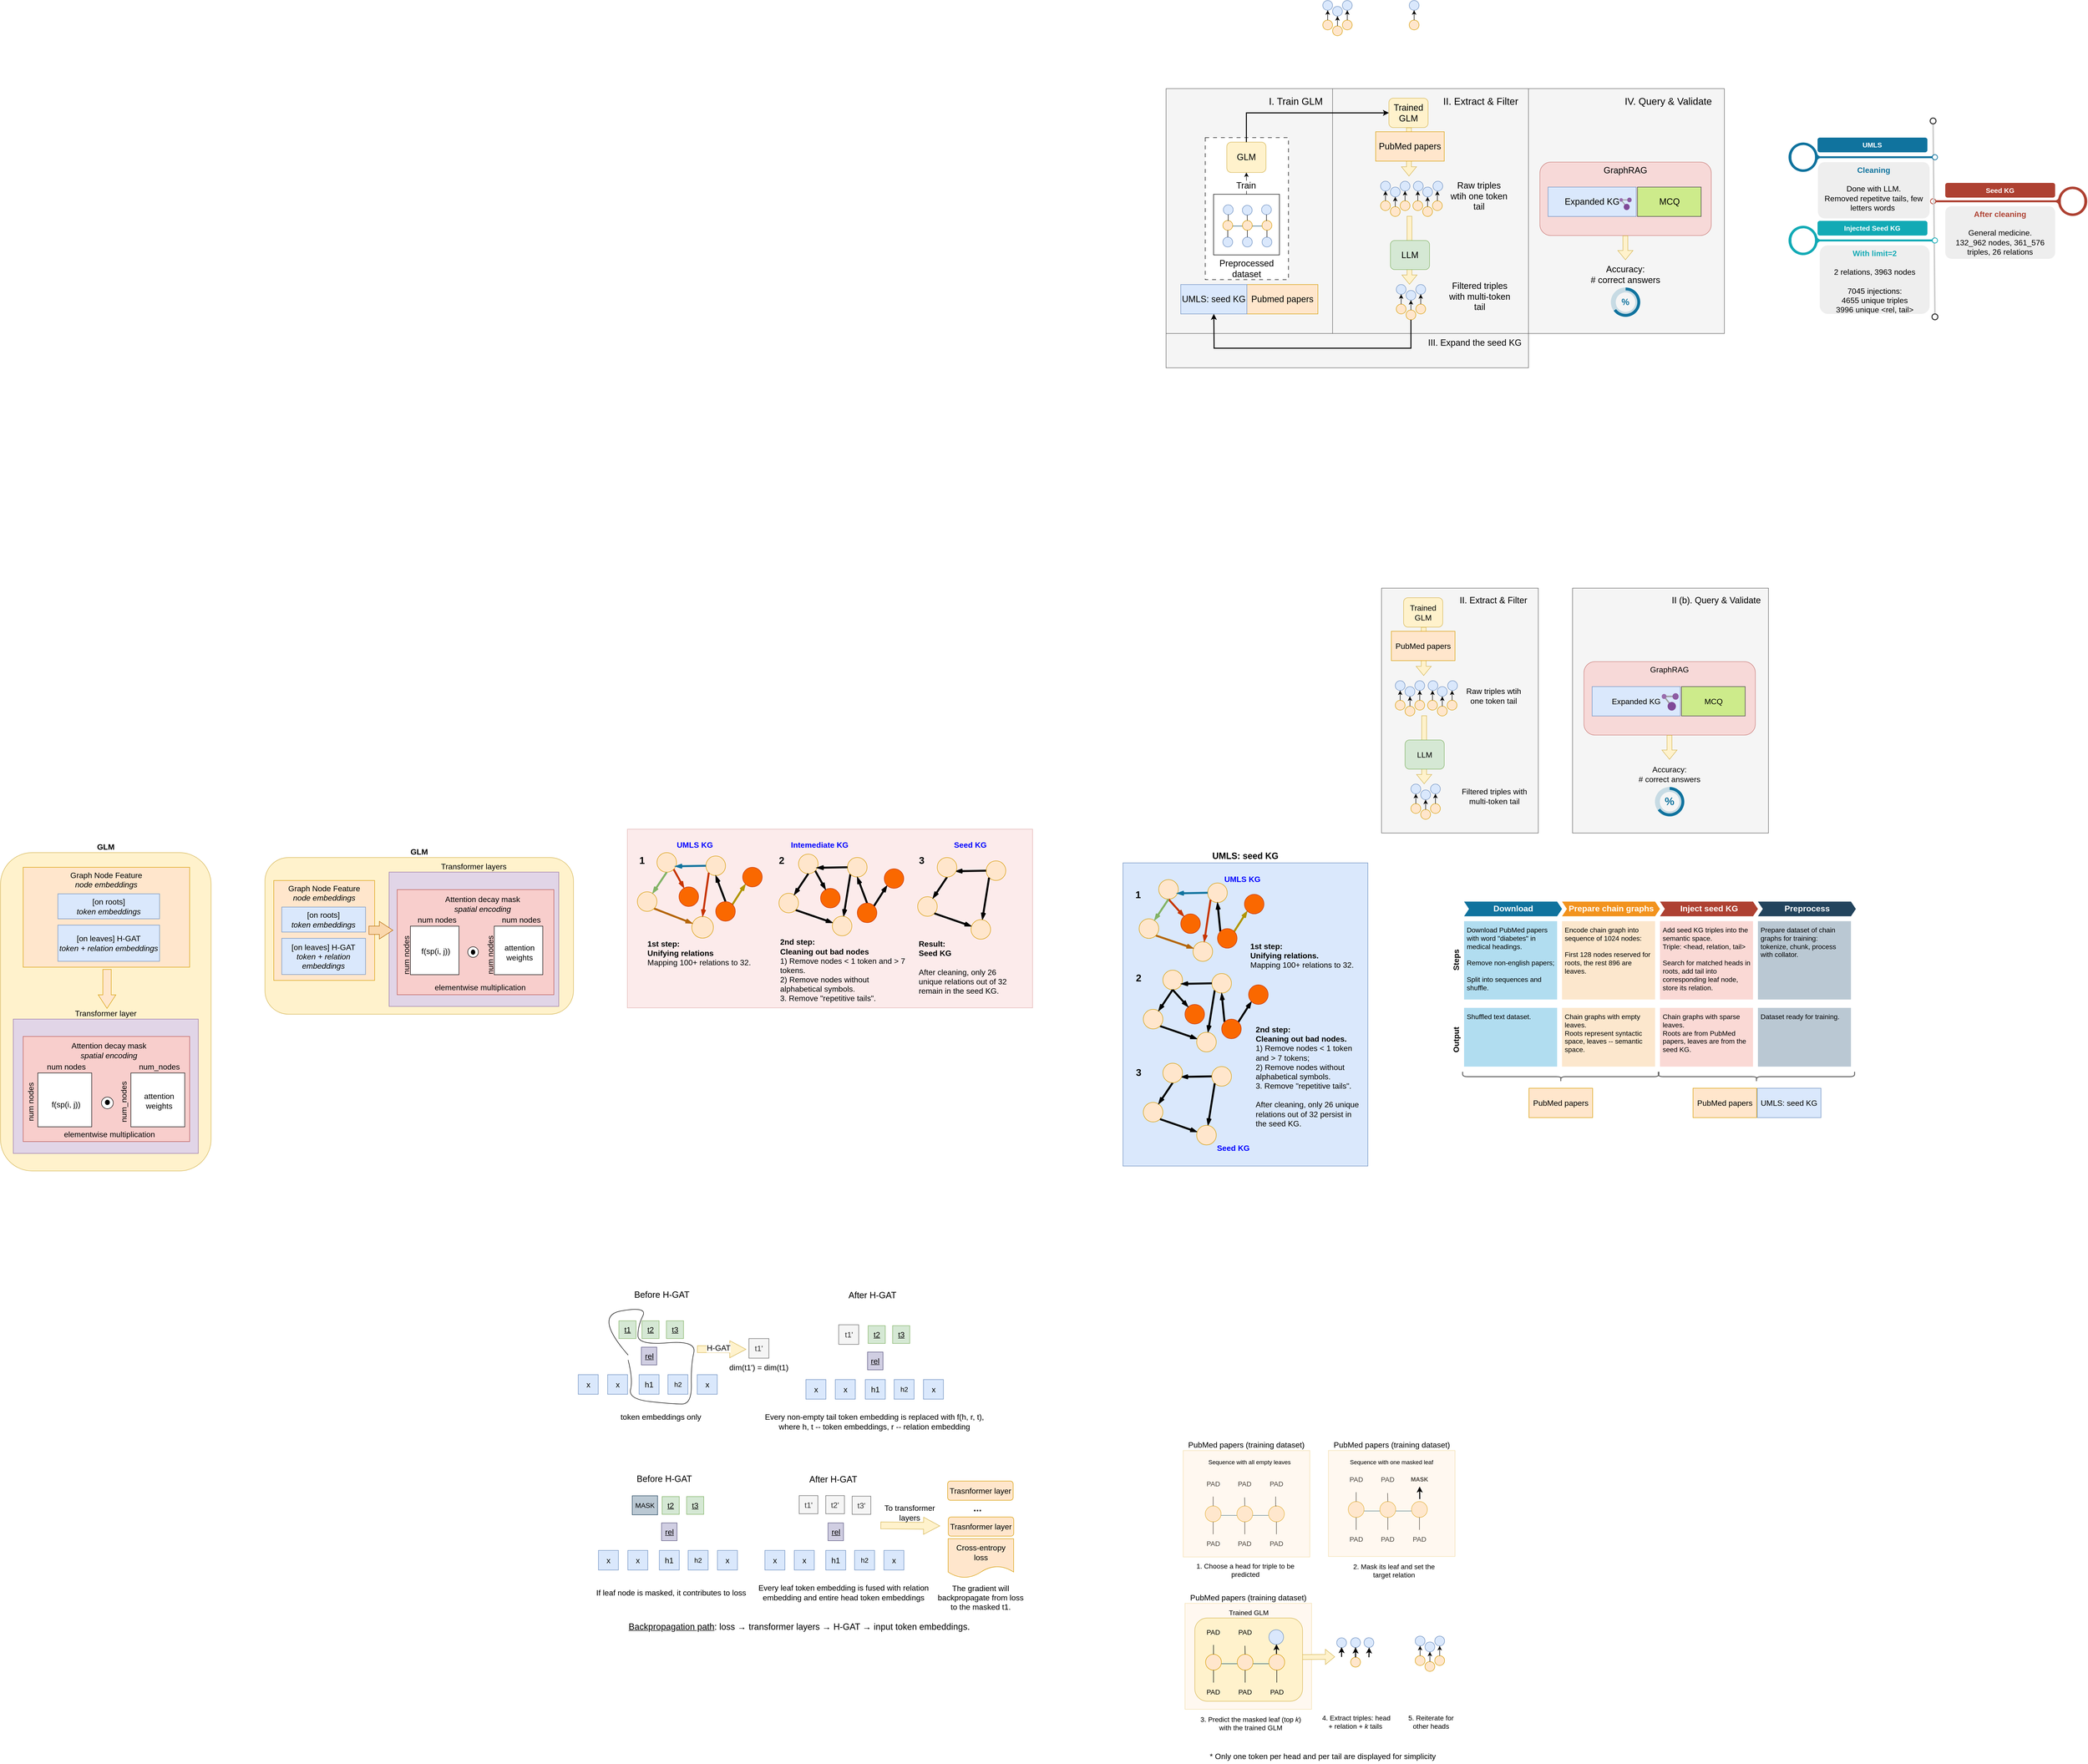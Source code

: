 <mxfile version="26.0.14">
  <diagram name="Page-1" id="-9PNna5isragapNatJbX">
    <mxGraphModel dx="3825" dy="2552" grid="1" gridSize="10" guides="1" tooltips="1" connect="1" arrows="1" fold="1" page="1" pageScale="1" pageWidth="850" pageHeight="1100" math="0" shadow="0">
      <root>
        <mxCell id="0" />
        <mxCell id="1" parent="0" />
        <mxCell id="a_Zyql1XnTKP2Zah2_E7-155" value="&lt;font style=&quot;font-size: 16px;&quot;&gt;PubMed papers (training dataset)&lt;/font&gt;" style="rounded=0;whiteSpace=wrap;html=1;fillColor=#ffe6cc;strokeColor=#d79b00;labelPosition=center;verticalLabelPosition=top;align=center;verticalAlign=bottom;opacity=30;movable=1;resizable=1;rotatable=1;deletable=1;editable=1;locked=0;connectable=1;" parent="1" vertex="1">
          <mxGeometry x="68.69" y="3012.86" width="258.46" height="216.45" as="geometry" />
        </mxCell>
        <mxCell id="V1V2a9aVKCcLBV4viX1d-129" value="&lt;font style=&quot;font-size: 18px;&quot;&gt;&lt;b&gt;UMLS: seed KG&lt;/b&gt;&lt;/font&gt;" style="rounded=0;whiteSpace=wrap;html=1;fontFamily=Helvetica;fontSize=11;labelBackgroundColor=default;fillColor=#dae8fc;strokeColor=#6c8ebf;labelPosition=center;verticalLabelPosition=top;align=center;verticalAlign=bottom;" parent="1" vertex="1">
          <mxGeometry x="-58" y="1501" width="500" height="619" as="geometry" />
        </mxCell>
        <mxCell id="NxOc04dK2FlnX5Qw7O3w-118" value="" style="rounded=0;whiteSpace=wrap;html=1;fillColor=#f5f5f5;fontColor=#333333;strokeColor=#666666;fontSize=18;" parent="1" vertex="1">
          <mxGeometry x="770" y="-80" width="400" height="500" as="geometry" />
        </mxCell>
        <mxCell id="NxOc04dK2FlnX5Qw7O3w-102" value="&lt;font&gt;GraphRAG&lt;/font&gt;" style="rounded=1;whiteSpace=wrap;html=1;fillColor=#f8cecc;strokeColor=#b85450;verticalAlign=top;opacity=70;fontSize=18;" parent="1" vertex="1">
          <mxGeometry x="793.25" y="70" width="350" height="150" as="geometry" />
        </mxCell>
        <mxCell id="NxOc04dK2FlnX5Qw7O3w-100" value="" style="rounded=0;whiteSpace=wrap;html=1;fillColor=#f5f5f5;fontColor=#333333;strokeColor=#666666;fontSize=18;" parent="1" vertex="1">
          <mxGeometry x="30" y="420" width="740" height="70" as="geometry" />
        </mxCell>
        <mxCell id="nq_z7jHMgAaX9JTM60SF-1" value="" style="rounded=0;whiteSpace=wrap;html=1;fillColor=#f5f5f5;fontColor=#333333;strokeColor=#666666;fontSize=18;" parent="1" vertex="1">
          <mxGeometry x="370" y="-80" width="400" height="500" as="geometry" />
        </mxCell>
        <mxCell id="NxOc04dK2FlnX5Qw7O3w-84" value="" style="shape=flexArrow;endArrow=classic;html=1;rounded=0;fillColor=#fff2cc;strokeColor=#d6b656;fontSize=18;" parent="1" edge="1">
          <mxGeometry width="50" height="50" relative="1" as="geometry">
            <mxPoint x="527" y="180" as="sourcePoint" />
            <mxPoint x="527" y="320" as="targetPoint" />
          </mxGeometry>
        </mxCell>
        <mxCell id="nq_z7jHMgAaX9JTM60SF-9" style="rounded=0;orthogonalLoop=1;jettySize=auto;html=1;exitX=0.5;exitY=0;exitDx=0;exitDy=0;entryX=0.5;entryY=1;entryDx=0;entryDy=0;strokeColor=none;endArrow=none;endFill=0;fontSize=18;" parent="1" edge="1">
          <mxGeometry relative="1" as="geometry">
            <mxPoint x="686.5" y="114" as="sourcePoint" />
            <mxPoint x="686.25" y="104" as="targetPoint" />
          </mxGeometry>
        </mxCell>
        <mxCell id="nq_z7jHMgAaX9JTM60SF-11" value="" style="rounded=0;whiteSpace=wrap;html=1;fillColor=#f5f5f5;fontColor=#333333;strokeColor=#666666;fontSize=18;" parent="1" vertex="1">
          <mxGeometry x="30" y="-80" width="340" height="500" as="geometry" />
        </mxCell>
        <mxCell id="nq_z7jHMgAaX9JTM60SF-14" value="" style="group;fontSize=18;" parent="1" vertex="1" connectable="0">
          <mxGeometry x="110" y="20" width="170" height="290" as="geometry" />
        </mxCell>
        <mxCell id="nq_z7jHMgAaX9JTM60SF-15" value="" style="rounded=0;whiteSpace=wrap;html=1;dashed=1;dashPattern=8 8;labelPosition=center;verticalLabelPosition=top;align=center;verticalAlign=bottom;fontSize=18;" parent="nq_z7jHMgAaX9JTM60SF-14" vertex="1">
          <mxGeometry width="170" height="290" as="geometry" />
        </mxCell>
        <mxCell id="nq_z7jHMgAaX9JTM60SF-16" value="&lt;font color=&quot;#000000&quot;&gt;GLM&lt;/font&gt;" style="rounded=1;whiteSpace=wrap;html=1;fontSize=18;labelBackgroundColor=none;fillColor=#fff2cc;strokeColor=#d6b656;" parent="nq_z7jHMgAaX9JTM60SF-14" vertex="1">
          <mxGeometry x="44" y="9.288" width="80" height="61.922" as="geometry" />
        </mxCell>
        <mxCell id="nq_z7jHMgAaX9JTM60SF-17" style="edgeStyle=orthogonalEdgeStyle;rounded=0;orthogonalLoop=1;jettySize=auto;html=1;exitX=0.5;exitY=0;exitDx=0;exitDy=0;fontSize=18;" parent="nq_z7jHMgAaX9JTM60SF-14" source="nq_z7jHMgAaX9JTM60SF-19" target="nq_z7jHMgAaX9JTM60SF-16" edge="1">
          <mxGeometry relative="1" as="geometry" />
        </mxCell>
        <mxCell id="nq_z7jHMgAaX9JTM60SF-18" value="Train" style="edgeLabel;html=1;align=center;verticalAlign=middle;resizable=0;points=[];fontSize=18;" parent="nq_z7jHMgAaX9JTM60SF-17" vertex="1" connectable="0">
          <mxGeometry x="-0.224" y="2" relative="1" as="geometry">
            <mxPoint as="offset" />
          </mxGeometry>
        </mxCell>
        <mxCell id="nq_z7jHMgAaX9JTM60SF-19" value="&lt;font color=&quot;#000000&quot;&gt;Preprocessed dataset&lt;/font&gt;&lt;div&gt;&lt;font color=&quot;#000000&quot;&gt;&lt;br&gt;&lt;/font&gt;&lt;/div&gt;" style="rounded=0;whiteSpace=wrap;html=1;fontSize=18;labelPosition=center;verticalLabelPosition=bottom;align=center;verticalAlign=top;labelBackgroundColor=none;" parent="nq_z7jHMgAaX9JTM60SF-14" vertex="1">
          <mxGeometry x="17" y="115.715" width="134.5" height="123.843" as="geometry" />
        </mxCell>
        <mxCell id="nq_z7jHMgAaX9JTM60SF-20" value="" style="group;fontSize=18;" parent="nq_z7jHMgAaX9JTM60SF-14" vertex="1" connectable="0">
          <mxGeometry x="36" y="137.26" width="100" height="86.69" as="geometry" />
        </mxCell>
        <mxCell id="nq_z7jHMgAaX9JTM60SF-21" style="edgeStyle=none;curved=1;rounded=0;orthogonalLoop=1;jettySize=auto;html=1;exitX=1;exitY=0.5;exitDx=0;exitDy=0;entryX=0;entryY=0.5;entryDx=0;entryDy=0;fontSize=18;startSize=8;endSize=8;endArrow=none;endFill=0;labelBackgroundColor=none;fontColor=default;strokeColor=#0B4D6A;" parent="nq_z7jHMgAaX9JTM60SF-20" edge="1">
          <mxGeometry relative="1" as="geometry">
            <mxPoint x="20" y="43.345" as="sourcePoint" />
            <mxPoint x="40" y="43.345" as="targetPoint" />
          </mxGeometry>
        </mxCell>
        <mxCell id="nq_z7jHMgAaX9JTM60SF-22" value="" style="ellipse;whiteSpace=wrap;html=1;aspect=fixed;fontSize=18;labelBackgroundColor=none;fillColor=#ffe6cc;strokeColor=#d79b00;" parent="nq_z7jHMgAaX9JTM60SF-20" vertex="1">
          <mxGeometry y="31.993" width="20" height="20" as="geometry" />
        </mxCell>
        <mxCell id="nq_z7jHMgAaX9JTM60SF-23" style="edgeStyle=none;curved=1;rounded=0;orthogonalLoop=1;jettySize=auto;html=1;exitX=1;exitY=0.5;exitDx=0;exitDy=0;entryX=0;entryY=0.5;entryDx=0;entryDy=0;fontSize=18;startSize=8;endSize=8;endArrow=none;endFill=0;labelBackgroundColor=none;fontColor=default;strokeColor=#0B4D6A;" parent="nq_z7jHMgAaX9JTM60SF-20" edge="1">
          <mxGeometry relative="1" as="geometry">
            <mxPoint x="60" y="43.345" as="sourcePoint" />
            <mxPoint x="80" y="43.345" as="targetPoint" />
          </mxGeometry>
        </mxCell>
        <mxCell id="nq_z7jHMgAaX9JTM60SF-24" value="" style="ellipse;whiteSpace=wrap;html=1;aspect=fixed;fontSize=18;labelBackgroundColor=none;fillColor=#ffe6cc;strokeColor=#d79b00;" parent="nq_z7jHMgAaX9JTM60SF-20" vertex="1">
          <mxGeometry x="40" y="31.993" width="20" height="20" as="geometry" />
        </mxCell>
        <mxCell id="nq_z7jHMgAaX9JTM60SF-25" value="" style="ellipse;whiteSpace=wrap;html=1;aspect=fixed;fontSize=18;labelBackgroundColor=none;fillColor=#ffe6cc;strokeColor=#d79b00;" parent="nq_z7jHMgAaX9JTM60SF-20" vertex="1">
          <mxGeometry x="80" y="31.993" width="20" height="20" as="geometry" />
        </mxCell>
        <mxCell id="nq_z7jHMgAaX9JTM60SF-26" value="" style="ellipse;whiteSpace=wrap;html=1;aspect=fixed;fontSize=18;labelBackgroundColor=none;fillColor=#dae8fc;strokeColor=#6c8ebf;" parent="nq_z7jHMgAaX9JTM60SF-20" vertex="1">
          <mxGeometry y="66.05" width="20" height="20" as="geometry" />
        </mxCell>
        <mxCell id="nq_z7jHMgAaX9JTM60SF-27" value="" style="ellipse;whiteSpace=wrap;html=1;aspect=fixed;fontSize=18;labelBackgroundColor=none;fillColor=#dae8fc;strokeColor=#6c8ebf;" parent="nq_z7jHMgAaX9JTM60SF-20" vertex="1">
          <mxGeometry x="40" y="66.05" width="20" height="20" as="geometry" />
        </mxCell>
        <mxCell id="nq_z7jHMgAaX9JTM60SF-28" style="edgeStyle=orthogonalEdgeStyle;rounded=0;orthogonalLoop=1;jettySize=auto;html=1;exitX=0.5;exitY=1;exitDx=0;exitDy=0;entryX=0.5;entryY=0;entryDx=0;entryDy=0;endArrow=none;endFill=0;fontSize=18;" parent="nq_z7jHMgAaX9JTM60SF-20" source="nq_z7jHMgAaX9JTM60SF-24" target="nq_z7jHMgAaX9JTM60SF-27" edge="1">
          <mxGeometry relative="1" as="geometry" />
        </mxCell>
        <mxCell id="nq_z7jHMgAaX9JTM60SF-29" value="" style="ellipse;whiteSpace=wrap;html=1;aspect=fixed;fontSize=18;labelBackgroundColor=none;fillColor=#dae8fc;strokeColor=#6c8ebf;" parent="nq_z7jHMgAaX9JTM60SF-20" vertex="1">
          <mxGeometry x="80" y="66.05" width="20" height="20" as="geometry" />
        </mxCell>
        <mxCell id="nq_z7jHMgAaX9JTM60SF-30" style="edgeStyle=orthogonalEdgeStyle;rounded=0;orthogonalLoop=1;jettySize=auto;html=1;exitX=0.5;exitY=1;exitDx=0;exitDy=0;entryX=0.5;entryY=0;entryDx=0;entryDy=0;endArrow=none;endFill=0;fontSize=18;" parent="nq_z7jHMgAaX9JTM60SF-20" source="nq_z7jHMgAaX9JTM60SF-25" target="nq_z7jHMgAaX9JTM60SF-29" edge="1">
          <mxGeometry relative="1" as="geometry" />
        </mxCell>
        <mxCell id="nq_z7jHMgAaX9JTM60SF-31" value="" style="ellipse;whiteSpace=wrap;html=1;aspect=fixed;fontSize=18;labelBackgroundColor=none;fillColor=#dae8fc;strokeColor=#6c8ebf;" parent="nq_z7jHMgAaX9JTM60SF-20" vertex="1">
          <mxGeometry x="1" width="20" height="20" as="geometry" />
        </mxCell>
        <mxCell id="nq_z7jHMgAaX9JTM60SF-32" style="edgeStyle=orthogonalEdgeStyle;rounded=0;orthogonalLoop=1;jettySize=auto;html=1;exitX=0.5;exitY=0;exitDx=0;exitDy=0;entryX=0.5;entryY=1;entryDx=0;entryDy=0;endArrow=none;endFill=0;fontSize=18;" parent="nq_z7jHMgAaX9JTM60SF-20" source="nq_z7jHMgAaX9JTM60SF-22" target="nq_z7jHMgAaX9JTM60SF-31" edge="1">
          <mxGeometry relative="1" as="geometry" />
        </mxCell>
        <mxCell id="nq_z7jHMgAaX9JTM60SF-33" value="" style="ellipse;whiteSpace=wrap;html=1;aspect=fixed;fontSize=18;labelBackgroundColor=none;fillColor=#dae8fc;strokeColor=#6c8ebf;" parent="nq_z7jHMgAaX9JTM60SF-20" vertex="1">
          <mxGeometry x="39.75" y="1.032" width="20" height="20" as="geometry" />
        </mxCell>
        <mxCell id="nq_z7jHMgAaX9JTM60SF-34" value="" style="ellipse;whiteSpace=wrap;html=1;aspect=fixed;fontSize=18;labelBackgroundColor=none;fillColor=#dae8fc;strokeColor=#6c8ebf;" parent="nq_z7jHMgAaX9JTM60SF-20" vertex="1">
          <mxGeometry x="79" width="20" height="20" as="geometry" />
        </mxCell>
        <mxCell id="nq_z7jHMgAaX9JTM60SF-35" style="rounded=0;orthogonalLoop=1;jettySize=auto;html=1;exitX=0.5;exitY=0;exitDx=0;exitDy=0;entryX=0.5;entryY=1;entryDx=0;entryDy=0;strokeColor=none;endArrow=none;endFill=0;fontSize=18;" parent="nq_z7jHMgAaX9JTM60SF-20" source="nq_z7jHMgAaX9JTM60SF-24" target="nq_z7jHMgAaX9JTM60SF-33" edge="1">
          <mxGeometry relative="1" as="geometry" />
        </mxCell>
        <mxCell id="nq_z7jHMgAaX9JTM60SF-36" value="" style="endArrow=none;html=1;rounded=0;entryX=0.5;entryY=1;entryDx=0;entryDy=0;exitX=0.5;exitY=0;exitDx=0;exitDy=0;fontSize=18;" parent="nq_z7jHMgAaX9JTM60SF-20" source="nq_z7jHMgAaX9JTM60SF-24" target="nq_z7jHMgAaX9JTM60SF-33" edge="1">
          <mxGeometry width="50" height="50" relative="1" as="geometry">
            <mxPoint x="-194" y="126.94" as="sourcePoint" />
            <mxPoint x="-144" y="75.338" as="targetPoint" />
          </mxGeometry>
        </mxCell>
        <mxCell id="nq_z7jHMgAaX9JTM60SF-37" style="edgeStyle=orthogonalEdgeStyle;rounded=0;orthogonalLoop=1;jettySize=auto;html=1;exitX=0.5;exitY=0;exitDx=0;exitDy=0;entryX=0.5;entryY=1;entryDx=0;entryDy=0;endArrow=none;endFill=0;fontSize=18;" parent="nq_z7jHMgAaX9JTM60SF-20" source="nq_z7jHMgAaX9JTM60SF-25" target="nq_z7jHMgAaX9JTM60SF-34" edge="1">
          <mxGeometry relative="1" as="geometry" />
        </mxCell>
        <mxCell id="nq_z7jHMgAaX9JTM60SF-38" value="" style="endArrow=none;html=1;rounded=0;entryX=0.5;entryY=1;entryDx=0;entryDy=0;fontSize=18;" parent="nq_z7jHMgAaX9JTM60SF-20" source="nq_z7jHMgAaX9JTM60SF-26" target="nq_z7jHMgAaX9JTM60SF-22" edge="1">
          <mxGeometry width="50" height="50" relative="1" as="geometry">
            <mxPoint x="-194" y="126.94" as="sourcePoint" />
            <mxPoint x="-144" y="75.338" as="targetPoint" />
          </mxGeometry>
        </mxCell>
        <mxCell id="nq_z7jHMgAaX9JTM60SF-39" value="&lt;font&gt;Pubmed papers&lt;/font&gt;" style="rounded=0;whiteSpace=wrap;html=1;fillColor=#ffe6cc;strokeColor=#d79b00;fontSize=18;" parent="1" vertex="1">
          <mxGeometry x="195" y="320" width="145" height="60" as="geometry" />
        </mxCell>
        <mxCell id="nq_z7jHMgAaX9JTM60SF-40" value="&lt;font&gt;UMLS: seed KG&lt;/font&gt;" style="rounded=0;whiteSpace=wrap;html=1;fillColor=#dae8fc;strokeColor=#6c8ebf;fontSize=18;" parent="1" vertex="1">
          <mxGeometry x="60" y="320" width="135" height="60" as="geometry" />
        </mxCell>
        <mxCell id="nq_z7jHMgAaX9JTM60SF-43" value="&lt;font color=&quot;#000000&quot;&gt;Trained GLM&lt;/font&gt;" style="rounded=1;whiteSpace=wrap;html=1;fontSize=18;labelBackgroundColor=none;fillColor=#fff2cc;strokeColor=#d6b656;" parent="1" vertex="1">
          <mxGeometry x="485" y="-60.5" width="80" height="60" as="geometry" />
        </mxCell>
        <mxCell id="nq_z7jHMgAaX9JTM60SF-48" value="&lt;font&gt;LLM&lt;/font&gt;" style="rounded=1;whiteSpace=wrap;html=1;fillColor=#d5e8d4;strokeColor=#82b366;fontSize=18;" parent="1" vertex="1">
          <mxGeometry x="488" y="230" width="80" height="59.5" as="geometry" />
        </mxCell>
        <mxCell id="nq_z7jHMgAaX9JTM60SF-69" value="&lt;font&gt;I. Train GLM&lt;/font&gt;" style="text;html=1;align=center;verticalAlign=middle;whiteSpace=wrap;rounded=0;fontSize=20;" parent="1" vertex="1">
          <mxGeometry x="230" y="-70" width="130" height="30" as="geometry" />
        </mxCell>
        <mxCell id="nq_z7jHMgAaX9JTM60SF-70" value="&lt;font&gt;II. Extract &amp;amp; Filter&lt;/font&gt;" style="text;html=1;align=center;verticalAlign=middle;resizable=0;points=[];autosize=1;strokeColor=none;fillColor=none;fontSize=20;" parent="1" vertex="1">
          <mxGeometry x="582" y="-75" width="180" height="40" as="geometry" />
        </mxCell>
        <mxCell id="NxOc04dK2FlnX5Qw7O3w-7" value="" style="group" parent="1" vertex="1" connectable="0">
          <mxGeometry x="526.5" y="-260" width="20" height="60" as="geometry" />
        </mxCell>
        <mxCell id="NxOc04dK2FlnX5Qw7O3w-3" value="" style="ellipse;whiteSpace=wrap;html=1;aspect=fixed;fontSize=16;labelBackgroundColor=none;fillColor=#ffe6cc;strokeColor=#d79b00;" parent="NxOc04dK2FlnX5Qw7O3w-7" vertex="1">
          <mxGeometry y="40" width="20" height="20" as="geometry" />
        </mxCell>
        <mxCell id="NxOc04dK2FlnX5Qw7O3w-4" value="" style="ellipse;whiteSpace=wrap;html=1;aspect=fixed;fontSize=16;labelBackgroundColor=none;fillColor=#dae8fc;strokeColor=#6c8ebf;" parent="NxOc04dK2FlnX5Qw7O3w-7" vertex="1">
          <mxGeometry width="20" height="20" as="geometry" />
        </mxCell>
        <mxCell id="NxOc04dK2FlnX5Qw7O3w-6" value="" style="edgeStyle=orthogonalEdgeStyle;rounded=0;orthogonalLoop=1;jettySize=auto;html=1;" parent="NxOc04dK2FlnX5Qw7O3w-7" source="NxOc04dK2FlnX5Qw7O3w-3" target="NxOc04dK2FlnX5Qw7O3w-4" edge="1">
          <mxGeometry relative="1" as="geometry" />
        </mxCell>
        <mxCell id="NxOc04dK2FlnX5Qw7O3w-65" value="" style="shape=flexArrow;endArrow=classic;html=1;rounded=0;fillColor=#fff2cc;strokeColor=#d6b656;fontSize=18;" parent="1" edge="1">
          <mxGeometry width="50" height="50" relative="1" as="geometry">
            <mxPoint x="526" y="-0.5" as="sourcePoint" />
            <mxPoint x="526" y="99" as="targetPoint" />
          </mxGeometry>
        </mxCell>
        <mxCell id="NxOc04dK2FlnX5Qw7O3w-24" value="" style="group;fontSize=18;" parent="1" vertex="1" connectable="0">
          <mxGeometry x="468" y="109" width="60" height="72" as="geometry" />
        </mxCell>
        <mxCell id="NxOc04dK2FlnX5Qw7O3w-11" value="" style="group;fontSize=18;" parent="NxOc04dK2FlnX5Qw7O3w-24" vertex="1" connectable="0">
          <mxGeometry width="20" height="60" as="geometry" />
        </mxCell>
        <mxCell id="NxOc04dK2FlnX5Qw7O3w-12" value="" style="ellipse;whiteSpace=wrap;html=1;aspect=fixed;fontSize=18;labelBackgroundColor=none;fillColor=#ffe6cc;strokeColor=#d79b00;" parent="NxOc04dK2FlnX5Qw7O3w-11" vertex="1">
          <mxGeometry y="40" width="20" height="20" as="geometry" />
        </mxCell>
        <mxCell id="NxOc04dK2FlnX5Qw7O3w-13" value="" style="ellipse;whiteSpace=wrap;html=1;aspect=fixed;fontSize=18;labelBackgroundColor=none;fillColor=#dae8fc;strokeColor=#6c8ebf;" parent="NxOc04dK2FlnX5Qw7O3w-11" vertex="1">
          <mxGeometry width="20" height="20" as="geometry" />
        </mxCell>
        <mxCell id="NxOc04dK2FlnX5Qw7O3w-14" value="" style="edgeStyle=orthogonalEdgeStyle;rounded=0;orthogonalLoop=1;jettySize=auto;html=1;fontSize=18;" parent="NxOc04dK2FlnX5Qw7O3w-11" source="NxOc04dK2FlnX5Qw7O3w-12" target="NxOc04dK2FlnX5Qw7O3w-13" edge="1">
          <mxGeometry relative="1" as="geometry" />
        </mxCell>
        <mxCell id="NxOc04dK2FlnX5Qw7O3w-15" value="" style="group;fontSize=18;" parent="NxOc04dK2FlnX5Qw7O3w-24" vertex="1" connectable="0">
          <mxGeometry x="20" y="12" width="20" height="60" as="geometry" />
        </mxCell>
        <mxCell id="NxOc04dK2FlnX5Qw7O3w-16" value="" style="ellipse;whiteSpace=wrap;html=1;aspect=fixed;fontSize=18;labelBackgroundColor=none;fillColor=#ffe6cc;strokeColor=#d79b00;" parent="NxOc04dK2FlnX5Qw7O3w-15" vertex="1">
          <mxGeometry y="40" width="20" height="20" as="geometry" />
        </mxCell>
        <mxCell id="NxOc04dK2FlnX5Qw7O3w-17" value="" style="ellipse;whiteSpace=wrap;html=1;aspect=fixed;fontSize=18;labelBackgroundColor=none;fillColor=#dae8fc;strokeColor=#6c8ebf;" parent="NxOc04dK2FlnX5Qw7O3w-15" vertex="1">
          <mxGeometry width="20" height="20" as="geometry" />
        </mxCell>
        <mxCell id="NxOc04dK2FlnX5Qw7O3w-18" value="" style="edgeStyle=orthogonalEdgeStyle;rounded=0;orthogonalLoop=1;jettySize=auto;html=1;fontSize=18;" parent="NxOc04dK2FlnX5Qw7O3w-15" source="NxOc04dK2FlnX5Qw7O3w-16" target="NxOc04dK2FlnX5Qw7O3w-17" edge="1">
          <mxGeometry relative="1" as="geometry" />
        </mxCell>
        <mxCell id="NxOc04dK2FlnX5Qw7O3w-19" value="" style="group;fontSize=18;" parent="NxOc04dK2FlnX5Qw7O3w-24" vertex="1" connectable="0">
          <mxGeometry x="40" width="20" height="60" as="geometry" />
        </mxCell>
        <mxCell id="NxOc04dK2FlnX5Qw7O3w-20" value="" style="ellipse;whiteSpace=wrap;html=1;aspect=fixed;fontSize=18;labelBackgroundColor=none;fillColor=#ffe6cc;strokeColor=#d79b00;" parent="NxOc04dK2FlnX5Qw7O3w-19" vertex="1">
          <mxGeometry y="40" width="20" height="20" as="geometry" />
        </mxCell>
        <mxCell id="NxOc04dK2FlnX5Qw7O3w-21" value="" style="ellipse;whiteSpace=wrap;html=1;aspect=fixed;fontSize=18;labelBackgroundColor=none;fillColor=#dae8fc;strokeColor=#6c8ebf;" parent="NxOc04dK2FlnX5Qw7O3w-19" vertex="1">
          <mxGeometry width="20" height="20" as="geometry" />
        </mxCell>
        <mxCell id="NxOc04dK2FlnX5Qw7O3w-22" value="" style="edgeStyle=orthogonalEdgeStyle;rounded=0;orthogonalLoop=1;jettySize=auto;html=1;fontSize=18;" parent="NxOc04dK2FlnX5Qw7O3w-19" source="NxOc04dK2FlnX5Qw7O3w-20" target="NxOc04dK2FlnX5Qw7O3w-21" edge="1">
          <mxGeometry relative="1" as="geometry" />
        </mxCell>
        <mxCell id="nq_z7jHMgAaX9JTM60SF-44" value="&lt;font&gt;PubMed papers&lt;/font&gt;" style="rounded=0;whiteSpace=wrap;html=1;fillColor=#ffe6cc;strokeColor=#d79b00;fontSize=18;" parent="1" vertex="1">
          <mxGeometry x="458" y="8" width="140" height="60" as="geometry" />
        </mxCell>
        <mxCell id="NxOc04dK2FlnX5Qw7O3w-52" value="" style="group;fontSize=18;" parent="1" vertex="1" connectable="0">
          <mxGeometry x="535" y="109" width="63" height="110" as="geometry" />
        </mxCell>
        <mxCell id="NxOc04dK2FlnX5Qw7O3w-53" value="" style="group;fontSize=18;" parent="NxOc04dK2FlnX5Qw7O3w-52" vertex="1" connectable="0">
          <mxGeometry width="63" height="110" as="geometry" />
        </mxCell>
        <mxCell id="NxOc04dK2FlnX5Qw7O3w-54" value="" style="ellipse;whiteSpace=wrap;html=1;aspect=fixed;fontSize=18;labelBackgroundColor=none;fillColor=#ffe6cc;strokeColor=#d79b00;" parent="NxOc04dK2FlnX5Qw7O3w-53" vertex="1">
          <mxGeometry x="-1" y="40" width="20" height="20" as="geometry" />
        </mxCell>
        <mxCell id="NxOc04dK2FlnX5Qw7O3w-55" value="" style="ellipse;whiteSpace=wrap;html=1;aspect=fixed;fontSize=18;labelBackgroundColor=none;fillColor=#dae8fc;strokeColor=#6c8ebf;" parent="NxOc04dK2FlnX5Qw7O3w-53" vertex="1">
          <mxGeometry width="20" height="20" as="geometry" />
        </mxCell>
        <mxCell id="NxOc04dK2FlnX5Qw7O3w-56" value="" style="edgeStyle=orthogonalEdgeStyle;rounded=0;orthogonalLoop=1;jettySize=auto;html=1;fontSize=18;" parent="NxOc04dK2FlnX5Qw7O3w-53" source="NxOc04dK2FlnX5Qw7O3w-54" edge="1">
          <mxGeometry relative="1" as="geometry">
            <mxPoint x="9" y="20" as="targetPoint" />
          </mxGeometry>
        </mxCell>
        <mxCell id="NxOc04dK2FlnX5Qw7O3w-57" value="" style="group;fontSize=18;" parent="NxOc04dK2FlnX5Qw7O3w-52" vertex="1" connectable="0">
          <mxGeometry x="19" y="12" width="20" height="60" as="geometry" />
        </mxCell>
        <mxCell id="NxOc04dK2FlnX5Qw7O3w-58" value="" style="ellipse;whiteSpace=wrap;html=1;aspect=fixed;fontSize=18;labelBackgroundColor=none;fillColor=#ffe6cc;strokeColor=#d79b00;" parent="NxOc04dK2FlnX5Qw7O3w-57" vertex="1">
          <mxGeometry y="40" width="20" height="20" as="geometry" />
        </mxCell>
        <mxCell id="NxOc04dK2FlnX5Qw7O3w-59" value="" style="ellipse;whiteSpace=wrap;html=1;aspect=fixed;fontSize=18;labelBackgroundColor=none;fillColor=#dae8fc;strokeColor=#6c8ebf;" parent="NxOc04dK2FlnX5Qw7O3w-57" vertex="1">
          <mxGeometry width="20" height="20" as="geometry" />
        </mxCell>
        <mxCell id="NxOc04dK2FlnX5Qw7O3w-60" value="" style="edgeStyle=orthogonalEdgeStyle;rounded=0;orthogonalLoop=1;jettySize=auto;html=1;fontSize=18;" parent="NxOc04dK2FlnX5Qw7O3w-57" source="NxOc04dK2FlnX5Qw7O3w-58" target="NxOc04dK2FlnX5Qw7O3w-59" edge="1">
          <mxGeometry relative="1" as="geometry" />
        </mxCell>
        <mxCell id="NxOc04dK2FlnX5Qw7O3w-61" value="" style="group;fontSize=18;" parent="NxOc04dK2FlnX5Qw7O3w-52" vertex="1" connectable="0">
          <mxGeometry x="40" width="20" height="60" as="geometry" />
        </mxCell>
        <mxCell id="NxOc04dK2FlnX5Qw7O3w-62" value="" style="ellipse;whiteSpace=wrap;html=1;aspect=fixed;fontSize=18;labelBackgroundColor=none;fillColor=#ffe6cc;strokeColor=#d79b00;" parent="NxOc04dK2FlnX5Qw7O3w-61" vertex="1">
          <mxGeometry x="-1" y="40" width="20" height="20" as="geometry" />
        </mxCell>
        <mxCell id="NxOc04dK2FlnX5Qw7O3w-63" value="" style="ellipse;whiteSpace=wrap;html=1;aspect=fixed;fontSize=18;labelBackgroundColor=none;fillColor=#dae8fc;strokeColor=#6c8ebf;" parent="NxOc04dK2FlnX5Qw7O3w-61" vertex="1">
          <mxGeometry width="20" height="20" as="geometry" />
        </mxCell>
        <mxCell id="NxOc04dK2FlnX5Qw7O3w-64" value="" style="edgeStyle=orthogonalEdgeStyle;rounded=0;orthogonalLoop=1;jettySize=auto;html=1;fontSize=18;" parent="NxOc04dK2FlnX5Qw7O3w-61" source="NxOc04dK2FlnX5Qw7O3w-62" edge="1">
          <mxGeometry relative="1" as="geometry">
            <mxPoint x="9" y="20" as="targetPoint" />
          </mxGeometry>
        </mxCell>
        <mxCell id="NxOc04dK2FlnX5Qw7O3w-66" value="" style="group" parent="1" vertex="1" connectable="0">
          <mxGeometry x="350" y="-260" width="60" height="72" as="geometry" />
        </mxCell>
        <mxCell id="NxOc04dK2FlnX5Qw7O3w-67" value="" style="group" parent="NxOc04dK2FlnX5Qw7O3w-66" vertex="1" connectable="0">
          <mxGeometry width="20" height="60" as="geometry" />
        </mxCell>
        <mxCell id="NxOc04dK2FlnX5Qw7O3w-68" value="" style="ellipse;whiteSpace=wrap;html=1;aspect=fixed;fontSize=16;labelBackgroundColor=none;fillColor=#ffe6cc;strokeColor=#d79b00;" parent="NxOc04dK2FlnX5Qw7O3w-67" vertex="1">
          <mxGeometry y="40" width="20" height="20" as="geometry" />
        </mxCell>
        <mxCell id="NxOc04dK2FlnX5Qw7O3w-69" value="" style="ellipse;whiteSpace=wrap;html=1;aspect=fixed;fontSize=16;labelBackgroundColor=none;fillColor=#dae8fc;strokeColor=#6c8ebf;" parent="NxOc04dK2FlnX5Qw7O3w-67" vertex="1">
          <mxGeometry width="20" height="20" as="geometry" />
        </mxCell>
        <mxCell id="NxOc04dK2FlnX5Qw7O3w-70" value="" style="edgeStyle=orthogonalEdgeStyle;rounded=0;orthogonalLoop=1;jettySize=auto;html=1;" parent="NxOc04dK2FlnX5Qw7O3w-67" source="NxOc04dK2FlnX5Qw7O3w-68" target="NxOc04dK2FlnX5Qw7O3w-69" edge="1">
          <mxGeometry relative="1" as="geometry" />
        </mxCell>
        <mxCell id="NxOc04dK2FlnX5Qw7O3w-71" value="" style="group" parent="NxOc04dK2FlnX5Qw7O3w-66" vertex="1" connectable="0">
          <mxGeometry x="20" y="12" width="20" height="60" as="geometry" />
        </mxCell>
        <mxCell id="NxOc04dK2FlnX5Qw7O3w-72" value="" style="ellipse;whiteSpace=wrap;html=1;aspect=fixed;fontSize=16;labelBackgroundColor=none;fillColor=#ffe6cc;strokeColor=#d79b00;" parent="NxOc04dK2FlnX5Qw7O3w-71" vertex="1">
          <mxGeometry y="40" width="20" height="20" as="geometry" />
        </mxCell>
        <mxCell id="NxOc04dK2FlnX5Qw7O3w-73" value="" style="ellipse;whiteSpace=wrap;html=1;aspect=fixed;fontSize=16;labelBackgroundColor=none;fillColor=#dae8fc;strokeColor=#6c8ebf;" parent="NxOc04dK2FlnX5Qw7O3w-71" vertex="1">
          <mxGeometry width="20" height="20" as="geometry" />
        </mxCell>
        <mxCell id="NxOc04dK2FlnX5Qw7O3w-74" value="" style="edgeStyle=orthogonalEdgeStyle;rounded=0;orthogonalLoop=1;jettySize=auto;html=1;" parent="NxOc04dK2FlnX5Qw7O3w-71" source="NxOc04dK2FlnX5Qw7O3w-72" target="NxOc04dK2FlnX5Qw7O3w-73" edge="1">
          <mxGeometry relative="1" as="geometry" />
        </mxCell>
        <mxCell id="NxOc04dK2FlnX5Qw7O3w-75" value="" style="group" parent="NxOc04dK2FlnX5Qw7O3w-66" vertex="1" connectable="0">
          <mxGeometry x="40" width="20" height="60" as="geometry" />
        </mxCell>
        <mxCell id="NxOc04dK2FlnX5Qw7O3w-76" value="" style="ellipse;whiteSpace=wrap;html=1;aspect=fixed;fontSize=16;labelBackgroundColor=none;fillColor=#ffe6cc;strokeColor=#d79b00;" parent="NxOc04dK2FlnX5Qw7O3w-75" vertex="1">
          <mxGeometry y="40" width="20" height="20" as="geometry" />
        </mxCell>
        <mxCell id="NxOc04dK2FlnX5Qw7O3w-77" value="" style="ellipse;whiteSpace=wrap;html=1;aspect=fixed;fontSize=16;labelBackgroundColor=none;fillColor=#dae8fc;strokeColor=#6c8ebf;" parent="NxOc04dK2FlnX5Qw7O3w-75" vertex="1">
          <mxGeometry width="20" height="20" as="geometry" />
        </mxCell>
        <mxCell id="NxOc04dK2FlnX5Qw7O3w-78" value="" style="edgeStyle=orthogonalEdgeStyle;rounded=0;orthogonalLoop=1;jettySize=auto;html=1;" parent="NxOc04dK2FlnX5Qw7O3w-75" source="NxOc04dK2FlnX5Qw7O3w-76" target="NxOc04dK2FlnX5Qw7O3w-77" edge="1">
          <mxGeometry relative="1" as="geometry" />
        </mxCell>
        <mxCell id="NxOc04dK2FlnX5Qw7O3w-85" value="" style="group;fontSize=18;" parent="1" vertex="1" connectable="0">
          <mxGeometry x="500" y="320" width="60" height="72" as="geometry" />
        </mxCell>
        <mxCell id="NxOc04dK2FlnX5Qw7O3w-86" value="" style="group;fontSize=18;" parent="NxOc04dK2FlnX5Qw7O3w-85" vertex="1" connectable="0">
          <mxGeometry width="20" height="60" as="geometry" />
        </mxCell>
        <mxCell id="NxOc04dK2FlnX5Qw7O3w-87" value="" style="ellipse;whiteSpace=wrap;html=1;aspect=fixed;fontSize=18;labelBackgroundColor=none;fillColor=#ffe6cc;strokeColor=#d79b00;" parent="NxOc04dK2FlnX5Qw7O3w-86" vertex="1">
          <mxGeometry y="40" width="20" height="20" as="geometry" />
        </mxCell>
        <mxCell id="NxOc04dK2FlnX5Qw7O3w-88" value="" style="ellipse;whiteSpace=wrap;html=1;aspect=fixed;fontSize=18;labelBackgroundColor=none;fillColor=#dae8fc;strokeColor=#6c8ebf;" parent="NxOc04dK2FlnX5Qw7O3w-86" vertex="1">
          <mxGeometry width="20" height="20" as="geometry" />
        </mxCell>
        <mxCell id="NxOc04dK2FlnX5Qw7O3w-89" value="" style="edgeStyle=orthogonalEdgeStyle;rounded=0;orthogonalLoop=1;jettySize=auto;html=1;fontSize=18;" parent="NxOc04dK2FlnX5Qw7O3w-86" source="NxOc04dK2FlnX5Qw7O3w-87" target="NxOc04dK2FlnX5Qw7O3w-88" edge="1">
          <mxGeometry relative="1" as="geometry" />
        </mxCell>
        <mxCell id="NxOc04dK2FlnX5Qw7O3w-90" value="" style="group;fontSize=18;" parent="NxOc04dK2FlnX5Qw7O3w-85" vertex="1" connectable="0">
          <mxGeometry x="20" y="12" width="20" height="60" as="geometry" />
        </mxCell>
        <mxCell id="NxOc04dK2FlnX5Qw7O3w-91" value="" style="ellipse;whiteSpace=wrap;html=1;aspect=fixed;fontSize=18;labelBackgroundColor=none;fillColor=#ffe6cc;strokeColor=#d79b00;" parent="NxOc04dK2FlnX5Qw7O3w-90" vertex="1">
          <mxGeometry y="40" width="20" height="20" as="geometry" />
        </mxCell>
        <mxCell id="NxOc04dK2FlnX5Qw7O3w-92" value="" style="ellipse;whiteSpace=wrap;html=1;aspect=fixed;fontSize=18;labelBackgroundColor=none;fillColor=#dae8fc;strokeColor=#6c8ebf;" parent="NxOc04dK2FlnX5Qw7O3w-90" vertex="1">
          <mxGeometry width="20" height="20" as="geometry" />
        </mxCell>
        <mxCell id="NxOc04dK2FlnX5Qw7O3w-93" value="" style="edgeStyle=orthogonalEdgeStyle;rounded=0;orthogonalLoop=1;jettySize=auto;html=1;fontSize=18;" parent="NxOc04dK2FlnX5Qw7O3w-90" source="NxOc04dK2FlnX5Qw7O3w-91" target="NxOc04dK2FlnX5Qw7O3w-92" edge="1">
          <mxGeometry relative="1" as="geometry" />
        </mxCell>
        <mxCell id="NxOc04dK2FlnX5Qw7O3w-94" value="" style="group;fontSize=18;" parent="NxOc04dK2FlnX5Qw7O3w-85" vertex="1" connectable="0">
          <mxGeometry x="40" width="20" height="60" as="geometry" />
        </mxCell>
        <mxCell id="NxOc04dK2FlnX5Qw7O3w-95" value="" style="ellipse;whiteSpace=wrap;html=1;aspect=fixed;fontSize=18;labelBackgroundColor=none;fillColor=#ffe6cc;strokeColor=#d79b00;" parent="NxOc04dK2FlnX5Qw7O3w-94" vertex="1">
          <mxGeometry y="40" width="20" height="20" as="geometry" />
        </mxCell>
        <mxCell id="NxOc04dK2FlnX5Qw7O3w-96" value="" style="ellipse;whiteSpace=wrap;html=1;aspect=fixed;fontSize=18;labelBackgroundColor=none;fillColor=#dae8fc;strokeColor=#6c8ebf;" parent="NxOc04dK2FlnX5Qw7O3w-94" vertex="1">
          <mxGeometry width="20" height="20" as="geometry" />
        </mxCell>
        <mxCell id="NxOc04dK2FlnX5Qw7O3w-97" value="" style="edgeStyle=orthogonalEdgeStyle;rounded=0;orthogonalLoop=1;jettySize=auto;html=1;fontSize=18;" parent="NxOc04dK2FlnX5Qw7O3w-94" source="NxOc04dK2FlnX5Qw7O3w-95" target="NxOc04dK2FlnX5Qw7O3w-96" edge="1">
          <mxGeometry relative="1" as="geometry" />
        </mxCell>
        <mxCell id="NxOc04dK2FlnX5Qw7O3w-98" value="&lt;font&gt;Filtered triples with multi-token tail&lt;/font&gt;" style="text;html=1;align=center;verticalAlign=middle;whiteSpace=wrap;rounded=0;fontSize=18;" parent="1" vertex="1">
          <mxGeometry x="601" y="330" width="139" height="30" as="geometry" />
        </mxCell>
        <mxCell id="NxOc04dK2FlnX5Qw7O3w-82" value="&lt;font&gt;&lt;span&gt;Raw triples wtih one token tail&lt;/span&gt;&lt;/font&gt;" style="text;html=1;align=center;verticalAlign=middle;whiteSpace=wrap;rounded=0;fontSize=18;" parent="1" vertex="1">
          <mxGeometry x="608" y="126.5" width="122" height="26" as="geometry" />
        </mxCell>
        <mxCell id="NxOc04dK2FlnX5Qw7O3w-99" style="edgeStyle=orthogonalEdgeStyle;rounded=0;orthogonalLoop=1;jettySize=auto;html=1;exitX=0.5;exitY=1;exitDx=0;exitDy=0;entryX=0.5;entryY=1;entryDx=0;entryDy=0;strokeWidth=2;fontSize=18;" parent="1" source="NxOc04dK2FlnX5Qw7O3w-91" target="nq_z7jHMgAaX9JTM60SF-40" edge="1">
          <mxGeometry relative="1" as="geometry">
            <Array as="points">
              <mxPoint x="530" y="450" />
              <mxPoint x="128" y="450" />
              <mxPoint x="128" y="440" />
              <mxPoint x="128" y="440" />
            </Array>
          </mxGeometry>
        </mxCell>
        <mxCell id="NxOc04dK2FlnX5Qw7O3w-101" value="&lt;font&gt;III. Expand the seed KG&lt;/font&gt;" style="text;html=1;align=center;verticalAlign=middle;resizable=0;points=[];autosize=1;strokeColor=none;fillColor=none;fontSize=18;" parent="1" vertex="1">
          <mxGeometry x="555" y="424" width="210" height="30" as="geometry" />
        </mxCell>
        <mxCell id="NxOc04dK2FlnX5Qw7O3w-104" value="&lt;font&gt;Expanded KG&lt;/font&gt;" style="rounded=0;whiteSpace=wrap;html=1;fillColor=#dae8fc;strokeColor=#6c8ebf;fontSize=18;" parent="1" vertex="1">
          <mxGeometry x="810" y="121" width="180" height="60" as="geometry" />
        </mxCell>
        <mxCell id="NxOc04dK2FlnX5Qw7O3w-108" value="" style="shape=flexArrow;endArrow=classic;html=1;rounded=0;fillColor=#fff2cc;strokeColor=#d6b656;fontSize=18;" parent="1" edge="1">
          <mxGeometry width="50" height="50" relative="1" as="geometry">
            <mxPoint x="967.83" y="220" as="sourcePoint" />
            <mxPoint x="968" y="270" as="targetPoint" />
          </mxGeometry>
        </mxCell>
        <mxCell id="NxOc04dK2FlnX5Qw7O3w-112" value="" style="group;fontSize=18;" parent="1" vertex="1" connectable="0">
          <mxGeometry x="992.5" y="121" width="130" height="60" as="geometry" />
        </mxCell>
        <mxCell id="NxOc04dK2FlnX5Qw7O3w-109" value="&lt;font&gt;MCQ&lt;/font&gt;" style="rounded=0;whiteSpace=wrap;html=1;fillColor=#cdeb8b;strokeColor=#36393d;fontSize=18;" parent="NxOc04dK2FlnX5Qw7O3w-112" vertex="1">
          <mxGeometry width="130" height="60" as="geometry" />
        </mxCell>
        <mxCell id="NxOc04dK2FlnX5Qw7O3w-110" value="" style="shape=image;html=1;verticalAlign=top;verticalLabelPosition=bottom;labelBackgroundColor=#ffffff;imageAspect=0;aspect=fixed;image=https://cdn0.iconfinder.com/data/icons/evericons-24px-vol-1/24/question-128.png;fontSize=18;" parent="NxOc04dK2FlnX5Qw7O3w-112" vertex="1">
          <mxGeometry x="92.5" y="10.75" width="34.5" height="34.5" as="geometry" />
        </mxCell>
        <mxCell id="NxOc04dK2FlnX5Qw7O3w-111" value="" style="image;sketch=0;aspect=fixed;html=1;points=[];align=center;fontSize=18;image=img/lib/mscae/Resource_Graph_Explorer.svg;" parent="1" vertex="1">
          <mxGeometry x="955.77" y="142.5" width="24.96" height="25.48" as="geometry" />
        </mxCell>
        <mxCell id="NxOc04dK2FlnX5Qw7O3w-115" value="&lt;font&gt;Accuracy:&lt;/font&gt;&lt;div&gt;&lt;font&gt;# correct answers&lt;/font&gt;&lt;/div&gt;" style="text;html=1;align=center;verticalAlign=middle;whiteSpace=wrap;rounded=0;fontSize=18;" parent="1" vertex="1">
          <mxGeometry x="883.25" y="280" width="170" height="40" as="geometry" />
        </mxCell>
        <mxCell id="NxOc04dK2FlnX5Qw7O3w-116" value="" style="verticalLabelPosition=bottom;verticalAlign=top;html=1;shape=mxgraph.basic.donut;dx=10;strokeColor=none;fillColor=#10739E;fontSize=18;align=center;fillOpacity=20;" parent="1" vertex="1">
          <mxGeometry x="938.25" y="326" width="60" height="60" as="geometry" />
        </mxCell>
        <mxCell id="NxOc04dK2FlnX5Qw7O3w-117" value="%" style="verticalLabelPosition=middle;verticalAlign=middle;html=1;shape=mxgraph.basic.partConcEllipse;startAngle=0;endAngle=0.65;arcWidth=0.2;strokeColor=none;fillColor=#10739E;fontSize=18;fontColor=#10739E;align=center;fontStyle=1;whiteSpace=wrap;" parent="NxOc04dK2FlnX5Qw7O3w-116" vertex="1">
          <mxGeometry width="60" height="60" as="geometry" />
        </mxCell>
        <mxCell id="NxOc04dK2FlnX5Qw7O3w-119" value="&lt;font&gt;IV. Query &amp;amp; Validate&lt;/font&gt;" style="text;html=1;align=center;verticalAlign=middle;resizable=0;points=[];autosize=1;strokeColor=none;fillColor=none;fontSize=20;" parent="1" vertex="1">
          <mxGeometry x="955" y="-75" width="200" height="40" as="geometry" />
        </mxCell>
        <mxCell id="NxOc04dK2FlnX5Qw7O3w-149" value="" style="rounded=0;whiteSpace=wrap;html=1;fillColor=#f5f5f5;fontColor=#333333;strokeColor=#666666;" parent="1" vertex="1">
          <mxGeometry x="470" y="940" width="320" height="500" as="geometry" />
        </mxCell>
        <mxCell id="NxOc04dK2FlnX5Qw7O3w-150" value="" style="shape=flexArrow;endArrow=classic;html=1;rounded=0;fillColor=#fff2cc;strokeColor=#d6b656;" parent="1" edge="1">
          <mxGeometry width="50" height="50" relative="1" as="geometry">
            <mxPoint x="557" y="1200" as="sourcePoint" />
            <mxPoint x="557" y="1340" as="targetPoint" />
          </mxGeometry>
        </mxCell>
        <mxCell id="NxOc04dK2FlnX5Qw7O3w-151" style="rounded=0;orthogonalLoop=1;jettySize=auto;html=1;exitX=0.5;exitY=0;exitDx=0;exitDy=0;entryX=0.5;entryY=1;entryDx=0;entryDy=0;strokeColor=none;endArrow=none;endFill=0;" parent="1" edge="1">
          <mxGeometry relative="1" as="geometry">
            <mxPoint x="716.5" y="1134" as="sourcePoint" />
            <mxPoint x="716.25" y="1124" as="targetPoint" />
          </mxGeometry>
        </mxCell>
        <mxCell id="NxOc04dK2FlnX5Qw7O3w-152" value="&lt;font color=&quot;#000000&quot;&gt;Trained GLM&lt;/font&gt;" style="rounded=1;whiteSpace=wrap;html=1;fontSize=16;labelBackgroundColor=none;fillColor=#fff2cc;strokeColor=#d6b656;" parent="1" vertex="1">
          <mxGeometry x="515" y="959.5" width="80" height="60" as="geometry" />
        </mxCell>
        <mxCell id="NxOc04dK2FlnX5Qw7O3w-153" value="&lt;font style=&quot;font-size: 16px;&quot;&gt;LLM&lt;/font&gt;" style="rounded=1;whiteSpace=wrap;html=1;fillColor=#d5e8d4;strokeColor=#82b366;" parent="1" vertex="1">
          <mxGeometry x="518" y="1250" width="80" height="59.5" as="geometry" />
        </mxCell>
        <mxCell id="NxOc04dK2FlnX5Qw7O3w-154" value="&lt;font style=&quot;font-size: 18px;&quot;&gt;II. Extract &amp;amp; Filter&lt;/font&gt;" style="text;html=1;align=center;verticalAlign=middle;resizable=0;points=[];autosize=1;strokeColor=none;fillColor=none;" parent="1" vertex="1">
          <mxGeometry x="618.25" y="950" width="160" height="30" as="geometry" />
        </mxCell>
        <mxCell id="NxOc04dK2FlnX5Qw7O3w-155" value="" style="shape=flexArrow;endArrow=classic;html=1;rounded=0;fillColor=#fff2cc;strokeColor=#d6b656;" parent="1" edge="1">
          <mxGeometry width="50" height="50" relative="1" as="geometry">
            <mxPoint x="556" y="1019.5" as="sourcePoint" />
            <mxPoint x="556" y="1119" as="targetPoint" />
          </mxGeometry>
        </mxCell>
        <mxCell id="NxOc04dK2FlnX5Qw7O3w-156" value="" style="group" parent="1" vertex="1" connectable="0">
          <mxGeometry x="498" y="1129" width="60" height="72" as="geometry" />
        </mxCell>
        <mxCell id="NxOc04dK2FlnX5Qw7O3w-157" value="" style="group" parent="NxOc04dK2FlnX5Qw7O3w-156" vertex="1" connectable="0">
          <mxGeometry width="20" height="60" as="geometry" />
        </mxCell>
        <mxCell id="NxOc04dK2FlnX5Qw7O3w-158" value="" style="ellipse;whiteSpace=wrap;html=1;aspect=fixed;fontSize=16;labelBackgroundColor=none;fillColor=#ffe6cc;strokeColor=#d79b00;" parent="NxOc04dK2FlnX5Qw7O3w-157" vertex="1">
          <mxGeometry y="40" width="20" height="20" as="geometry" />
        </mxCell>
        <mxCell id="NxOc04dK2FlnX5Qw7O3w-159" value="" style="ellipse;whiteSpace=wrap;html=1;aspect=fixed;fontSize=16;labelBackgroundColor=none;fillColor=#dae8fc;strokeColor=#6c8ebf;" parent="NxOc04dK2FlnX5Qw7O3w-157" vertex="1">
          <mxGeometry width="20" height="20" as="geometry" />
        </mxCell>
        <mxCell id="NxOc04dK2FlnX5Qw7O3w-160" value="" style="edgeStyle=orthogonalEdgeStyle;rounded=0;orthogonalLoop=1;jettySize=auto;html=1;" parent="NxOc04dK2FlnX5Qw7O3w-157" source="NxOc04dK2FlnX5Qw7O3w-158" target="NxOc04dK2FlnX5Qw7O3w-159" edge="1">
          <mxGeometry relative="1" as="geometry" />
        </mxCell>
        <mxCell id="NxOc04dK2FlnX5Qw7O3w-161" value="" style="group" parent="NxOc04dK2FlnX5Qw7O3w-156" vertex="1" connectable="0">
          <mxGeometry x="20" y="12" width="20" height="60" as="geometry" />
        </mxCell>
        <mxCell id="NxOc04dK2FlnX5Qw7O3w-162" value="" style="ellipse;whiteSpace=wrap;html=1;aspect=fixed;fontSize=16;labelBackgroundColor=none;fillColor=#ffe6cc;strokeColor=#d79b00;" parent="NxOc04dK2FlnX5Qw7O3w-161" vertex="1">
          <mxGeometry y="40" width="20" height="20" as="geometry" />
        </mxCell>
        <mxCell id="NxOc04dK2FlnX5Qw7O3w-163" value="" style="ellipse;whiteSpace=wrap;html=1;aspect=fixed;fontSize=16;labelBackgroundColor=none;fillColor=#dae8fc;strokeColor=#6c8ebf;" parent="NxOc04dK2FlnX5Qw7O3w-161" vertex="1">
          <mxGeometry width="20" height="20" as="geometry" />
        </mxCell>
        <mxCell id="NxOc04dK2FlnX5Qw7O3w-164" value="" style="edgeStyle=orthogonalEdgeStyle;rounded=0;orthogonalLoop=1;jettySize=auto;html=1;" parent="NxOc04dK2FlnX5Qw7O3w-161" source="NxOc04dK2FlnX5Qw7O3w-162" target="NxOc04dK2FlnX5Qw7O3w-163" edge="1">
          <mxGeometry relative="1" as="geometry" />
        </mxCell>
        <mxCell id="NxOc04dK2FlnX5Qw7O3w-165" value="" style="group" parent="NxOc04dK2FlnX5Qw7O3w-156" vertex="1" connectable="0">
          <mxGeometry x="40" width="20" height="60" as="geometry" />
        </mxCell>
        <mxCell id="NxOc04dK2FlnX5Qw7O3w-166" value="" style="ellipse;whiteSpace=wrap;html=1;aspect=fixed;fontSize=16;labelBackgroundColor=none;fillColor=#ffe6cc;strokeColor=#d79b00;" parent="NxOc04dK2FlnX5Qw7O3w-165" vertex="1">
          <mxGeometry y="40" width="20" height="20" as="geometry" />
        </mxCell>
        <mxCell id="NxOc04dK2FlnX5Qw7O3w-167" value="" style="ellipse;whiteSpace=wrap;html=1;aspect=fixed;fontSize=16;labelBackgroundColor=none;fillColor=#dae8fc;strokeColor=#6c8ebf;" parent="NxOc04dK2FlnX5Qw7O3w-165" vertex="1">
          <mxGeometry width="20" height="20" as="geometry" />
        </mxCell>
        <mxCell id="NxOc04dK2FlnX5Qw7O3w-168" value="" style="edgeStyle=orthogonalEdgeStyle;rounded=0;orthogonalLoop=1;jettySize=auto;html=1;" parent="NxOc04dK2FlnX5Qw7O3w-165" source="NxOc04dK2FlnX5Qw7O3w-166" target="NxOc04dK2FlnX5Qw7O3w-167" edge="1">
          <mxGeometry relative="1" as="geometry" />
        </mxCell>
        <mxCell id="NxOc04dK2FlnX5Qw7O3w-169" value="&lt;font style=&quot;font-size: 16px;&quot;&gt;PubMed papers&lt;/font&gt;" style="rounded=0;whiteSpace=wrap;html=1;fillColor=#ffe6cc;strokeColor=#d79b00;" parent="1" vertex="1">
          <mxGeometry x="490" y="1028" width="130" height="60" as="geometry" />
        </mxCell>
        <mxCell id="NxOc04dK2FlnX5Qw7O3w-170" value="" style="group" parent="1" vertex="1" connectable="0">
          <mxGeometry x="565" y="1129" width="63" height="110" as="geometry" />
        </mxCell>
        <mxCell id="NxOc04dK2FlnX5Qw7O3w-171" value="" style="group" parent="NxOc04dK2FlnX5Qw7O3w-170" vertex="1" connectable="0">
          <mxGeometry width="63" height="110" as="geometry" />
        </mxCell>
        <mxCell id="NxOc04dK2FlnX5Qw7O3w-172" value="" style="ellipse;whiteSpace=wrap;html=1;aspect=fixed;fontSize=16;labelBackgroundColor=none;fillColor=#ffe6cc;strokeColor=#d79b00;" parent="NxOc04dK2FlnX5Qw7O3w-171" vertex="1">
          <mxGeometry x="-1" y="40" width="20" height="20" as="geometry" />
        </mxCell>
        <mxCell id="NxOc04dK2FlnX5Qw7O3w-173" value="" style="ellipse;whiteSpace=wrap;html=1;aspect=fixed;fontSize=16;labelBackgroundColor=none;fillColor=#dae8fc;strokeColor=#6c8ebf;" parent="NxOc04dK2FlnX5Qw7O3w-171" vertex="1">
          <mxGeometry width="20" height="20" as="geometry" />
        </mxCell>
        <mxCell id="NxOc04dK2FlnX5Qw7O3w-174" value="" style="edgeStyle=orthogonalEdgeStyle;rounded=0;orthogonalLoop=1;jettySize=auto;html=1;" parent="NxOc04dK2FlnX5Qw7O3w-171" source="NxOc04dK2FlnX5Qw7O3w-172" edge="1">
          <mxGeometry relative="1" as="geometry">
            <mxPoint x="9" y="20" as="targetPoint" />
          </mxGeometry>
        </mxCell>
        <mxCell id="NxOc04dK2FlnX5Qw7O3w-175" value="" style="group" parent="NxOc04dK2FlnX5Qw7O3w-170" vertex="1" connectable="0">
          <mxGeometry x="19" y="12" width="20" height="60" as="geometry" />
        </mxCell>
        <mxCell id="NxOc04dK2FlnX5Qw7O3w-176" value="" style="ellipse;whiteSpace=wrap;html=1;aspect=fixed;fontSize=16;labelBackgroundColor=none;fillColor=#ffe6cc;strokeColor=#d79b00;" parent="NxOc04dK2FlnX5Qw7O3w-175" vertex="1">
          <mxGeometry y="40" width="20" height="20" as="geometry" />
        </mxCell>
        <mxCell id="NxOc04dK2FlnX5Qw7O3w-177" value="" style="ellipse;whiteSpace=wrap;html=1;aspect=fixed;fontSize=16;labelBackgroundColor=none;fillColor=#dae8fc;strokeColor=#6c8ebf;" parent="NxOc04dK2FlnX5Qw7O3w-175" vertex="1">
          <mxGeometry width="20" height="20" as="geometry" />
        </mxCell>
        <mxCell id="NxOc04dK2FlnX5Qw7O3w-178" value="" style="edgeStyle=orthogonalEdgeStyle;rounded=0;orthogonalLoop=1;jettySize=auto;html=1;" parent="NxOc04dK2FlnX5Qw7O3w-175" source="NxOc04dK2FlnX5Qw7O3w-176" target="NxOc04dK2FlnX5Qw7O3w-177" edge="1">
          <mxGeometry relative="1" as="geometry" />
        </mxCell>
        <mxCell id="NxOc04dK2FlnX5Qw7O3w-179" value="" style="group" parent="NxOc04dK2FlnX5Qw7O3w-170" vertex="1" connectable="0">
          <mxGeometry x="40" width="20" height="60" as="geometry" />
        </mxCell>
        <mxCell id="NxOc04dK2FlnX5Qw7O3w-180" value="" style="ellipse;whiteSpace=wrap;html=1;aspect=fixed;fontSize=16;labelBackgroundColor=none;fillColor=#ffe6cc;strokeColor=#d79b00;" parent="NxOc04dK2FlnX5Qw7O3w-179" vertex="1">
          <mxGeometry x="-1" y="40" width="20" height="20" as="geometry" />
        </mxCell>
        <mxCell id="NxOc04dK2FlnX5Qw7O3w-181" value="" style="ellipse;whiteSpace=wrap;html=1;aspect=fixed;fontSize=16;labelBackgroundColor=none;fillColor=#dae8fc;strokeColor=#6c8ebf;" parent="NxOc04dK2FlnX5Qw7O3w-179" vertex="1">
          <mxGeometry width="20" height="20" as="geometry" />
        </mxCell>
        <mxCell id="NxOc04dK2FlnX5Qw7O3w-182" value="" style="edgeStyle=orthogonalEdgeStyle;rounded=0;orthogonalLoop=1;jettySize=auto;html=1;" parent="NxOc04dK2FlnX5Qw7O3w-179" source="NxOc04dK2FlnX5Qw7O3w-180" edge="1">
          <mxGeometry relative="1" as="geometry">
            <mxPoint x="9" y="20" as="targetPoint" />
          </mxGeometry>
        </mxCell>
        <mxCell id="NxOc04dK2FlnX5Qw7O3w-183" value="" style="group" parent="1" vertex="1" connectable="0">
          <mxGeometry x="530" y="1340" width="60" height="72" as="geometry" />
        </mxCell>
        <mxCell id="NxOc04dK2FlnX5Qw7O3w-184" value="" style="group" parent="NxOc04dK2FlnX5Qw7O3w-183" vertex="1" connectable="0">
          <mxGeometry width="20" height="60" as="geometry" />
        </mxCell>
        <mxCell id="NxOc04dK2FlnX5Qw7O3w-185" value="" style="ellipse;whiteSpace=wrap;html=1;aspect=fixed;fontSize=16;labelBackgroundColor=none;fillColor=#ffe6cc;strokeColor=#d79b00;" parent="NxOc04dK2FlnX5Qw7O3w-184" vertex="1">
          <mxGeometry y="40" width="20" height="20" as="geometry" />
        </mxCell>
        <mxCell id="NxOc04dK2FlnX5Qw7O3w-186" value="" style="ellipse;whiteSpace=wrap;html=1;aspect=fixed;fontSize=16;labelBackgroundColor=none;fillColor=#dae8fc;strokeColor=#6c8ebf;" parent="NxOc04dK2FlnX5Qw7O3w-184" vertex="1">
          <mxGeometry width="20" height="20" as="geometry" />
        </mxCell>
        <mxCell id="NxOc04dK2FlnX5Qw7O3w-187" value="" style="edgeStyle=orthogonalEdgeStyle;rounded=0;orthogonalLoop=1;jettySize=auto;html=1;" parent="NxOc04dK2FlnX5Qw7O3w-184" source="NxOc04dK2FlnX5Qw7O3w-185" target="NxOc04dK2FlnX5Qw7O3w-186" edge="1">
          <mxGeometry relative="1" as="geometry" />
        </mxCell>
        <mxCell id="NxOc04dK2FlnX5Qw7O3w-188" value="" style="group" parent="NxOc04dK2FlnX5Qw7O3w-183" vertex="1" connectable="0">
          <mxGeometry x="20" y="12" width="20" height="60" as="geometry" />
        </mxCell>
        <mxCell id="NxOc04dK2FlnX5Qw7O3w-189" value="" style="ellipse;whiteSpace=wrap;html=1;aspect=fixed;fontSize=16;labelBackgroundColor=none;fillColor=#ffe6cc;strokeColor=#d79b00;" parent="NxOc04dK2FlnX5Qw7O3w-188" vertex="1">
          <mxGeometry y="40" width="20" height="20" as="geometry" />
        </mxCell>
        <mxCell id="NxOc04dK2FlnX5Qw7O3w-190" value="" style="ellipse;whiteSpace=wrap;html=1;aspect=fixed;fontSize=16;labelBackgroundColor=none;fillColor=#dae8fc;strokeColor=#6c8ebf;" parent="NxOc04dK2FlnX5Qw7O3w-188" vertex="1">
          <mxGeometry width="20" height="20" as="geometry" />
        </mxCell>
        <mxCell id="NxOc04dK2FlnX5Qw7O3w-191" value="" style="edgeStyle=orthogonalEdgeStyle;rounded=0;orthogonalLoop=1;jettySize=auto;html=1;" parent="NxOc04dK2FlnX5Qw7O3w-188" source="NxOc04dK2FlnX5Qw7O3w-189" target="NxOc04dK2FlnX5Qw7O3w-190" edge="1">
          <mxGeometry relative="1" as="geometry" />
        </mxCell>
        <mxCell id="NxOc04dK2FlnX5Qw7O3w-192" value="" style="group" parent="NxOc04dK2FlnX5Qw7O3w-183" vertex="1" connectable="0">
          <mxGeometry x="40" width="20" height="60" as="geometry" />
        </mxCell>
        <mxCell id="NxOc04dK2FlnX5Qw7O3w-193" value="" style="ellipse;whiteSpace=wrap;html=1;aspect=fixed;fontSize=16;labelBackgroundColor=none;fillColor=#ffe6cc;strokeColor=#d79b00;" parent="NxOc04dK2FlnX5Qw7O3w-192" vertex="1">
          <mxGeometry y="40" width="20" height="20" as="geometry" />
        </mxCell>
        <mxCell id="NxOc04dK2FlnX5Qw7O3w-194" value="" style="ellipse;whiteSpace=wrap;html=1;aspect=fixed;fontSize=16;labelBackgroundColor=none;fillColor=#dae8fc;strokeColor=#6c8ebf;" parent="NxOc04dK2FlnX5Qw7O3w-192" vertex="1">
          <mxGeometry width="20" height="20" as="geometry" />
        </mxCell>
        <mxCell id="NxOc04dK2FlnX5Qw7O3w-195" value="" style="edgeStyle=orthogonalEdgeStyle;rounded=0;orthogonalLoop=1;jettySize=auto;html=1;" parent="NxOc04dK2FlnX5Qw7O3w-192" source="NxOc04dK2FlnX5Qw7O3w-193" target="NxOc04dK2FlnX5Qw7O3w-194" edge="1">
          <mxGeometry relative="1" as="geometry" />
        </mxCell>
        <mxCell id="NxOc04dK2FlnX5Qw7O3w-196" value="&lt;font style=&quot;font-size: 16px;&quot;&gt;Filtered triples with multi-token tail&lt;/font&gt;" style="text;html=1;align=center;verticalAlign=middle;whiteSpace=wrap;rounded=0;" parent="1" vertex="1">
          <mxGeometry x="631" y="1350" width="139" height="30" as="geometry" />
        </mxCell>
        <mxCell id="NxOc04dK2FlnX5Qw7O3w-197" value="&lt;font&gt;&lt;span&gt;Raw triples wtih one token tail&lt;/span&gt;&lt;/font&gt;" style="text;html=1;align=center;verticalAlign=middle;whiteSpace=wrap;rounded=0;fontSize=16;" parent="1" vertex="1">
          <mxGeometry x="638" y="1146.5" width="122" height="26" as="geometry" />
        </mxCell>
        <mxCell id="NxOc04dK2FlnX5Qw7O3w-199" value="" style="rounded=0;whiteSpace=wrap;html=1;fillColor=#f5f5f5;fontColor=#333333;strokeColor=#666666;" parent="1" vertex="1">
          <mxGeometry x="860" y="940" width="400" height="500" as="geometry" />
        </mxCell>
        <mxCell id="NxOc04dK2FlnX5Qw7O3w-200" value="&lt;font style=&quot;font-size: 16px;&quot;&gt;GraphRAG&lt;/font&gt;" style="rounded=1;whiteSpace=wrap;html=1;fillColor=#f8cecc;strokeColor=#b85450;verticalAlign=top;opacity=70;" parent="1" vertex="1">
          <mxGeometry x="883.25" y="1090" width="350" height="150" as="geometry" />
        </mxCell>
        <mxCell id="NxOc04dK2FlnX5Qw7O3w-201" value="&lt;font style=&quot;font-size: 16px;&quot;&gt;Expanded KG&lt;/font&gt;" style="rounded=0;whiteSpace=wrap;html=1;fillColor=#dae8fc;strokeColor=#6c8ebf;" parent="1" vertex="1">
          <mxGeometry x="900" y="1141" width="180" height="60" as="geometry" />
        </mxCell>
        <mxCell id="NxOc04dK2FlnX5Qw7O3w-202" value="" style="shape=flexArrow;endArrow=classic;html=1;rounded=0;fillColor=#fff2cc;strokeColor=#d6b656;" parent="1" edge="1">
          <mxGeometry width="50" height="50" relative="1" as="geometry">
            <mxPoint x="1057.83" y="1240" as="sourcePoint" />
            <mxPoint x="1058" y="1290" as="targetPoint" />
          </mxGeometry>
        </mxCell>
        <mxCell id="NxOc04dK2FlnX5Qw7O3w-203" value="" style="group" parent="1" vertex="1" connectable="0">
          <mxGeometry x="1082.5" y="1141" width="130" height="60" as="geometry" />
        </mxCell>
        <mxCell id="NxOc04dK2FlnX5Qw7O3w-204" value="&lt;font style=&quot;font-size: 16px;&quot;&gt;MCQ&lt;/font&gt;" style="rounded=0;whiteSpace=wrap;html=1;fillColor=#cdeb8b;strokeColor=#36393d;" parent="NxOc04dK2FlnX5Qw7O3w-203" vertex="1">
          <mxGeometry width="130" height="60" as="geometry" />
        </mxCell>
        <mxCell id="NxOc04dK2FlnX5Qw7O3w-205" value="" style="shape=image;html=1;verticalAlign=top;verticalLabelPosition=bottom;labelBackgroundColor=#ffffff;imageAspect=0;aspect=fixed;image=https://cdn0.iconfinder.com/data/icons/evericons-24px-vol-1/24/question-128.png" parent="NxOc04dK2FlnX5Qw7O3w-203" vertex="1">
          <mxGeometry x="92.5" y="10.75" width="34.5" height="34.5" as="geometry" />
        </mxCell>
        <mxCell id="NxOc04dK2FlnX5Qw7O3w-206" value="" style="image;sketch=0;aspect=fixed;html=1;points=[];align=center;fontSize=12;image=img/lib/mscae/Resource_Graph_Explorer.svg;" parent="1" vertex="1">
          <mxGeometry x="1042" y="1154.52" width="34.76" height="35.48" as="geometry" />
        </mxCell>
        <mxCell id="NxOc04dK2FlnX5Qw7O3w-207" value="&lt;font style=&quot;font-size: 16px;&quot;&gt;Accuracy:&lt;/font&gt;&lt;div&gt;&lt;font style=&quot;font-size: 16px;&quot;&gt;# correct answers&lt;/font&gt;&lt;/div&gt;" style="text;html=1;align=center;verticalAlign=middle;whiteSpace=wrap;rounded=0;" parent="1" vertex="1">
          <mxGeometry x="973.25" y="1300" width="170" height="40" as="geometry" />
        </mxCell>
        <mxCell id="NxOc04dK2FlnX5Qw7O3w-208" value="" style="verticalLabelPosition=bottom;verticalAlign=top;html=1;shape=mxgraph.basic.donut;dx=10;strokeColor=none;fillColor=#10739E;fontSize=10;align=center;fillOpacity=20;" parent="1" vertex="1">
          <mxGeometry x="1028.25" y="1346" width="60" height="60" as="geometry" />
        </mxCell>
        <mxCell id="NxOc04dK2FlnX5Qw7O3w-209" value="%" style="verticalLabelPosition=middle;verticalAlign=middle;html=1;shape=mxgraph.basic.partConcEllipse;startAngle=0;endAngle=0.65;arcWidth=0.2;strokeColor=none;fillColor=#10739E;fontSize=22;fontColor=#10739E;align=center;fontStyle=1;whiteSpace=wrap;" parent="NxOc04dK2FlnX5Qw7O3w-208" vertex="1">
          <mxGeometry width="60" height="60" as="geometry" />
        </mxCell>
        <mxCell id="NxOc04dK2FlnX5Qw7O3w-210" value="&lt;font style=&quot;font-size: 18px;&quot;&gt;II (b). Query &amp;amp; Validate&lt;/font&gt;" style="text;html=1;align=center;verticalAlign=middle;resizable=0;points=[];autosize=1;strokeColor=none;fillColor=none;" parent="1" vertex="1">
          <mxGeometry x="1048.25" y="950" width="210" height="30" as="geometry" />
        </mxCell>
        <mxCell id="nh4K9V6_F6OwntmuP3ln-11" value="" style="verticalLabelPosition=middle;verticalAlign=middle;html=1;shape=mxgraph.infographic.circularCallout2;dy=15;strokeColor=#AE4132;labelPosition=center;align=center;fontColor=#10739E;fontStyle=1;fontSize=24;shadow=0;direction=south;" parent="1" vertex="1">
          <mxGeometry x="1590.17" y="120" width="320.83" height="60" as="geometry" />
        </mxCell>
        <mxCell id="nh4K9V6_F6OwntmuP3ln-17" value="Seed KG" style="fillColor=#AE4132;strokecolor=none;rounded=1;fontColor=#FFFFFF;strokeColor=none;fontStyle=1;fontSize=14;whiteSpace=wrap;html=1;" parent="1" vertex="1">
          <mxGeometry x="1621.004" y="112.5" width="224.357" height="30" as="geometry" />
        </mxCell>
        <mxCell id="nh4K9V6_F6OwntmuP3ln-23" value="&lt;font style=&quot;font-size: 16px;&quot;&gt;&lt;font color=&quot;#AE4132&quot;&gt;&lt;b&gt;After cleaning&lt;/b&gt;&lt;/font&gt;&lt;br&gt;&amp;nbsp;&lt;br&gt;&lt;/font&gt;&lt;div&gt;&lt;font&gt;&lt;font style=&quot;font-size: 16px;&quot;&gt;General medicine.&lt;/font&gt;&lt;/font&gt;&lt;/div&gt;&lt;div&gt;&lt;font&gt;&lt;font style=&quot;font-size: 16px;&quot;&gt;132_962 nodes, 361_576 triples, 26 relations&lt;/font&gt;&lt;br&gt;&lt;/font&gt;&lt;/div&gt;" style="rounded=1;strokeColor=none;fillColor=#EEEEEE;align=center;arcSize=12;verticalAlign=top;whiteSpace=wrap;html=1;fontSize=12;" parent="1" vertex="1">
          <mxGeometry x="1621" y="160" width="224.36" height="107.5" as="geometry" />
        </mxCell>
        <mxCell id="nh4K9V6_F6OwntmuP3ln-6" value="" style="endArrow=none;html=1;strokeWidth=3;strokeColor=#CCCCCC;labelBackgroundColor=none;fontSize=16;rounded=0;" parent="1" source="nh4K9V6_F6OwntmuP3ln-7" target="nh4K9V6_F6OwntmuP3ln-8" edge="1">
          <mxGeometry relative="1" as="geometry" />
        </mxCell>
        <mxCell id="nh4K9V6_F6OwntmuP3ln-7" value="" style="ellipse;whiteSpace=wrap;html=1;aspect=fixed;shadow=0;fillColor=none;strokeColor=#333333;fontSize=16;align=center;strokeWidth=2;" parent="1" vertex="1">
          <mxGeometry x="1590.173" y="-20" width="12" height="12" as="geometry" />
        </mxCell>
        <mxCell id="nh4K9V6_F6OwntmuP3ln-8" value="" style="ellipse;whiteSpace=wrap;html=1;aspect=fixed;shadow=0;fillColor=none;strokeColor=#333333;fontSize=16;align=center;strokeWidth=2;" parent="1" vertex="1">
          <mxGeometry x="1593.952" y="380" width="12" height="12" as="geometry" />
        </mxCell>
        <mxCell id="nh4K9V6_F6OwntmuP3ln-9" value="" style="verticalLabelPosition=middle;verticalAlign=middle;html=1;shape=mxgraph.infographic.circularCallout2;dy=15;strokeColor=#10739E;labelPosition=center;align=center;fontColor=#10739E;fontStyle=1;fontSize=24;shadow=0;direction=north;" parent="1" vertex="1">
          <mxGeometry x="1301" y="30" width="304.95" height="60" as="geometry" />
        </mxCell>
        <mxCell id="nh4K9V6_F6OwntmuP3ln-13" value="" style="verticalLabelPosition=middle;verticalAlign=middle;html=1;shape=mxgraph.infographic.circularCallout2;dy=15;strokeColor=#12AAB5;labelPosition=center;align=center;fontColor=#10739E;fontStyle=1;fontSize=24;shadow=0;direction=north;" parent="1" vertex="1">
          <mxGeometry x="1301" y="200" width="304.95" height="60" as="geometry" />
        </mxCell>
        <mxCell id="nh4K9V6_F6OwntmuP3ln-15" value="UMLS" style="fillColor=#10739E;strokecolor=none;rounded=1;fontColor=#FFFFFF;strokeColor=none;fontStyle=1;fontSize=14;whiteSpace=wrap;html=1;" parent="1" vertex="1">
          <mxGeometry x="1360.208" y="20" width="224.357" height="30" as="geometry" />
        </mxCell>
        <mxCell id="nh4K9V6_F6OwntmuP3ln-19" value="Injected Seed KG" style="fillColor=#12AAB5;strokecolor=none;rounded=1;fontColor=#FFFFFF;strokeColor=none;fontStyle=1;fontSize=14;whiteSpace=wrap;html=1;" parent="1" vertex="1">
          <mxGeometry x="1360.218" y="190" width="224.357" height="30" as="geometry" />
        </mxCell>
        <mxCell id="nh4K9V6_F6OwntmuP3ln-21" value="&lt;font&gt;&lt;font style=&quot;font-size: 16px;&quot; color=&quot;#10739E&quot;&gt;&lt;b&gt;Cleaning&lt;/b&gt;&lt;/font&gt;&lt;/font&gt;&lt;div&gt;&lt;font style=&quot;font-size: 16px;&quot;&gt;&lt;font color=&quot;#10739e&quot;&gt;&lt;span style=&quot;caret-color: rgb(16, 115, 158);&quot;&gt;&lt;b&gt;&lt;br&gt;&lt;/b&gt;&lt;/span&gt;&lt;/font&gt;Done with LLM.&lt;/font&gt;&lt;div&gt;&lt;font style=&quot;font-size: 16px;&quot;&gt;Removed repetitve tails, few letters words&amp;nbsp;&lt;/font&gt;&lt;/div&gt;&lt;/div&gt;" style="rounded=1;strokeColor=none;fillColor=#EEEEEE;align=center;arcSize=12;verticalAlign=top;whiteSpace=wrap;html=1;fontSize=12;" parent="1" vertex="1">
          <mxGeometry x="1361" y="70" width="228.12" height="115" as="geometry" />
        </mxCell>
        <mxCell id="nh4K9V6_F6OwntmuP3ln-25" value="&lt;font style=&quot;font-size: 16px;&quot;&gt;&lt;font color=&quot;#12AAB5&quot;&gt;&lt;b&gt;With limit=2&lt;/b&gt;&lt;/font&gt;&lt;br&gt;&lt;br&gt;2 relations, 3963 nodes&lt;br&gt;&lt;/font&gt;&lt;div&gt;&lt;font&gt;&lt;font style=&quot;font-size: 16px;&quot;&gt;&lt;br&gt;&lt;/font&gt;&lt;/font&gt;&lt;/div&gt;&lt;div&gt;&lt;font&gt;&lt;font style=&quot;font-size: 16px;&quot;&gt;7045 injections:&lt;/font&gt;&lt;/font&gt;&lt;/div&gt;&lt;div&gt;&lt;font style=&quot;font-size: 16px;&quot;&gt;4655 unique triples&lt;br&gt;&lt;/font&gt;&lt;div&gt;&lt;font&gt;&lt;font style=&quot;font-size: 16px;&quot;&gt;3996 unique &amp;lt;rel, tail&amp;gt;&lt;br&gt;&lt;/font&gt;&lt;/font&gt;&lt;/div&gt;&lt;div&gt;&lt;br&gt;&lt;/div&gt;&lt;/div&gt;" style="rounded=1;strokeColor=none;fillColor=#EEEEEE;align=center;arcSize=12;verticalAlign=top;whiteSpace=wrap;html=1;fontSize=12;" parent="1" vertex="1">
          <mxGeometry x="1364.765" y="240" width="224.357" height="140" as="geometry" />
        </mxCell>
        <mxCell id="V1V2a9aVKCcLBV4viX1d-32" value="Download" style="shape=step;perimeter=stepPerimeter;whiteSpace=wrap;html=1;fixedSize=1;size=10;fillColor=#10739E;strokeColor=none;fontSize=17;fontColor=#FFFFFF;fontStyle=1;align=center;rounded=0;" parent="1" vertex="1">
          <mxGeometry x="638.5" y="1580" width="200" height="30" as="geometry" />
        </mxCell>
        <mxCell id="V1V2a9aVKCcLBV4viX1d-33" value="Prepare chain graphs" style="shape=step;perimeter=stepPerimeter;whiteSpace=wrap;html=1;fixedSize=1;size=10;fillColor=#F2931E;strokeColor=none;fontSize=17;fontColor=#FFFFFF;fontStyle=1;align=center;rounded=0;" parent="1" vertex="1">
          <mxGeometry x="838.5" y="1580" width="200" height="30" as="geometry" />
        </mxCell>
        <mxCell id="V1V2a9aVKCcLBV4viX1d-34" value="Inject seed KG" style="shape=step;perimeter=stepPerimeter;whiteSpace=wrap;html=1;fixedSize=1;size=10;fillColor=#AE4132;strokeColor=none;fontSize=17;fontColor=#FFFFFF;fontStyle=1;align=center;rounded=0;" parent="1" vertex="1">
          <mxGeometry x="1038.5" y="1580" width="200" height="30" as="geometry" />
        </mxCell>
        <mxCell id="V1V2a9aVKCcLBV4viX1d-35" value="Preprocess" style="shape=step;perimeter=stepPerimeter;whiteSpace=wrap;html=1;fixedSize=1;size=10;fillColor=#23445D;strokeColor=none;fontSize=17;fontColor=#FFFFFF;fontStyle=1;align=center;rounded=0;" parent="1" vertex="1">
          <mxGeometry x="1238.5" y="1580" width="200" height="30" as="geometry" />
        </mxCell>
        <mxCell id="V1V2a9aVKCcLBV4viX1d-37" value="&lt;font&gt;Download PubMed papers with word &quot;diabetes&quot; in medical headings.&lt;/font&gt;&lt;div&gt;&lt;font&gt;&lt;br&gt;&lt;/font&gt;&lt;/div&gt;&lt;div&gt;&lt;font&gt;Remove non-english papers;&lt;/font&gt;&lt;/div&gt;&lt;div&gt;&lt;font&gt;&lt;br&gt;&lt;/font&gt;&lt;/div&gt;&lt;div&gt;&lt;font&gt;Split into sequences and shuffle.&lt;/font&gt;&lt;/div&gt;" style="shape=rect;fillColor=#B1DDF0;strokeColor=none;fontSize=14;html=1;whiteSpace=wrap;align=left;verticalAlign=top;spacing=5;rounded=0;" parent="1" vertex="1">
          <mxGeometry x="638.5" y="1620" width="190" height="160" as="geometry" />
        </mxCell>
        <mxCell id="V1V2a9aVKCcLBV4viX1d-38" value="Shuffled text dataset." style="shape=rect;fillColor=#B1DDF0;strokeColor=none;fontSize=14;html=1;whiteSpace=wrap;align=left;verticalAlign=top;spacing=5;rounded=0;" parent="1" vertex="1">
          <mxGeometry x="638.5" y="1797" width="190" height="120" as="geometry" />
        </mxCell>
        <mxCell id="V1V2a9aVKCcLBV4viX1d-40" value="&lt;font&gt;Encode chain graph into sequence of 1024 nodes:&lt;/font&gt;&lt;div&gt;&lt;div&gt;&lt;span&gt;&lt;br&gt;&lt;/span&gt;&lt;div&gt;&lt;font&gt;First 128 nodes reserved for roots, the rest 896 are leaves.&lt;/font&gt;&lt;/div&gt;&lt;/div&gt;&lt;/div&gt;" style="shape=rect;fillColor=#FCE7CD;strokeColor=none;fontSize=14;html=1;whiteSpace=wrap;align=left;verticalAlign=top;spacing=5;rounded=0;" parent="1" vertex="1">
          <mxGeometry x="838.5" y="1620" width="190" height="160" as="geometry" />
        </mxCell>
        <mxCell id="V1V2a9aVKCcLBV4viX1d-41" value="Chain graphs with empty leaves.&lt;div&gt;Roots represent syntactic space, leaves -- semantic space.&lt;/div&gt;" style="shape=rect;fillColor=#FCE7CD;strokeColor=none;fontSize=14;html=1;whiteSpace=wrap;align=left;verticalAlign=top;spacing=5;rounded=0;" parent="1" vertex="1">
          <mxGeometry x="838.5" y="1797" width="190" height="120" as="geometry" />
        </mxCell>
        <mxCell id="V1V2a9aVKCcLBV4viX1d-43" value="Add seed KG triples into the semantic space.&lt;div&gt;Triple: &amp;lt;head, relation, tail&amp;gt;&lt;br&gt;&lt;/div&gt;&lt;div&gt;&lt;div&gt;&lt;br&gt;&lt;/div&gt;&lt;div&gt;Search for matched heads in roots, add tail into corresponding leaf node, store its relation.&lt;/div&gt;&lt;/div&gt;" style="shape=rect;fillColor=#FAD9D5;strokeColor=none;fontSize=14;html=1;whiteSpace=wrap;align=left;verticalAlign=top;spacing=5;rounded=0;" parent="1" vertex="1">
          <mxGeometry x="1038.5" y="1620" width="190" height="160" as="geometry" />
        </mxCell>
        <mxCell id="V1V2a9aVKCcLBV4viX1d-44" value="Chain graphs with sparse leaves.&lt;div&gt;Roots are from PubMed papers, leaves are from the seed KG.&lt;/div&gt;" style="shape=rect;fillColor=#FAD9D5;strokeColor=none;fontSize=14;html=1;whiteSpace=wrap;align=left;verticalAlign=top;spacing=5;rounded=0;" parent="1" vertex="1">
          <mxGeometry x="1038.5" y="1797" width="190" height="120" as="geometry" />
        </mxCell>
        <mxCell id="V1V2a9aVKCcLBV4viX1d-46" value="Prepare dataset of chain graphs for training:&lt;div&gt;tokenize, chunk, process with collator.&lt;/div&gt;" style="shape=rect;fillColor=#BAC8D3;strokeColor=none;fontSize=14;html=1;whiteSpace=wrap;align=left;verticalAlign=top;spacing=5;rounded=0;" parent="1" vertex="1">
          <mxGeometry x="1238.5" y="1620" width="190" height="160" as="geometry" />
        </mxCell>
        <mxCell id="V1V2a9aVKCcLBV4viX1d-47" value="Dataset ready for training." style="shape=rect;fillColor=#BAC8D3;strokeColor=none;fontSize=14;html=1;whiteSpace=wrap;align=left;verticalAlign=top;spacing=5;rounded=0;" parent="1" vertex="1">
          <mxGeometry x="1238.5" y="1797" width="190" height="120" as="geometry" />
        </mxCell>
        <mxCell id="V1V2a9aVKCcLBV4viX1d-58" value="" style="group" parent="1" vertex="1" connectable="0">
          <mxGeometry x="85" y="1662" width="50" height="80" as="geometry" />
        </mxCell>
        <mxCell id="V1V2a9aVKCcLBV4viX1d-59" value="" style="ellipse;whiteSpace=wrap;html=1;aspect=fixed;fontSize=16;labelBackgroundColor=none;fillColor=#ffe6cc;strokeColor=#d79b00;" parent="V1V2a9aVKCcLBV4viX1d-58" vertex="1">
          <mxGeometry width="40" height="40" as="geometry" />
        </mxCell>
        <mxCell id="V1V2a9aVKCcLBV4viX1d-76" value="" style="group" parent="1" vertex="1" connectable="0">
          <mxGeometry x="-25" y="1535.13" width="475" height="674.87" as="geometry" />
        </mxCell>
        <mxCell id="V1V2a9aVKCcLBV4viX1d-52" value="" style="group" parent="V1V2a9aVKCcLBV4viX1d-76" vertex="1" connectable="0">
          <mxGeometry x="140" y="6.88" width="50" height="80" as="geometry" />
        </mxCell>
        <mxCell id="V1V2a9aVKCcLBV4viX1d-54" value="" style="ellipse;whiteSpace=wrap;html=1;aspect=fixed;fontSize=16;labelBackgroundColor=none;fillColor=#ffe6cc;strokeColor=#d79b00;" parent="V1V2a9aVKCcLBV4viX1d-52" vertex="1">
          <mxGeometry width="40" height="40" as="geometry" />
        </mxCell>
        <mxCell id="V1V2a9aVKCcLBV4viX1d-60" value="" style="group" parent="V1V2a9aVKCcLBV4viX1d-76" vertex="1" connectable="0">
          <mxGeometry x="40" width="50" height="80" as="geometry" />
        </mxCell>
        <mxCell id="V1V2a9aVKCcLBV4viX1d-61" value="" style="ellipse;whiteSpace=wrap;html=1;aspect=fixed;fontSize=16;labelBackgroundColor=none;fillColor=#ffe6cc;strokeColor=#d79b00;" parent="V1V2a9aVKCcLBV4viX1d-60" vertex="1">
          <mxGeometry width="40" height="40" as="geometry" />
        </mxCell>
        <mxCell id="V1V2a9aVKCcLBV4viX1d-75" style="edgeStyle=none;shape=connector;rounded=0;orthogonalLoop=1;jettySize=auto;html=1;exitX=1;exitY=1;exitDx=0;exitDy=0;strokeColor=#b46504;strokeWidth=4;align=center;verticalAlign=middle;fontFamily=Helvetica;fontSize=11;fontColor=default;labelBackgroundColor=default;endArrow=openThin;fillColor=#fad7ac;endFill=0;" parent="V1V2a9aVKCcLBV4viX1d-76" source="V1V2a9aVKCcLBV4viX1d-62" target="V1V2a9aVKCcLBV4viX1d-59" edge="1">
          <mxGeometry relative="1" as="geometry" />
        </mxCell>
        <mxCell id="V1V2a9aVKCcLBV4viX1d-62" value="" style="ellipse;whiteSpace=wrap;html=1;aspect=fixed;fontSize=16;labelBackgroundColor=none;fillColor=#ffe6cc;strokeColor=#d79b00;" parent="V1V2a9aVKCcLBV4viX1d-76" vertex="1">
          <mxGeometry y="80" width="40" height="40" as="geometry" />
        </mxCell>
        <mxCell id="V1V2a9aVKCcLBV4viX1d-68" style="rounded=0;orthogonalLoop=1;jettySize=auto;html=1;exitX=1;exitY=0;exitDx=0;exitDy=0;strokeWidth=4;entryX=0;entryY=1;entryDx=0;entryDy=0;fillColor=#e3c800;strokeColor=#B09500;endArrow=openThin;endFill=0;" parent="V1V2a9aVKCcLBV4viX1d-76" source="V1V2a9aVKCcLBV4viX1d-63" target="V1V2a9aVKCcLBV4viX1d-64" edge="1">
          <mxGeometry relative="1" as="geometry" />
        </mxCell>
        <mxCell id="V1V2a9aVKCcLBV4viX1d-69" style="edgeStyle=none;shape=connector;rounded=0;orthogonalLoop=1;jettySize=auto;html=1;exitX=0;exitY=0;exitDx=0;exitDy=0;entryX=0.5;entryY=1;entryDx=0;entryDy=0;strokeColor=default;strokeWidth=4;align=center;verticalAlign=middle;fontFamily=Helvetica;fontSize=11;fontColor=default;labelBackgroundColor=default;endArrow=openThin;endFill=0;" parent="V1V2a9aVKCcLBV4viX1d-76" source="V1V2a9aVKCcLBV4viX1d-63" target="V1V2a9aVKCcLBV4viX1d-54" edge="1">
          <mxGeometry relative="1" as="geometry" />
        </mxCell>
        <mxCell id="V1V2a9aVKCcLBV4viX1d-63" value="" style="ellipse;whiteSpace=wrap;html=1;aspect=fixed;fontSize=16;labelBackgroundColor=none;fillColor=#fa6800;strokeColor=#C73500;fontColor=#000000;" parent="V1V2a9aVKCcLBV4viX1d-76" vertex="1">
          <mxGeometry x="160" y="100" width="40" height="40" as="geometry" />
        </mxCell>
        <mxCell id="V1V2a9aVKCcLBV4viX1d-64" value="" style="ellipse;whiteSpace=wrap;html=1;aspect=fixed;fontSize=16;labelBackgroundColor=none;fillColor=#fa6800;strokeColor=#C73500;fontColor=#000000;" parent="V1V2a9aVKCcLBV4viX1d-76" vertex="1">
          <mxGeometry x="215" y="30.0" width="40" height="40" as="geometry" />
        </mxCell>
        <mxCell id="V1V2a9aVKCcLBV4viX1d-65" value="" style="ellipse;whiteSpace=wrap;html=1;aspect=fixed;fontSize=16;labelBackgroundColor=none;fillColor=#fa6800;strokeColor=#C73500;fontColor=#000000;" parent="V1V2a9aVKCcLBV4viX1d-76" vertex="1">
          <mxGeometry x="85" y="70" width="40" height="40" as="geometry" />
        </mxCell>
        <mxCell id="V1V2a9aVKCcLBV4viX1d-70" style="edgeStyle=none;shape=connector;rounded=0;orthogonalLoop=1;jettySize=auto;html=1;exitX=0;exitY=0.5;exitDx=0;exitDy=0;entryX=0.925;entryY=0.7;entryDx=0;entryDy=0;entryPerimeter=0;strokeColor=#10739e;strokeWidth=4;align=center;verticalAlign=middle;fontFamily=Helvetica;fontSize=11;fontColor=default;labelBackgroundColor=default;endArrow=openThin;fillColor=#b1ddf0;endFill=0;" parent="V1V2a9aVKCcLBV4viX1d-76" source="V1V2a9aVKCcLBV4viX1d-54" target="V1V2a9aVKCcLBV4viX1d-61" edge="1">
          <mxGeometry relative="1" as="geometry" />
        </mxCell>
        <mxCell id="V1V2a9aVKCcLBV4viX1d-71" style="edgeStyle=none;shape=connector;rounded=0;orthogonalLoop=1;jettySize=auto;html=1;exitX=0.5;exitY=1;exitDx=0;exitDy=0;strokeColor=#C73500;strokeWidth=4;align=center;verticalAlign=middle;fontFamily=Helvetica;fontSize=11;fontColor=default;labelBackgroundColor=default;endArrow=openThin;fillColor=#fa6800;endFill=0;" parent="V1V2a9aVKCcLBV4viX1d-76" source="V1V2a9aVKCcLBV4viX1d-61" target="V1V2a9aVKCcLBV4viX1d-65" edge="1">
          <mxGeometry relative="1" as="geometry" />
        </mxCell>
        <mxCell id="V1V2a9aVKCcLBV4viX1d-72" style="edgeStyle=none;shape=connector;rounded=0;orthogonalLoop=1;jettySize=auto;html=1;exitX=0.5;exitY=1;exitDx=0;exitDy=0;strokeColor=#82b366;strokeWidth=4;align=center;verticalAlign=middle;fontFamily=Helvetica;fontSize=11;fontColor=default;labelBackgroundColor=default;endArrow=openThin;fillColor=#d5e8d4;endFill=0;" parent="V1V2a9aVKCcLBV4viX1d-76" source="V1V2a9aVKCcLBV4viX1d-61" target="V1V2a9aVKCcLBV4viX1d-62" edge="1">
          <mxGeometry relative="1" as="geometry" />
        </mxCell>
        <mxCell id="V1V2a9aVKCcLBV4viX1d-74" style="edgeStyle=none;shape=connector;rounded=0;orthogonalLoop=1;jettySize=auto;html=1;exitX=0;exitY=1;exitDx=0;exitDy=0;strokeColor=#C73500;strokeWidth=4;align=center;verticalAlign=middle;fontFamily=Helvetica;fontSize=11;fontColor=default;labelBackgroundColor=default;endArrow=openThin;fillColor=#fa6800;endFill=0;" parent="V1V2a9aVKCcLBV4viX1d-76" source="V1V2a9aVKCcLBV4viX1d-54" target="V1V2a9aVKCcLBV4viX1d-59" edge="1">
          <mxGeometry relative="1" as="geometry" />
        </mxCell>
        <mxCell id="V1V2a9aVKCcLBV4viX1d-130" value="&lt;b&gt;1st step:&amp;nbsp;&lt;/b&gt;&lt;div&gt;&lt;b&gt;Unifying relations.&lt;/b&gt;&amp;nbsp;&lt;div&gt;Mapping 100+ relations to 32.&lt;/div&gt;&lt;/div&gt;" style="text;html=1;align=left;verticalAlign=middle;whiteSpace=wrap;rounded=0;fontFamily=Helvetica;fontSize=16;fontColor=default;labelBackgroundColor=none;" parent="V1V2a9aVKCcLBV4viX1d-76" vertex="1">
          <mxGeometry x="225" y="120" width="215" height="70" as="geometry" />
        </mxCell>
        <mxCell id="V1V2a9aVKCcLBV4viX1d-141" value="&lt;b&gt;&lt;font style=&quot;font-size: 20px;&quot;&gt;1&lt;/font&gt;&lt;/b&gt;" style="text;html=1;align=center;verticalAlign=middle;whiteSpace=wrap;rounded=0;fontFamily=Helvetica;fontSize=11;fontColor=default;labelBackgroundColor=none;" parent="V1V2a9aVKCcLBV4viX1d-76" vertex="1">
          <mxGeometry x="-32" y="14.87" width="60" height="30" as="geometry" />
        </mxCell>
        <mxCell id="V1V2a9aVKCcLBV4viX1d-109" style="edgeStyle=none;shape=connector;rounded=0;orthogonalLoop=1;jettySize=auto;html=1;exitX=0;exitY=1;exitDx=0;exitDy=0;strokeColor=#000000;strokeWidth=4;align=center;verticalAlign=middle;fontFamily=Helvetica;fontSize=11;fontColor=default;labelBackgroundColor=default;endArrow=openThin;fillColor=#fa6800;endFill=0;" parent="1" source="V1V2a9aVKCcLBV4viX1d-96" target="V1V2a9aVKCcLBV4viX1d-93" edge="1">
          <mxGeometry relative="1" as="geometry" />
        </mxCell>
        <mxCell id="V1V2a9aVKCcLBV4viX1d-99" style="edgeStyle=none;shape=connector;rounded=0;orthogonalLoop=1;jettySize=auto;html=1;exitX=1;exitY=1;exitDx=0;exitDy=0;strokeColor=#000000;strokeWidth=4;align=center;verticalAlign=middle;fontFamily=Helvetica;fontSize=11;fontColor=default;labelBackgroundColor=default;endArrow=openThin;fillColor=#fad7ac;endFill=0;" parent="1" source="V1V2a9aVKCcLBV4viX1d-100" target="V1V2a9aVKCcLBV4viX1d-93" edge="1">
          <mxGeometry relative="1" as="geometry" />
        </mxCell>
        <mxCell id="V1V2a9aVKCcLBV4viX1d-93" value="" style="ellipse;whiteSpace=wrap;html=1;aspect=fixed;fontSize=16;labelBackgroundColor=none;fillColor=#ffe6cc;strokeColor=#d79b00;" parent="1" vertex="1">
          <mxGeometry x="92.5" y="1846.87" width="40" height="40" as="geometry" />
        </mxCell>
        <mxCell id="V1V2a9aVKCcLBV4viX1d-94" value="" style="group;fontStyle=4" parent="1" vertex="1" connectable="0">
          <mxGeometry x="-16.5" y="1720" width="537.5" height="435.13" as="geometry" />
        </mxCell>
        <mxCell id="V1V2a9aVKCcLBV4viX1d-95" value="" style="group" parent="V1V2a9aVKCcLBV4viX1d-94" vertex="1" connectable="0">
          <mxGeometry x="140" y="6.88" width="50" height="80" as="geometry" />
        </mxCell>
        <mxCell id="V1V2a9aVKCcLBV4viX1d-96" value="" style="ellipse;whiteSpace=wrap;html=1;aspect=fixed;fontSize=16;labelBackgroundColor=none;fillColor=#ffe6cc;strokeColor=#d79b00;" parent="V1V2a9aVKCcLBV4viX1d-95" vertex="1">
          <mxGeometry width="40" height="40" as="geometry" />
        </mxCell>
        <mxCell id="V1V2a9aVKCcLBV4viX1d-97" value="" style="group" parent="V1V2a9aVKCcLBV4viX1d-94" vertex="1" connectable="0">
          <mxGeometry x="40" width="50" height="80" as="geometry" />
        </mxCell>
        <mxCell id="V1V2a9aVKCcLBV4viX1d-98" value="" style="ellipse;whiteSpace=wrap;html=1;aspect=fixed;fontSize=16;labelBackgroundColor=none;fillColor=#ffe6cc;strokeColor=#d79b00;" parent="V1V2a9aVKCcLBV4viX1d-97" vertex="1">
          <mxGeometry width="40" height="40" as="geometry" />
        </mxCell>
        <mxCell id="V1V2a9aVKCcLBV4viX1d-100" value="" style="ellipse;whiteSpace=wrap;html=1;aspect=fixed;fontSize=16;labelBackgroundColor=none;fillColor=#ffe6cc;strokeColor=#d79b00;" parent="V1V2a9aVKCcLBV4viX1d-94" vertex="1">
          <mxGeometry y="80" width="40" height="40" as="geometry" />
        </mxCell>
        <mxCell id="V1V2a9aVKCcLBV4viX1d-101" style="rounded=0;orthogonalLoop=1;jettySize=auto;html=1;exitX=1;exitY=0;exitDx=0;exitDy=0;strokeWidth=4;entryX=0;entryY=1;entryDx=0;entryDy=0;fillColor=#e3c800;strokeColor=#000000;endArrow=openThin;endFill=0;" parent="V1V2a9aVKCcLBV4viX1d-94" source="V1V2a9aVKCcLBV4viX1d-103" target="V1V2a9aVKCcLBV4viX1d-104" edge="1">
          <mxGeometry relative="1" as="geometry" />
        </mxCell>
        <mxCell id="V1V2a9aVKCcLBV4viX1d-102" style="edgeStyle=none;shape=connector;rounded=0;orthogonalLoop=1;jettySize=auto;html=1;exitX=0;exitY=0;exitDx=0;exitDy=0;entryX=0.5;entryY=1;entryDx=0;entryDy=0;strokeColor=default;strokeWidth=4;align=center;verticalAlign=middle;fontFamily=Helvetica;fontSize=11;fontColor=default;labelBackgroundColor=default;endArrow=openThin;endFill=0;" parent="V1V2a9aVKCcLBV4viX1d-94" source="V1V2a9aVKCcLBV4viX1d-103" target="V1V2a9aVKCcLBV4viX1d-96" edge="1">
          <mxGeometry relative="1" as="geometry" />
        </mxCell>
        <mxCell id="V1V2a9aVKCcLBV4viX1d-103" value="" style="ellipse;whiteSpace=wrap;html=1;aspect=fixed;fontSize=16;labelBackgroundColor=none;fillColor=#fa6800;strokeColor=#C73500;fontColor=#000000;" parent="V1V2a9aVKCcLBV4viX1d-94" vertex="1">
          <mxGeometry x="160" y="100" width="40" height="40" as="geometry" />
        </mxCell>
        <mxCell id="V1V2a9aVKCcLBV4viX1d-104" value="" style="ellipse;whiteSpace=wrap;html=1;aspect=fixed;fontSize=16;labelBackgroundColor=none;fillColor=#fa6800;strokeColor=#C73500;fontColor=#000000;" parent="V1V2a9aVKCcLBV4viX1d-94" vertex="1">
          <mxGeometry x="215" y="30.0" width="40" height="40" as="geometry" />
        </mxCell>
        <mxCell id="V1V2a9aVKCcLBV4viX1d-105" value="" style="ellipse;whiteSpace=wrap;html=1;aspect=fixed;fontSize=16;labelBackgroundColor=none;fillColor=#fa6800;strokeColor=#C73500;fontColor=#000000;" parent="V1V2a9aVKCcLBV4viX1d-94" vertex="1">
          <mxGeometry x="85" y="70" width="40" height="40" as="geometry" />
        </mxCell>
        <mxCell id="V1V2a9aVKCcLBV4viX1d-106" style="edgeStyle=none;shape=connector;rounded=0;orthogonalLoop=1;jettySize=auto;html=1;exitX=0;exitY=0.5;exitDx=0;exitDy=0;entryX=0.925;entryY=0.7;entryDx=0;entryDy=0;entryPerimeter=0;strokeColor=#000000;strokeWidth=4;align=center;verticalAlign=middle;fontFamily=Helvetica;fontSize=11;fontColor=default;labelBackgroundColor=default;endArrow=openThin;fillColor=#b1ddf0;endFill=0;" parent="V1V2a9aVKCcLBV4viX1d-94" source="V1V2a9aVKCcLBV4viX1d-96" target="V1V2a9aVKCcLBV4viX1d-98" edge="1">
          <mxGeometry relative="1" as="geometry" />
        </mxCell>
        <mxCell id="V1V2a9aVKCcLBV4viX1d-107" style="edgeStyle=none;shape=connector;rounded=0;orthogonalLoop=1;jettySize=auto;html=1;exitX=0.5;exitY=1;exitDx=0;exitDy=0;strokeColor=#000000;strokeWidth=4;align=center;verticalAlign=middle;fontFamily=Helvetica;fontSize=11;fontColor=default;labelBackgroundColor=default;endArrow=openThin;fillColor=#fa6800;endFill=0;" parent="V1V2a9aVKCcLBV4viX1d-94" source="V1V2a9aVKCcLBV4viX1d-98" target="V1V2a9aVKCcLBV4viX1d-105" edge="1">
          <mxGeometry relative="1" as="geometry" />
        </mxCell>
        <mxCell id="V1V2a9aVKCcLBV4viX1d-108" style="edgeStyle=none;shape=connector;rounded=0;orthogonalLoop=1;jettySize=auto;html=1;exitX=0.5;exitY=1;exitDx=0;exitDy=0;strokeColor=#000000;strokeWidth=4;align=center;verticalAlign=middle;fontFamily=Helvetica;fontSize=11;fontColor=default;labelBackgroundColor=default;endArrow=openThin;fillColor=#d5e8d4;endFill=0;" parent="V1V2a9aVKCcLBV4viX1d-94" source="V1V2a9aVKCcLBV4viX1d-98" target="V1V2a9aVKCcLBV4viX1d-100" edge="1">
          <mxGeometry relative="1" as="geometry" />
        </mxCell>
        <mxCell id="V1V2a9aVKCcLBV4viX1d-113" value="" style="ellipse;whiteSpace=wrap;html=1;aspect=fixed;fontSize=16;labelBackgroundColor=none;fillColor=#ffe6cc;strokeColor=#d79b00;" parent="V1V2a9aVKCcLBV4viX1d-94" vertex="1">
          <mxGeometry y="270" width="40" height="40" as="geometry" />
        </mxCell>
        <mxCell id="V1V2a9aVKCcLBV4viX1d-119" style="edgeStyle=none;shape=connector;rounded=0;orthogonalLoop=1;jettySize=auto;html=1;exitX=0;exitY=0.5;exitDx=0;exitDy=0;entryX=0.925;entryY=0.7;entryDx=0;entryDy=0;entryPerimeter=0;strokeColor=#000000;strokeWidth=4;align=center;verticalAlign=middle;fontFamily=Helvetica;fontSize=11;fontColor=default;labelBackgroundColor=default;endArrow=openThin;fillColor=#b1ddf0;endFill=0;" parent="V1V2a9aVKCcLBV4viX1d-94" source="V1V2a9aVKCcLBV4viX1d-125" target="V1V2a9aVKCcLBV4viX1d-123" edge="1">
          <mxGeometry relative="1" as="geometry" />
        </mxCell>
        <mxCell id="V1V2a9aVKCcLBV4viX1d-121" style="edgeStyle=none;shape=connector;rounded=0;orthogonalLoop=1;jettySize=auto;html=1;exitX=0.5;exitY=1;exitDx=0;exitDy=0;strokeColor=#000000;strokeWidth=4;align=center;verticalAlign=middle;fontFamily=Helvetica;fontSize=11;fontColor=default;labelBackgroundColor=default;endArrow=openThin;fillColor=#d5e8d4;endFill=0;" parent="V1V2a9aVKCcLBV4viX1d-94" source="V1V2a9aVKCcLBV4viX1d-123" target="V1V2a9aVKCcLBV4viX1d-113" edge="1">
          <mxGeometry relative="1" as="geometry" />
        </mxCell>
        <mxCell id="V1V2a9aVKCcLBV4viX1d-122" value="" style="group" parent="V1V2a9aVKCcLBV4viX1d-94" vertex="1" connectable="0">
          <mxGeometry x="40" y="190" width="50" height="80" as="geometry" />
        </mxCell>
        <mxCell id="V1V2a9aVKCcLBV4viX1d-123" value="" style="ellipse;whiteSpace=wrap;html=1;aspect=fixed;fontSize=16;labelBackgroundColor=none;fillColor=#ffe6cc;strokeColor=#d79b00;" parent="V1V2a9aVKCcLBV4viX1d-122" vertex="1">
          <mxGeometry width="40" height="40" as="geometry" />
        </mxCell>
        <mxCell id="V1V2a9aVKCcLBV4viX1d-124" value="" style="group" parent="V1V2a9aVKCcLBV4viX1d-94" vertex="1" connectable="0">
          <mxGeometry x="140" y="196.88" width="50" height="80" as="geometry" />
        </mxCell>
        <mxCell id="V1V2a9aVKCcLBV4viX1d-125" value="" style="ellipse;whiteSpace=wrap;html=1;aspect=fixed;fontSize=16;labelBackgroundColor=none;fillColor=#ffe6cc;strokeColor=#d79b00;" parent="V1V2a9aVKCcLBV4viX1d-124" vertex="1">
          <mxGeometry width="40" height="40" as="geometry" />
        </mxCell>
        <mxCell id="V1V2a9aVKCcLBV4viX1d-131" value="&lt;span&gt;&lt;b&gt;2nd step:&amp;nbsp;&lt;/b&gt;&lt;/span&gt;&lt;div&gt;&lt;span&gt;&lt;b&gt;Cleaning out bad nodes.&lt;/b&gt;&lt;/span&gt;&lt;div&gt;&lt;span&gt;1) Remove nodes &amp;lt; 1 token and &amp;gt; 7 tokens;&lt;/span&gt;&lt;/div&gt;&lt;div&gt;&lt;span&gt;2) Remove nodes without alphabetical symbols.&lt;/span&gt;&lt;/div&gt;&lt;/div&gt;&lt;div&gt;&lt;span&gt;3. Remove &quot;repetitive tails&quot;.&lt;/span&gt;&lt;/div&gt;&lt;div&gt;&lt;span&gt;&lt;br&gt;&lt;/span&gt;&lt;/div&gt;&lt;div&gt;&lt;span&gt;After cleaning, only 26 unique relations out of 32 persist in the seed KG.&lt;br&gt;&lt;/span&gt;&lt;/div&gt;" style="text;html=1;align=left;verticalAlign=middle;whiteSpace=wrap;rounded=0;fontFamily=Helvetica;fontSize=16;fontColor=default;labelBackgroundColor=none;" parent="V1V2a9aVKCcLBV4viX1d-94" vertex="1">
          <mxGeometry x="227.5" y="114" width="212.5" height="206" as="geometry" />
        </mxCell>
        <mxCell id="V1V2a9aVKCcLBV4viX1d-136" value="&lt;b style=&quot;color: rgb(0, 0, 255);&quot;&gt;Seed KG&lt;/b&gt;" style="text;html=1;align=left;verticalAlign=middle;whiteSpace=wrap;rounded=0;fontFamily=Helvetica;fontSize=16;fontColor=default;labelBackgroundColor=none;" parent="V1V2a9aVKCcLBV4viX1d-94" vertex="1">
          <mxGeometry x="148.75" y="330" width="172.5" height="65.13" as="geometry" />
        </mxCell>
        <mxCell id="V1V2a9aVKCcLBV4viX1d-142" value="&lt;b&gt;&lt;font style=&quot;font-size: 20px;&quot;&gt;2&lt;/font&gt;&lt;/b&gt;" style="text;html=1;align=center;verticalAlign=middle;whiteSpace=wrap;rounded=0;fontFamily=Helvetica;fontSize=11;fontColor=default;labelBackgroundColor=none;" parent="V1V2a9aVKCcLBV4viX1d-94" vertex="1">
          <mxGeometry x="-39.5" width="60" height="30" as="geometry" />
        </mxCell>
        <mxCell id="V1V2a9aVKCcLBV4viX1d-110" style="edgeStyle=none;shape=connector;rounded=0;orthogonalLoop=1;jettySize=auto;html=1;exitX=0;exitY=1;exitDx=0;exitDy=0;strokeColor=#000000;strokeWidth=4;align=center;verticalAlign=middle;fontFamily=Helvetica;fontSize=11;fontColor=default;labelBackgroundColor=default;endArrow=openThin;fillColor=#fa6800;endFill=0;" parent="1" source="V1V2a9aVKCcLBV4viX1d-125" target="V1V2a9aVKCcLBV4viX1d-112" edge="1">
          <mxGeometry relative="1" as="geometry" />
        </mxCell>
        <mxCell id="V1V2a9aVKCcLBV4viX1d-111" style="edgeStyle=none;shape=connector;rounded=0;orthogonalLoop=1;jettySize=auto;html=1;exitX=1;exitY=1;exitDx=0;exitDy=0;strokeColor=#000000;strokeWidth=4;align=center;verticalAlign=middle;fontFamily=Helvetica;fontSize=11;fontColor=default;labelBackgroundColor=default;endArrow=openThin;fillColor=#fad7ac;endFill=0;" parent="1" source="V1V2a9aVKCcLBV4viX1d-113" target="V1V2a9aVKCcLBV4viX1d-112" edge="1">
          <mxGeometry relative="1" as="geometry" />
        </mxCell>
        <mxCell id="V1V2a9aVKCcLBV4viX1d-112" value="" style="ellipse;whiteSpace=wrap;html=1;aspect=fixed;fontSize=16;labelBackgroundColor=none;fillColor=#ffe6cc;strokeColor=#d79b00;" parent="1" vertex="1">
          <mxGeometry x="92.5" y="2036.87" width="40" height="40" as="geometry" />
        </mxCell>
        <mxCell id="V1V2a9aVKCcLBV4viX1d-137" value="&lt;b style=&quot;color: rgb(0, 0, 255);&quot;&gt;UMLS KG&lt;/b&gt;" style="text;html=1;align=left;verticalAlign=middle;whiteSpace=wrap;rounded=0;fontFamily=Helvetica;fontSize=16;fontColor=default;labelBackgroundColor=none;" parent="1" vertex="1">
          <mxGeometry x="146.5" y="1501" width="172.5" height="65.13" as="geometry" />
        </mxCell>
        <mxCell id="V1V2a9aVKCcLBV4viX1d-143" value="&lt;b&gt;&lt;font style=&quot;font-size: 20px;&quot;&gt;3&lt;/font&gt;&lt;/b&gt;" style="text;html=1;align=center;verticalAlign=middle;whiteSpace=wrap;rounded=0;fontFamily=Helvetica;fontSize=11;fontColor=default;labelBackgroundColor=none;" parent="1" vertex="1">
          <mxGeometry x="-56" y="1913.13" width="60" height="30" as="geometry" />
        </mxCell>
        <mxCell id="a_Zyql1XnTKP2Zah2_E7-1" style="edgeStyle=orthogonalEdgeStyle;rounded=0;orthogonalLoop=1;jettySize=auto;html=1;exitX=0.5;exitY=0;exitDx=0;exitDy=0;entryX=0;entryY=0.5;entryDx=0;entryDy=0;strokeWidth=2;fontSize=18;" parent="1" source="nq_z7jHMgAaX9JTM60SF-16" target="nq_z7jHMgAaX9JTM60SF-43" edge="1">
          <mxGeometry relative="1" as="geometry" />
        </mxCell>
        <mxCell id="a_Zyql1XnTKP2Zah2_E7-37" value="&lt;font style=&quot;font-size: 16px;&quot;&gt;PubMed papers&lt;/font&gt;" style="rounded=0;whiteSpace=wrap;html=1;fillColor=#ffe6cc;strokeColor=#d79b00;" parent="1" vertex="1">
          <mxGeometry x="771" y="1961.13" width="130" height="60" as="geometry" />
        </mxCell>
        <mxCell id="a_Zyql1XnTKP2Zah2_E7-40" value="" style="group" parent="1" vertex="1" connectable="0">
          <mxGeometry x="1106" y="1961.13" width="261.25" height="60" as="geometry" />
        </mxCell>
        <mxCell id="a_Zyql1XnTKP2Zah2_E7-38" value="&lt;font style=&quot;font-size: 16px;&quot;&gt;UMLS: seed KG&lt;/font&gt;" style="rounded=0;whiteSpace=wrap;html=1;fillColor=#dae8fc;strokeColor=#6c8ebf;" parent="a_Zyql1XnTKP2Zah2_E7-40" vertex="1">
          <mxGeometry x="131.25" width="130" height="60" as="geometry" />
        </mxCell>
        <mxCell id="a_Zyql1XnTKP2Zah2_E7-39" value="&lt;font style=&quot;font-size: 16px;&quot;&gt;PubMed papers&lt;/font&gt;" style="rounded=0;whiteSpace=wrap;html=1;fillColor=#ffe6cc;strokeColor=#d79b00;" parent="a_Zyql1XnTKP2Zah2_E7-40" vertex="1">
          <mxGeometry width="130" height="60" as="geometry" />
        </mxCell>
        <mxCell id="a_Zyql1XnTKP2Zah2_E7-41" value="" style="shape=curlyBracket;whiteSpace=wrap;html=1;rounded=1;flipH=1;labelPosition=right;verticalLabelPosition=middle;align=left;verticalAlign=middle;rotation=90;spacing=4;strokeWidth=2;strokeColor=#666666;" parent="1" vertex="1">
          <mxGeometry x="825.95" y="1737.17" width="20.03" height="400.78" as="geometry" />
        </mxCell>
        <mxCell id="a_Zyql1XnTKP2Zah2_E7-42" value="" style="shape=curlyBracket;whiteSpace=wrap;html=1;rounded=1;flipH=1;labelPosition=right;verticalLabelPosition=middle;align=left;verticalAlign=middle;rotation=90;spacing=4;strokeWidth=2;strokeColor=#666666;" parent="1" vertex="1">
          <mxGeometry x="1225.5" y="1737.17" width="20.03" height="400.78" as="geometry" />
        </mxCell>
        <mxCell id="a_Zyql1XnTKP2Zah2_E7-43" value="&lt;font style=&quot;font-size: 16px;&quot;&gt;rel&lt;/font&gt;" style="rounded=0;whiteSpace=wrap;html=1;rotation=0;fillColor=#d0cee2;strokeColor=#56517e;fontStyle=4;container=0;" parent="1" vertex="1">
          <mxGeometry x="-1041.38" y="2489.84" width="31.5" height="36.29" as="geometry" />
        </mxCell>
        <mxCell id="a_Zyql1XnTKP2Zah2_E7-44" value="&lt;font style=&quot;font-size: 16px;&quot;&gt;t1&lt;/font&gt;" style="rounded=0;whiteSpace=wrap;html=1;rotation=0;fillColor=#d5e8d4;strokeColor=#82b366;fontStyle=4;container=0;" parent="1" vertex="1">
          <mxGeometry x="-1087.26" y="2436" width="35" height="36.29" as="geometry" />
        </mxCell>
        <mxCell id="a_Zyql1XnTKP2Zah2_E7-45" value="&lt;font style=&quot;font-size: 16px;&quot;&gt;t2&lt;/font&gt;" style="rounded=0;whiteSpace=wrap;html=1;rotation=0;fillColor=#d5e8d4;strokeColor=#82b366;fontStyle=4;container=0;" parent="1" vertex="1">
          <mxGeometry x="-1040.26" y="2436" width="35" height="36.29" as="geometry" />
        </mxCell>
        <mxCell id="a_Zyql1XnTKP2Zah2_E7-46" value="&lt;font style=&quot;font-size: 16px;&quot;&gt;t3&lt;/font&gt;" style="rounded=0;whiteSpace=wrap;html=1;rotation=0;fillColor=#d5e8d4;strokeColor=#82b366;fontStyle=4;container=0;" parent="1" vertex="1">
          <mxGeometry x="-990.26" y="2436" width="35" height="36.29" as="geometry" />
        </mxCell>
        <mxCell id="a_Zyql1XnTKP2Zah2_E7-47" value="&lt;font size=&quot;3&quot;&gt;h1&lt;/font&gt;" style="rounded=0;whiteSpace=wrap;html=1;fillColor=#dae8fc;strokeColor=#6c8ebf;" parent="1" vertex="1">
          <mxGeometry x="-1046.01" y="2546" width="40.75" height="40" as="geometry" />
        </mxCell>
        <mxCell id="a_Zyql1XnTKP2Zah2_E7-48" value="&lt;font style=&quot;font-size: 14px;&quot;&gt;h2&lt;/font&gt;" style="rounded=0;whiteSpace=wrap;html=1;fillColor=#dae8fc;strokeColor=#6c8ebf;" parent="1" vertex="1">
          <mxGeometry x="-987.13" y="2546" width="40.75" height="40" as="geometry" />
        </mxCell>
        <mxCell id="a_Zyql1XnTKP2Zah2_E7-49" value="&lt;font style=&quot;font-size: 16px;&quot;&gt;x&lt;/font&gt;" style="rounded=0;whiteSpace=wrap;html=1;fillColor=#dae8fc;strokeColor=#6c8ebf;" parent="1" vertex="1">
          <mxGeometry x="-927.26" y="2546" width="40.75" height="40" as="geometry" />
        </mxCell>
        <mxCell id="a_Zyql1XnTKP2Zah2_E7-50" value="&lt;font style=&quot;font-size: 16px;&quot;&gt;x&lt;/font&gt;" style="rounded=0;whiteSpace=wrap;html=1;fillColor=#dae8fc;strokeColor=#6c8ebf;" parent="1" vertex="1">
          <mxGeometry x="-1110.26" y="2546" width="40.75" height="40" as="geometry" />
        </mxCell>
        <mxCell id="a_Zyql1XnTKP2Zah2_E7-51" value="&lt;font style=&quot;font-size: 16px;&quot;&gt;x&lt;/font&gt;" style="rounded=0;whiteSpace=wrap;html=1;fillColor=#dae8fc;strokeColor=#6c8ebf;" parent="1" vertex="1">
          <mxGeometry x="-1170.26" y="2546" width="40.75" height="40" as="geometry" />
        </mxCell>
        <mxCell id="a_Zyql1XnTKP2Zah2_E7-52" value="" style="curved=1;endArrow=none;html=1;rounded=0;endFill=0;" parent="1" edge="1">
          <mxGeometry width="50" height="50" relative="1" as="geometry">
            <mxPoint x="-1068.39" y="2516" as="sourcePoint" />
            <mxPoint x="-1068.39" y="2506" as="targetPoint" />
            <Array as="points">
              <mxPoint x="-1058.39" y="2556" />
              <mxPoint x="-1068.39" y="2596" />
              <mxPoint x="-978.39" y="2606" />
              <mxPoint x="-938.39" y="2606" />
              <mxPoint x="-940.26" y="2526.13" />
              <mxPoint x="-928.39" y="2476" />
              <mxPoint x="-1048.39" y="2486" />
              <mxPoint x="-1048.39" y="2446" />
              <mxPoint x="-1028.39" y="2406" />
              <mxPoint x="-1138.39" y="2426" />
            </Array>
          </mxGeometry>
        </mxCell>
        <mxCell id="a_Zyql1XnTKP2Zah2_E7-53" value="" style="shape=flexArrow;endArrow=classic;html=1;rounded=0;width=14;endSize=10.68;fillColor=#fff2cc;strokeColor=#d6b656;entryX=0;entryY=0.75;entryDx=0;entryDy=0;labelBackgroundColor=none;" parent="1" edge="1">
          <mxGeometry width="50" height="50" relative="1" as="geometry">
            <mxPoint x="-927.39" y="2493.84" as="sourcePoint" />
            <mxPoint x="-827.39" y="2494.19" as="targetPoint" />
            <Array as="points" />
          </mxGeometry>
        </mxCell>
        <mxCell id="a_Zyql1XnTKP2Zah2_E7-54" value="&lt;font style=&quot;font-size: 16px;&quot;&gt;H-GAT&lt;/font&gt;" style="edgeLabel;html=1;align=center;verticalAlign=middle;resizable=0;points=[];" parent="a_Zyql1XnTKP2Zah2_E7-53" vertex="1" connectable="0">
          <mxGeometry x="-0.14" y="3" relative="1" as="geometry">
            <mxPoint as="offset" />
          </mxGeometry>
        </mxCell>
        <mxCell id="a_Zyql1XnTKP2Zah2_E7-55" value="&lt;font size=&quot;3&quot;&gt;t1&#39;&lt;/font&gt;" style="rounded=0;whiteSpace=wrap;html=1;fillColor=#f5f5f5;strokeColor=#666666;fontColor=#333333;" parent="1" vertex="1">
          <mxGeometry x="-821.76" y="2472.29" width="40.75" height="40" as="geometry" />
        </mxCell>
        <mxCell id="a_Zyql1XnTKP2Zah2_E7-56" value="&lt;font style=&quot;font-size: 16px;&quot;&gt;rel&lt;/font&gt;" style="rounded=0;whiteSpace=wrap;html=1;rotation=0;fillColor=#d0cee2;strokeColor=#56517e;fontStyle=4;container=0;" parent="1" vertex="1">
          <mxGeometry x="-579.51" y="2499.84" width="31.5" height="36.29" as="geometry" />
        </mxCell>
        <mxCell id="a_Zyql1XnTKP2Zah2_E7-57" value="&lt;font style=&quot;font-size: 16px;&quot;&gt;t2&lt;/font&gt;" style="rounded=0;whiteSpace=wrap;html=1;rotation=0;fillColor=#d5e8d4;strokeColor=#82b366;fontStyle=4;container=0;" parent="1" vertex="1">
          <mxGeometry x="-578.39" y="2446" width="35" height="36.29" as="geometry" />
        </mxCell>
        <mxCell id="a_Zyql1XnTKP2Zah2_E7-58" value="&lt;font style=&quot;font-size: 16px;&quot;&gt;t3&lt;/font&gt;" style="rounded=0;whiteSpace=wrap;html=1;rotation=0;fillColor=#d5e8d4;strokeColor=#82b366;fontStyle=4;container=0;" parent="1" vertex="1">
          <mxGeometry x="-528.39" y="2446" width="35" height="36.29" as="geometry" />
        </mxCell>
        <mxCell id="a_Zyql1XnTKP2Zah2_E7-59" value="&lt;font size=&quot;3&quot;&gt;h1&lt;/font&gt;" style="rounded=0;whiteSpace=wrap;html=1;fillColor=#dae8fc;strokeColor=#6c8ebf;" parent="1" vertex="1">
          <mxGeometry x="-584.14" y="2556" width="40.75" height="40" as="geometry" />
        </mxCell>
        <mxCell id="a_Zyql1XnTKP2Zah2_E7-60" value="&lt;font style=&quot;font-size: 14px;&quot;&gt;h2&lt;/font&gt;" style="rounded=0;whiteSpace=wrap;html=1;fillColor=#dae8fc;strokeColor=#6c8ebf;" parent="1" vertex="1">
          <mxGeometry x="-525.26" y="2556" width="40.75" height="40" as="geometry" />
        </mxCell>
        <mxCell id="a_Zyql1XnTKP2Zah2_E7-61" value="&lt;font style=&quot;font-size: 16px;&quot;&gt;x&lt;/font&gt;" style="rounded=0;whiteSpace=wrap;html=1;fillColor=#dae8fc;strokeColor=#6c8ebf;" parent="1" vertex="1">
          <mxGeometry x="-465.39" y="2556" width="40.75" height="40" as="geometry" />
        </mxCell>
        <mxCell id="a_Zyql1XnTKP2Zah2_E7-62" value="&lt;font style=&quot;font-size: 16px;&quot;&gt;x&lt;/font&gt;" style="rounded=0;whiteSpace=wrap;html=1;fillColor=#dae8fc;strokeColor=#6c8ebf;" parent="1" vertex="1">
          <mxGeometry x="-645.39" y="2556" width="40.75" height="40" as="geometry" />
        </mxCell>
        <mxCell id="a_Zyql1XnTKP2Zah2_E7-63" value="&lt;font style=&quot;font-size: 16px;&quot;&gt;x&lt;/font&gt;" style="rounded=0;whiteSpace=wrap;html=1;fillColor=#dae8fc;strokeColor=#6c8ebf;" parent="1" vertex="1">
          <mxGeometry x="-705.39" y="2556" width="40.75" height="40" as="geometry" />
        </mxCell>
        <mxCell id="a_Zyql1XnTKP2Zah2_E7-64" value="&lt;font size=&quot;3&quot;&gt;t1&#39;&lt;/font&gt;" style="rounded=0;whiteSpace=wrap;html=1;fillColor=#f5f5f5;strokeColor=#666666;fontColor=#333333;" parent="1" vertex="1">
          <mxGeometry x="-638.39" y="2444.14" width="40.75" height="40" as="geometry" />
        </mxCell>
        <mxCell id="a_Zyql1XnTKP2Zah2_E7-69" value="&lt;font style=&quot;font-size: 16px;&quot;&gt;dim(t1&#39;) = dim(t1)&lt;/font&gt;" style="text;html=1;align=center;verticalAlign=middle;whiteSpace=wrap;rounded=0;" parent="1" vertex="1">
          <mxGeometry x="-870.82" y="2516" width="138.88" height="30" as="geometry" />
        </mxCell>
        <mxCell id="a_Zyql1XnTKP2Zah2_E7-70" value="&lt;font style=&quot;font-size: 16px;&quot;&gt;token embeddings only&lt;/font&gt;" style="text;html=1;align=center;verticalAlign=middle;resizable=0;points=[];autosize=1;strokeColor=none;fillColor=none;" parent="1" vertex="1">
          <mxGeometry x="-1096.51" y="2617" width="190" height="30" as="geometry" />
        </mxCell>
        <mxCell id="a_Zyql1XnTKP2Zah2_E7-71" value="&lt;font style=&quot;font-size: 16px;&quot;&gt;Every non-empty tail token embedding is replaced&amp;nbsp;&lt;/font&gt;&lt;span style=&quot;font-size: 16px;&quot;&gt;with f(h, r, t),&lt;/span&gt;&lt;div&gt;&lt;span style=&quot;font-size: 16px;&quot;&gt;where h, t -- token embeddings, r -- relation embedding&lt;/span&gt;&lt;/div&gt;" style="text;html=1;align=center;verticalAlign=middle;resizable=0;points=[];autosize=1;strokeColor=none;fillColor=none;" parent="1" vertex="1">
          <mxGeometry x="-801.26" y="2617" width="470" height="50" as="geometry" />
        </mxCell>
        <mxCell id="a_Zyql1XnTKP2Zah2_E7-72" value="&lt;font style=&quot;font-size: 18px;&quot;&gt;Before H-GAT&lt;/font&gt;" style="text;html=1;align=center;verticalAlign=middle;resizable=0;points=[];autosize=1;strokeColor=none;fillColor=none;" parent="1" vertex="1">
          <mxGeometry x="-1070.26" y="2368" width="140" height="30" as="geometry" />
        </mxCell>
        <mxCell id="a_Zyql1XnTKP2Zah2_E7-73" value="&lt;font style=&quot;font-size: 18px;&quot;&gt;After H-GAT&lt;/font&gt;" style="text;html=1;align=center;verticalAlign=middle;resizable=0;points=[];autosize=1;strokeColor=none;fillColor=none;" parent="1" vertex="1">
          <mxGeometry x="-630.26" y="2369" width="120" height="30" as="geometry" />
        </mxCell>
        <mxCell id="a_Zyql1XnTKP2Zah2_E7-77" value="" style="shape=flexArrow;endArrow=classic;html=1;rounded=0;fillColor=#fff2cc;strokeColor=#d6b656;" parent="1" edge="1">
          <mxGeometry width="50" height="50" relative="1" as="geometry">
            <mxPoint x="307.15" y="3122.65" as="sourcePoint" />
            <mxPoint x="374.82" y="3122.16" as="targetPoint" />
          </mxGeometry>
        </mxCell>
        <mxCell id="a_Zyql1XnTKP2Zah2_E7-79" value="" style="group" parent="1" vertex="1" connectable="0">
          <mxGeometry x="406.94" y="3083.08" width="60" height="72" as="geometry" />
        </mxCell>
        <mxCell id="a_Zyql1XnTKP2Zah2_E7-80" value="" style="group" parent="a_Zyql1XnTKP2Zah2_E7-79" vertex="1" connectable="0">
          <mxGeometry width="20" height="60" as="geometry" />
        </mxCell>
        <mxCell id="a_Zyql1XnTKP2Zah2_E7-81" value="" style="ellipse;whiteSpace=wrap;html=1;aspect=fixed;fontSize=16;labelBackgroundColor=none;fillColor=#ffe6cc;strokeColor=#d79b00;" parent="a_Zyql1XnTKP2Zah2_E7-80" vertex="1">
          <mxGeometry y="40" width="20" height="20" as="geometry" />
        </mxCell>
        <mxCell id="a_Zyql1XnTKP2Zah2_E7-82" value="" style="ellipse;whiteSpace=wrap;html=1;aspect=fixed;fontSize=16;labelBackgroundColor=none;fillColor=#dae8fc;strokeColor=#6c8ebf;" parent="a_Zyql1XnTKP2Zah2_E7-80" vertex="1">
          <mxGeometry width="20" height="20" as="geometry" />
        </mxCell>
        <mxCell id="a_Zyql1XnTKP2Zah2_E7-83" value="" style="edgeStyle=orthogonalEdgeStyle;rounded=0;orthogonalLoop=1;jettySize=auto;html=1;strokeWidth=2;" parent="a_Zyql1XnTKP2Zah2_E7-80" source="a_Zyql1XnTKP2Zah2_E7-81" target="a_Zyql1XnTKP2Zah2_E7-82" edge="1">
          <mxGeometry relative="1" as="geometry" />
        </mxCell>
        <mxCell id="a_Zyql1XnTKP2Zah2_E7-188" value="" style="group" parent="a_Zyql1XnTKP2Zah2_E7-79" vertex="1" connectable="0">
          <mxGeometry x="25.25" y="1" width="20" height="60" as="geometry" />
        </mxCell>
        <mxCell id="a_Zyql1XnTKP2Zah2_E7-189" value="" style="ellipse;whiteSpace=wrap;html=1;aspect=fixed;fontSize=16;labelBackgroundColor=none;fillColor=#dae8fc;strokeColor=#6c8ebf;" parent="a_Zyql1XnTKP2Zah2_E7-188" vertex="1">
          <mxGeometry x="2" y="-1" width="20" height="20" as="geometry" />
        </mxCell>
        <mxCell id="a_Zyql1XnTKP2Zah2_E7-190" value="" style="edgeStyle=orthogonalEdgeStyle;rounded=0;orthogonalLoop=1;jettySize=auto;html=1;strokeWidth=2;strokeColor=default;" parent="a_Zyql1XnTKP2Zah2_E7-188" target="a_Zyql1XnTKP2Zah2_E7-189" edge="1">
          <mxGeometry relative="1" as="geometry">
            <mxPoint x="12.0" y="39" as="sourcePoint" />
          </mxGeometry>
        </mxCell>
        <mxCell id="a_Zyql1XnTKP2Zah2_E7-76" value="&lt;font style=&quot;font-size: 14px;&quot; color=&quot;#000000&quot;&gt;Trained GLM&lt;/font&gt;" style="rounded=1;whiteSpace=wrap;html=1;fontSize=16;labelBackgroundColor=none;fillColor=#fff2cc;strokeColor=#d6b656;labelPosition=center;verticalLabelPosition=top;align=center;verticalAlign=bottom;" parent="1" vertex="1">
          <mxGeometry x="88.69" y="3042.86" width="220" height="170" as="geometry" />
        </mxCell>
        <mxCell id="a_Zyql1XnTKP2Zah2_E7-112" style="edgeStyle=none;curved=1;rounded=0;orthogonalLoop=1;jettySize=auto;html=1;exitX=1;exitY=0.5;exitDx=0;exitDy=0;entryX=0;entryY=0.5;entryDx=0;entryDy=0;fontSize=12;startSize=8;endSize=8;endArrow=none;endFill=0;labelBackgroundColor=none;fontColor=default;strokeColor=#0B4D6A;" parent="1" edge="1">
          <mxGeometry relative="1" as="geometry">
            <mxPoint x="434.308" y="2824.402" as="sourcePoint" />
            <mxPoint x="466.615" y="2824.402" as="targetPoint" />
          </mxGeometry>
        </mxCell>
        <mxCell id="a_Zyql1XnTKP2Zah2_E7-113" value="" style="ellipse;whiteSpace=wrap;html=1;aspect=fixed;fontSize=16;labelBackgroundColor=none;fillColor=#ffe6cc;strokeColor=#d79b00;" parent="1" vertex="1">
          <mxGeometry x="402" y="2805.178" width="32.308" height="32.308" as="geometry" />
        </mxCell>
        <mxCell id="a_Zyql1XnTKP2Zah2_E7-114" style="edgeStyle=none;curved=1;rounded=0;orthogonalLoop=1;jettySize=auto;html=1;exitX=1;exitY=0.5;exitDx=0;exitDy=0;entryX=0;entryY=0.5;entryDx=0;entryDy=0;fontSize=12;startSize=8;endSize=8;endArrow=none;endFill=0;labelBackgroundColor=none;fontColor=default;strokeColor=#0B4D6A;" parent="1" edge="1">
          <mxGeometry relative="1" as="geometry">
            <mxPoint x="498.923" y="2824.402" as="sourcePoint" />
            <mxPoint x="531.231" y="2824.402" as="targetPoint" />
          </mxGeometry>
        </mxCell>
        <mxCell id="a_Zyql1XnTKP2Zah2_E7-115" value="" style="ellipse;whiteSpace=wrap;html=1;aspect=fixed;fontSize=16;labelBackgroundColor=none;fillColor=#ffe6cc;strokeColor=#d79b00;" parent="1" vertex="1">
          <mxGeometry x="466.615" y="2805.178" width="32.308" height="32.308" as="geometry" />
        </mxCell>
        <mxCell id="a_Zyql1XnTKP2Zah2_E7-116" value="" style="ellipse;whiteSpace=wrap;html=1;aspect=fixed;fontSize=16;labelBackgroundColor=none;fillColor=#ffe6cc;strokeColor=#d79b00;" parent="1" vertex="1">
          <mxGeometry x="531.231" y="2805.178" width="32.308" height="32.308" as="geometry" />
        </mxCell>
        <mxCell id="a_Zyql1XnTKP2Zah2_E7-117" style="edgeStyle=orthogonalEdgeStyle;rounded=0;orthogonalLoop=1;jettySize=auto;html=1;exitX=0.5;exitY=1;exitDx=0;exitDy=0;entryX=0.5;entryY=0;entryDx=0;entryDy=0;endArrow=none;endFill=0;fontStyle=4" parent="1" source="a_Zyql1XnTKP2Zah2_E7-115" edge="1">
          <mxGeometry relative="1" as="geometry">
            <mxPoint x="482.769" y="2862.851" as="targetPoint" />
          </mxGeometry>
        </mxCell>
        <mxCell id="a_Zyql1XnTKP2Zah2_E7-118" style="edgeStyle=orthogonalEdgeStyle;rounded=0;orthogonalLoop=1;jettySize=auto;html=1;exitX=0.5;exitY=1;exitDx=0;exitDy=0;entryX=0.5;entryY=0;entryDx=0;entryDy=0;endArrow=none;endFill=0;fontStyle=4" parent="1" source="a_Zyql1XnTKP2Zah2_E7-116" edge="1">
          <mxGeometry relative="1" as="geometry">
            <mxPoint x="547.385" y="2862.851" as="targetPoint" />
          </mxGeometry>
        </mxCell>
        <mxCell id="a_Zyql1XnTKP2Zah2_E7-119" style="edgeStyle=orthogonalEdgeStyle;rounded=0;orthogonalLoop=1;jettySize=auto;html=1;exitX=0.5;exitY=0;exitDx=0;exitDy=0;entryX=0.5;entryY=1;entryDx=0;entryDy=0;endArrow=none;endFill=0;fontStyle=4" parent="1" source="a_Zyql1XnTKP2Zah2_E7-113" edge="1">
          <mxGeometry relative="1" as="geometry">
            <mxPoint x="418.154" y="2785.953" as="targetPoint" />
          </mxGeometry>
        </mxCell>
        <mxCell id="a_Zyql1XnTKP2Zah2_E7-120" style="rounded=0;orthogonalLoop=1;jettySize=auto;html=1;exitX=0.5;exitY=0;exitDx=0;exitDy=0;entryX=0.5;entryY=1;entryDx=0;entryDy=0;strokeColor=none;endArrow=none;endFill=0;fontStyle=4" parent="1" source="a_Zyql1XnTKP2Zah2_E7-115" edge="1">
          <mxGeometry relative="1" as="geometry">
            <mxPoint x="482.365" y="2787.701" as="targetPoint" />
          </mxGeometry>
        </mxCell>
        <mxCell id="a_Zyql1XnTKP2Zah2_E7-121" value="" style="endArrow=none;html=1;rounded=0;entryX=0.5;entryY=1;entryDx=0;entryDy=0;exitX=0.5;exitY=0;exitDx=0;exitDy=0;fontStyle=4" parent="1" source="a_Zyql1XnTKP2Zah2_E7-115" edge="1">
          <mxGeometry width="50" height="50" relative="1" as="geometry">
            <mxPoint x="88.615" y="2965.963" as="sourcePoint" />
            <mxPoint x="482.365" y="2787.701" as="targetPoint" />
          </mxGeometry>
        </mxCell>
        <mxCell id="a_Zyql1XnTKP2Zah2_E7-123" value="" style="endArrow=none;html=1;rounded=0;entryX=0.5;entryY=1;entryDx=0;entryDy=0;fontStyle=4" parent="1" target="a_Zyql1XnTKP2Zah2_E7-113" edge="1">
          <mxGeometry width="50" height="50" relative="1" as="geometry">
            <mxPoint x="418.154" y="2862.851" as="sourcePoint" />
            <mxPoint x="169.385" y="2878.58" as="targetPoint" />
          </mxGeometry>
        </mxCell>
        <mxCell id="a_Zyql1XnTKP2Zah2_E7-124" value="PAD" style="text;html=1;align=center;verticalAlign=middle;whiteSpace=wrap;rounded=0;fontSize=14;" parent="1" vertex="1">
          <mxGeometry x="498.923" y="2855.86" width="96.923" height="52.43" as="geometry" />
        </mxCell>
        <mxCell id="a_Zyql1XnTKP2Zah2_E7-125" value="PAD" style="text;html=1;align=center;verticalAlign=middle;whiteSpace=wrap;rounded=0;fontSize=14;" parent="1" vertex="1">
          <mxGeometry x="434.308" y="2855.86" width="96.923" height="52.43" as="geometry" />
        </mxCell>
        <mxCell id="a_Zyql1XnTKP2Zah2_E7-126" value="PAD" style="text;html=1;align=center;verticalAlign=middle;whiteSpace=wrap;rounded=0;fontSize=14;" parent="1" vertex="1">
          <mxGeometry x="369.692" y="2855.86" width="96.923" height="52.43" as="geometry" />
        </mxCell>
        <mxCell id="a_Zyql1XnTKP2Zah2_E7-127" value="PAD" style="text;html=1;align=center;verticalAlign=middle;whiteSpace=wrap;rounded=0;fontSize=14;" parent="1" vertex="1">
          <mxGeometry x="369.692" y="2733.523" width="96.923" height="52.43" as="geometry" />
        </mxCell>
        <mxCell id="a_Zyql1XnTKP2Zah2_E7-128" value="PAD" style="text;html=1;align=center;verticalAlign=middle;whiteSpace=wrap;rounded=0;fontSize=14;" parent="1" vertex="1">
          <mxGeometry x="434.308" y="2733.523" width="96.923" height="52.43" as="geometry" />
        </mxCell>
        <mxCell id="a_Zyql1XnTKP2Zah2_E7-129" value="&lt;b&gt;MASK&lt;/b&gt;" style="text;html=1;align=center;verticalAlign=middle;whiteSpace=wrap;rounded=0;" parent="1" vertex="1">
          <mxGeometry x="498.923" y="2733.523" width="96.923" height="52.43" as="geometry" />
        </mxCell>
        <mxCell id="a_Zyql1XnTKP2Zah2_E7-131" value="&lt;font style=&quot;font-size: 16px;&quot;&gt;PubMed papers (training dataset)&lt;/font&gt;" style="rounded=0;whiteSpace=wrap;html=1;fillColor=#ffe6cc;strokeColor=#d79b00;labelPosition=center;verticalLabelPosition=top;align=center;verticalAlign=bottom;opacity=30;movable=1;resizable=1;rotatable=1;deletable=1;editable=1;locked=0;connectable=1;" parent="1" vertex="1">
          <mxGeometry x="361.54" y="2700.84" width="258.46" height="216.45" as="geometry" />
        </mxCell>
        <mxCell id="a_Zyql1XnTKP2Zah2_E7-132" value="2. Mask its leaf and set the target relation" style="text;html=1;align=center;verticalAlign=middle;whiteSpace=wrap;rounded=0;fontSize=14;" parent="1" vertex="1">
          <mxGeometry x="393.46" y="2931" width="205" height="30" as="geometry" />
        </mxCell>
        <mxCell id="NxOc04dK2FlnX5Qw7O3w-128" style="edgeStyle=none;curved=1;rounded=0;orthogonalLoop=1;jettySize=auto;html=1;exitX=1;exitY=0.5;exitDx=0;exitDy=0;entryX=0;entryY=0.5;entryDx=0;entryDy=0;fontSize=12;startSize=8;endSize=8;endArrow=none;endFill=0;labelBackgroundColor=none;fontColor=default;strokeColor=#0B4D6A;" parent="1" edge="1">
          <mxGeometry relative="1" as="geometry">
            <mxPoint x="142.308" y="2833.402" as="sourcePoint" />
            <mxPoint x="174.615" y="2833.402" as="targetPoint" />
          </mxGeometry>
        </mxCell>
        <mxCell id="NxOc04dK2FlnX5Qw7O3w-129" value="" style="ellipse;whiteSpace=wrap;html=1;aspect=fixed;fontSize=16;labelBackgroundColor=none;fillColor=#ffe6cc;strokeColor=#d79b00;" parent="1" vertex="1">
          <mxGeometry x="110" y="2814.178" width="32.308" height="32.308" as="geometry" />
        </mxCell>
        <mxCell id="NxOc04dK2FlnX5Qw7O3w-130" style="edgeStyle=none;curved=1;rounded=0;orthogonalLoop=1;jettySize=auto;html=1;exitX=1;exitY=0.5;exitDx=0;exitDy=0;entryX=0;entryY=0.5;entryDx=0;entryDy=0;fontSize=12;startSize=8;endSize=8;endArrow=none;endFill=0;labelBackgroundColor=none;fontColor=default;strokeColor=#0B4D6A;" parent="1" edge="1">
          <mxGeometry relative="1" as="geometry">
            <mxPoint x="206.923" y="2833.402" as="sourcePoint" />
            <mxPoint x="239.231" y="2833.402" as="targetPoint" />
          </mxGeometry>
        </mxCell>
        <mxCell id="NxOc04dK2FlnX5Qw7O3w-131" value="" style="ellipse;whiteSpace=wrap;html=1;aspect=fixed;fontSize=16;labelBackgroundColor=none;fillColor=#ffe6cc;strokeColor=#d79b00;" parent="1" vertex="1">
          <mxGeometry x="174.615" y="2814.178" width="32.308" height="32.308" as="geometry" />
        </mxCell>
        <mxCell id="NxOc04dK2FlnX5Qw7O3w-132" value="" style="ellipse;whiteSpace=wrap;html=1;aspect=fixed;fontSize=16;labelBackgroundColor=none;fillColor=#ffe6cc;strokeColor=#d79b00;" parent="1" vertex="1">
          <mxGeometry x="239.231" y="2814.178" width="32.308" height="32.308" as="geometry" />
        </mxCell>
        <mxCell id="NxOc04dK2FlnX5Qw7O3w-135" style="edgeStyle=orthogonalEdgeStyle;rounded=0;orthogonalLoop=1;jettySize=auto;html=1;exitX=0.5;exitY=1;exitDx=0;exitDy=0;entryX=0.5;entryY=0;entryDx=0;entryDy=0;endArrow=none;endFill=0;fontStyle=4" parent="1" source="NxOc04dK2FlnX5Qw7O3w-131" edge="1">
          <mxGeometry relative="1" as="geometry">
            <mxPoint x="190.769" y="2871.851" as="targetPoint" />
          </mxGeometry>
        </mxCell>
        <mxCell id="NxOc04dK2FlnX5Qw7O3w-137" style="edgeStyle=orthogonalEdgeStyle;rounded=0;orthogonalLoop=1;jettySize=auto;html=1;exitX=0.5;exitY=1;exitDx=0;exitDy=0;entryX=0.5;entryY=0;entryDx=0;entryDy=0;endArrow=none;endFill=0;fontStyle=4" parent="1" source="NxOc04dK2FlnX5Qw7O3w-132" edge="1">
          <mxGeometry relative="1" as="geometry">
            <mxPoint x="255.385" y="2871.851" as="targetPoint" />
          </mxGeometry>
        </mxCell>
        <mxCell id="NxOc04dK2FlnX5Qw7O3w-139" style="edgeStyle=orthogonalEdgeStyle;rounded=0;orthogonalLoop=1;jettySize=auto;html=1;exitX=0.5;exitY=0;exitDx=0;exitDy=0;entryX=0.5;entryY=1;entryDx=0;entryDy=0;endArrow=none;endFill=0;fontStyle=4" parent="1" source="NxOc04dK2FlnX5Qw7O3w-129" edge="1">
          <mxGeometry relative="1" as="geometry">
            <mxPoint x="126.154" y="2794.953" as="targetPoint" />
          </mxGeometry>
        </mxCell>
        <mxCell id="NxOc04dK2FlnX5Qw7O3w-142" style="rounded=0;orthogonalLoop=1;jettySize=auto;html=1;exitX=0.5;exitY=0;exitDx=0;exitDy=0;entryX=0.5;entryY=1;entryDx=0;entryDy=0;strokeColor=none;endArrow=none;endFill=0;fontStyle=4" parent="1" source="NxOc04dK2FlnX5Qw7O3w-131" edge="1">
          <mxGeometry relative="1" as="geometry">
            <mxPoint x="190.365" y="2796.701" as="targetPoint" />
          </mxGeometry>
        </mxCell>
        <mxCell id="NxOc04dK2FlnX5Qw7O3w-143" value="" style="endArrow=none;html=1;rounded=0;entryX=0.5;entryY=1;entryDx=0;entryDy=0;exitX=0.5;exitY=0;exitDx=0;exitDy=0;fontStyle=4" parent="1" source="NxOc04dK2FlnX5Qw7O3w-131" edge="1">
          <mxGeometry width="50" height="50" relative="1" as="geometry">
            <mxPoint x="-203.385" y="2974.963" as="sourcePoint" />
            <mxPoint x="190.365" y="2796.701" as="targetPoint" />
          </mxGeometry>
        </mxCell>
        <mxCell id="NxOc04dK2FlnX5Qw7O3w-144" style="edgeStyle=orthogonalEdgeStyle;rounded=0;orthogonalLoop=1;jettySize=auto;html=1;exitX=0.5;exitY=0;exitDx=0;exitDy=0;entryX=0.5;entryY=1;entryDx=0;entryDy=0;endArrow=none;endFill=0;fontStyle=4" parent="1" source="NxOc04dK2FlnX5Qw7O3w-132" edge="1">
          <mxGeometry relative="1" as="geometry">
            <mxPoint x="253.769" y="2794.953" as="targetPoint" />
          </mxGeometry>
        </mxCell>
        <mxCell id="NxOc04dK2FlnX5Qw7O3w-145" value="" style="endArrow=none;html=1;rounded=0;entryX=0.5;entryY=1;entryDx=0;entryDy=0;fontStyle=4" parent="1" target="NxOc04dK2FlnX5Qw7O3w-129" edge="1">
          <mxGeometry width="50" height="50" relative="1" as="geometry">
            <mxPoint x="126.154" y="2871.851" as="sourcePoint" />
            <mxPoint x="-122.615" y="2887.58" as="targetPoint" />
          </mxGeometry>
        </mxCell>
        <mxCell id="a_Zyql1XnTKP2Zah2_E7-97" value="PAD" style="text;html=1;align=center;verticalAlign=middle;whiteSpace=wrap;rounded=0;fontSize=14;" parent="1" vertex="1">
          <mxGeometry x="206.923" y="2864.86" width="96.923" height="52.43" as="geometry" />
        </mxCell>
        <mxCell id="a_Zyql1XnTKP2Zah2_E7-99" value="PAD" style="text;html=1;align=center;verticalAlign=middle;whiteSpace=wrap;rounded=0;fontSize=14;" parent="1" vertex="1">
          <mxGeometry x="142.308" y="2864.86" width="96.923" height="52.43" as="geometry" />
        </mxCell>
        <mxCell id="a_Zyql1XnTKP2Zah2_E7-100" value="PAD" style="text;html=1;align=center;verticalAlign=middle;whiteSpace=wrap;rounded=0;fontSize=14;" parent="1" vertex="1">
          <mxGeometry x="77.692" y="2864.86" width="96.923" height="52.43" as="geometry" />
        </mxCell>
        <mxCell id="a_Zyql1XnTKP2Zah2_E7-101" value="PAD" style="text;html=1;align=center;verticalAlign=middle;whiteSpace=wrap;rounded=0;fontSize=14;" parent="1" vertex="1">
          <mxGeometry x="77.692" y="2742.523" width="96.923" height="52.43" as="geometry" />
        </mxCell>
        <mxCell id="a_Zyql1XnTKP2Zah2_E7-102" value="PAD" style="text;html=1;align=center;verticalAlign=middle;whiteSpace=wrap;rounded=0;fontSize=14;" parent="1" vertex="1">
          <mxGeometry x="142.308" y="2742.523" width="96.923" height="52.43" as="geometry" />
        </mxCell>
        <mxCell id="a_Zyql1XnTKP2Zah2_E7-95" value="PAD" style="text;html=1;align=center;verticalAlign=middle;whiteSpace=wrap;rounded=0;fontSize=14;" parent="1" vertex="1">
          <mxGeometry x="206.923" y="2742.523" width="96.923" height="52.43" as="geometry" />
        </mxCell>
        <mxCell id="a_Zyql1XnTKP2Zah2_E7-78" value="&lt;font style=&quot;font-size: 16px;&quot;&gt;PubMed papers (training dataset)&lt;/font&gt;" style="rounded=0;whiteSpace=wrap;html=1;fillColor=#ffe6cc;strokeColor=#d79b00;labelPosition=center;verticalLabelPosition=top;align=center;verticalAlign=bottom;opacity=30;movable=1;resizable=1;rotatable=1;deletable=1;editable=1;locked=0;connectable=1;" parent="1" vertex="1">
          <mxGeometry x="65" y="2701" width="258.46" height="217.29" as="geometry" />
        </mxCell>
        <mxCell id="a_Zyql1XnTKP2Zah2_E7-133" value="Sequence with all empty leaves" style="text;html=1;align=center;verticalAlign=middle;whiteSpace=wrap;rounded=0;" parent="1" vertex="1">
          <mxGeometry x="91.63" y="2710" width="216.73" height="30" as="geometry" />
        </mxCell>
        <mxCell id="a_Zyql1XnTKP2Zah2_E7-135" value="1. Choose a head for triple to be predicted" style="text;html=1;align=center;verticalAlign=middle;whiteSpace=wrap;rounded=0;fontSize=14;" parent="1" vertex="1">
          <mxGeometry x="78.25" y="2930" width="227.5" height="30" as="geometry" />
        </mxCell>
        <mxCell id="a_Zyql1XnTKP2Zah2_E7-136" value="Sequence with one masked leaf" style="text;html=1;align=center;verticalAlign=middle;whiteSpace=wrap;rounded=0;" parent="1" vertex="1">
          <mxGeometry x="381.73" y="2710" width="216.73" height="30" as="geometry" />
        </mxCell>
        <mxCell id="a_Zyql1XnTKP2Zah2_E7-137" style="edgeStyle=none;curved=1;rounded=0;orthogonalLoop=1;jettySize=auto;html=1;exitX=1;exitY=0.5;exitDx=0;exitDy=0;entryX=0;entryY=0.5;entryDx=0;entryDy=0;fontSize=12;startSize=8;endSize=8;endArrow=none;endFill=0;labelBackgroundColor=none;fontColor=default;strokeColor=#0B4D6A;" parent="1" edge="1">
          <mxGeometry relative="1" as="geometry">
            <mxPoint x="142.998" y="3136.262" as="sourcePoint" />
            <mxPoint x="175.305" y="3136.262" as="targetPoint" />
          </mxGeometry>
        </mxCell>
        <mxCell id="a_Zyql1XnTKP2Zah2_E7-138" value="" style="ellipse;whiteSpace=wrap;html=1;aspect=fixed;fontSize=16;labelBackgroundColor=none;fillColor=#ffe6cc;strokeColor=#d79b00;" parent="1" vertex="1">
          <mxGeometry x="110.69" y="3117.038" width="32.308" height="32.308" as="geometry" />
        </mxCell>
        <mxCell id="a_Zyql1XnTKP2Zah2_E7-139" style="edgeStyle=none;curved=1;rounded=0;orthogonalLoop=1;jettySize=auto;html=1;exitX=1;exitY=0.5;exitDx=0;exitDy=0;entryX=0;entryY=0.5;entryDx=0;entryDy=0;fontSize=12;startSize=8;endSize=8;endArrow=none;endFill=0;labelBackgroundColor=none;fontColor=default;strokeColor=#0B4D6A;" parent="1" edge="1">
          <mxGeometry relative="1" as="geometry">
            <mxPoint x="207.613" y="3136.262" as="sourcePoint" />
            <mxPoint x="239.921" y="3136.262" as="targetPoint" />
          </mxGeometry>
        </mxCell>
        <mxCell id="a_Zyql1XnTKP2Zah2_E7-140" value="" style="ellipse;whiteSpace=wrap;html=1;aspect=fixed;fontSize=16;labelBackgroundColor=none;fillColor=#ffe6cc;strokeColor=#d79b00;" parent="1" vertex="1">
          <mxGeometry x="175.305" y="3117.038" width="32.308" height="32.308" as="geometry" />
        </mxCell>
        <mxCell id="a_Zyql1XnTKP2Zah2_E7-141" value="" style="ellipse;whiteSpace=wrap;html=1;aspect=fixed;fontSize=16;labelBackgroundColor=none;fillColor=#ffe6cc;strokeColor=#d79b00;" parent="1" vertex="1">
          <mxGeometry x="239.921" y="3117.038" width="32.308" height="32.308" as="geometry" />
        </mxCell>
        <mxCell id="a_Zyql1XnTKP2Zah2_E7-142" style="edgeStyle=orthogonalEdgeStyle;rounded=0;orthogonalLoop=1;jettySize=auto;html=1;exitX=0.5;exitY=1;exitDx=0;exitDy=0;entryX=0.5;entryY=0;entryDx=0;entryDy=0;endArrow=none;endFill=0;fontStyle=4" parent="1" source="a_Zyql1XnTKP2Zah2_E7-140" edge="1">
          <mxGeometry relative="1" as="geometry">
            <mxPoint x="191.459" y="3174.711" as="targetPoint" />
          </mxGeometry>
        </mxCell>
        <mxCell id="a_Zyql1XnTKP2Zah2_E7-143" style="edgeStyle=orthogonalEdgeStyle;rounded=0;orthogonalLoop=1;jettySize=auto;html=1;exitX=0.5;exitY=1;exitDx=0;exitDy=0;entryX=0.5;entryY=0;entryDx=0;entryDy=0;endArrow=none;endFill=0;fontStyle=4" parent="1" source="a_Zyql1XnTKP2Zah2_E7-141" edge="1">
          <mxGeometry relative="1" as="geometry">
            <mxPoint x="256.075" y="3174.711" as="targetPoint" />
          </mxGeometry>
        </mxCell>
        <mxCell id="a_Zyql1XnTKP2Zah2_E7-144" style="edgeStyle=orthogonalEdgeStyle;rounded=0;orthogonalLoop=1;jettySize=auto;html=1;exitX=0.5;exitY=0;exitDx=0;exitDy=0;entryX=0.5;entryY=1;entryDx=0;entryDy=0;endArrow=none;endFill=0;fontStyle=4" parent="1" source="a_Zyql1XnTKP2Zah2_E7-138" edge="1">
          <mxGeometry relative="1" as="geometry">
            <mxPoint x="126.844" y="3097.813" as="targetPoint" />
          </mxGeometry>
        </mxCell>
        <mxCell id="a_Zyql1XnTKP2Zah2_E7-145" style="rounded=0;orthogonalLoop=1;jettySize=auto;html=1;exitX=0.5;exitY=0;exitDx=0;exitDy=0;entryX=0.5;entryY=1;entryDx=0;entryDy=0;strokeColor=none;endArrow=none;endFill=0;fontStyle=4" parent="1" source="a_Zyql1XnTKP2Zah2_E7-140" edge="1">
          <mxGeometry relative="1" as="geometry">
            <mxPoint x="191.055" y="3099.561" as="targetPoint" />
          </mxGeometry>
        </mxCell>
        <mxCell id="a_Zyql1XnTKP2Zah2_E7-146" value="" style="endArrow=none;html=1;rounded=0;entryX=0.5;entryY=1;entryDx=0;entryDy=0;exitX=0.5;exitY=0;exitDx=0;exitDy=0;fontStyle=4" parent="1" source="a_Zyql1XnTKP2Zah2_E7-140" edge="1">
          <mxGeometry width="50" height="50" relative="1" as="geometry">
            <mxPoint x="-202.695" y="3277.823" as="sourcePoint" />
            <mxPoint x="191.055" y="3099.561" as="targetPoint" />
          </mxGeometry>
        </mxCell>
        <mxCell id="a_Zyql1XnTKP2Zah2_E7-148" value="" style="endArrow=none;html=1;rounded=0;entryX=0.5;entryY=1;entryDx=0;entryDy=0;fontStyle=4" parent="1" target="a_Zyql1XnTKP2Zah2_E7-138" edge="1">
          <mxGeometry width="50" height="50" relative="1" as="geometry">
            <mxPoint x="126.844" y="3174.711" as="sourcePoint" />
            <mxPoint x="-121.925" y="3190.44" as="targetPoint" />
          </mxGeometry>
        </mxCell>
        <mxCell id="a_Zyql1XnTKP2Zah2_E7-149" value="PAD" style="text;html=1;align=center;verticalAlign=middle;whiteSpace=wrap;rounded=0;fontSize=14;" parent="1" vertex="1">
          <mxGeometry x="207.613" y="3167.72" width="96.923" height="52.43" as="geometry" />
        </mxCell>
        <mxCell id="a_Zyql1XnTKP2Zah2_E7-150" value="PAD" style="text;html=1;align=center;verticalAlign=middle;whiteSpace=wrap;rounded=0;fontSize=14;" parent="1" vertex="1">
          <mxGeometry x="142.998" y="3167.72" width="96.923" height="52.43" as="geometry" />
        </mxCell>
        <mxCell id="a_Zyql1XnTKP2Zah2_E7-151" value="PAD" style="text;html=1;align=center;verticalAlign=middle;whiteSpace=wrap;rounded=0;fontSize=14;" parent="1" vertex="1">
          <mxGeometry x="78.382" y="3167.72" width="96.923" height="52.43" as="geometry" />
        </mxCell>
        <mxCell id="a_Zyql1XnTKP2Zah2_E7-152" value="PAD" style="text;html=1;align=center;verticalAlign=middle;whiteSpace=wrap;rounded=0;fontSize=14;" parent="1" vertex="1">
          <mxGeometry x="78.382" y="3045.383" width="96.923" height="52.43" as="geometry" />
        </mxCell>
        <mxCell id="a_Zyql1XnTKP2Zah2_E7-153" value="PAD" style="text;html=1;align=center;verticalAlign=middle;whiteSpace=wrap;rounded=0;fontSize=14;" parent="1" vertex="1">
          <mxGeometry x="142.998" y="3045.383" width="96.923" height="52.43" as="geometry" />
        </mxCell>
        <mxCell id="a_Zyql1XnTKP2Zah2_E7-156" value="3. Predict the masked leaf (top &lt;i&gt;k&lt;/i&gt;) with the trained GLM" style="text;html=1;align=center;verticalAlign=middle;whiteSpace=wrap;rounded=0;fontSize=14;" parent="1" vertex="1">
          <mxGeometry x="98.69" y="3242.86" width="208.46" height="30" as="geometry" />
        </mxCell>
        <mxCell id="a_Zyql1XnTKP2Zah2_E7-157" value="* Only one token per head and per tail are displayed for simplicity" style="text;html=1;align=center;verticalAlign=middle;whiteSpace=wrap;rounded=0;fontSize=16;" parent="1" vertex="1">
          <mxGeometry x="118.4" y="3310" width="463.6" height="30" as="geometry" />
        </mxCell>
        <mxCell id="a_Zyql1XnTKP2Zah2_E7-158" value="" style="ellipse;whiteSpace=wrap;html=1;aspect=fixed;fontSize=16;labelBackgroundColor=none;fillColor=#dae8fc;strokeColor=#6c8ebf;" parent="1" vertex="1">
          <mxGeometry x="239.92" y="3066.86" width="30" height="30" as="geometry" />
        </mxCell>
        <mxCell id="a_Zyql1XnTKP2Zah2_E7-159" value="4. Extract triples: head + relation + &lt;i&gt;k&lt;/i&gt; tails&amp;nbsp;" style="text;html=1;align=center;verticalAlign=middle;whiteSpace=wrap;rounded=0;fontSize=14;" parent="1" vertex="1">
          <mxGeometry x="346.94" y="3240.15" width="142.52" height="30" as="geometry" />
        </mxCell>
        <mxCell id="a_Zyql1XnTKP2Zah2_E7-175" value="" style="group" parent="1" vertex="1" connectable="0">
          <mxGeometry x="538.69" y="3079.86" width="60" height="72" as="geometry" />
        </mxCell>
        <mxCell id="a_Zyql1XnTKP2Zah2_E7-176" value="" style="group" parent="a_Zyql1XnTKP2Zah2_E7-175" vertex="1" connectable="0">
          <mxGeometry width="20" height="60" as="geometry" />
        </mxCell>
        <mxCell id="a_Zyql1XnTKP2Zah2_E7-177" value="" style="ellipse;whiteSpace=wrap;html=1;aspect=fixed;fontSize=16;labelBackgroundColor=none;fillColor=#ffe6cc;strokeColor=#d79b00;" parent="a_Zyql1XnTKP2Zah2_E7-176" vertex="1">
          <mxGeometry y="40" width="20" height="20" as="geometry" />
        </mxCell>
        <mxCell id="a_Zyql1XnTKP2Zah2_E7-178" value="" style="ellipse;whiteSpace=wrap;html=1;aspect=fixed;fontSize=16;labelBackgroundColor=none;fillColor=#dae8fc;strokeColor=#6c8ebf;" parent="a_Zyql1XnTKP2Zah2_E7-176" vertex="1">
          <mxGeometry width="20" height="20" as="geometry" />
        </mxCell>
        <mxCell id="a_Zyql1XnTKP2Zah2_E7-179" value="" style="edgeStyle=orthogonalEdgeStyle;rounded=0;orthogonalLoop=1;jettySize=auto;html=1;" parent="a_Zyql1XnTKP2Zah2_E7-176" source="a_Zyql1XnTKP2Zah2_E7-177" target="a_Zyql1XnTKP2Zah2_E7-178" edge="1">
          <mxGeometry relative="1" as="geometry" />
        </mxCell>
        <mxCell id="a_Zyql1XnTKP2Zah2_E7-180" value="" style="group" parent="a_Zyql1XnTKP2Zah2_E7-175" vertex="1" connectable="0">
          <mxGeometry x="20" y="12" width="20" height="60" as="geometry" />
        </mxCell>
        <mxCell id="a_Zyql1XnTKP2Zah2_E7-181" value="" style="ellipse;whiteSpace=wrap;html=1;aspect=fixed;fontSize=16;labelBackgroundColor=none;fillColor=#ffe6cc;strokeColor=#d79b00;" parent="a_Zyql1XnTKP2Zah2_E7-180" vertex="1">
          <mxGeometry y="40" width="20" height="20" as="geometry" />
        </mxCell>
        <mxCell id="a_Zyql1XnTKP2Zah2_E7-182" value="" style="ellipse;whiteSpace=wrap;html=1;aspect=fixed;fontSize=16;labelBackgroundColor=none;fillColor=#dae8fc;strokeColor=#6c8ebf;" parent="a_Zyql1XnTKP2Zah2_E7-180" vertex="1">
          <mxGeometry width="20" height="20" as="geometry" />
        </mxCell>
        <mxCell id="a_Zyql1XnTKP2Zah2_E7-183" value="" style="edgeStyle=orthogonalEdgeStyle;rounded=0;orthogonalLoop=1;jettySize=auto;html=1;" parent="a_Zyql1XnTKP2Zah2_E7-180" source="a_Zyql1XnTKP2Zah2_E7-181" target="a_Zyql1XnTKP2Zah2_E7-182" edge="1">
          <mxGeometry relative="1" as="geometry" />
        </mxCell>
        <mxCell id="a_Zyql1XnTKP2Zah2_E7-184" value="" style="group" parent="a_Zyql1XnTKP2Zah2_E7-175" vertex="1" connectable="0">
          <mxGeometry x="40" width="20" height="60" as="geometry" />
        </mxCell>
        <mxCell id="a_Zyql1XnTKP2Zah2_E7-185" value="" style="ellipse;whiteSpace=wrap;html=1;aspect=fixed;fontSize=16;labelBackgroundColor=none;fillColor=#ffe6cc;strokeColor=#d79b00;" parent="a_Zyql1XnTKP2Zah2_E7-184" vertex="1">
          <mxGeometry y="40" width="20" height="20" as="geometry" />
        </mxCell>
        <mxCell id="a_Zyql1XnTKP2Zah2_E7-186" value="" style="ellipse;whiteSpace=wrap;html=1;aspect=fixed;fontSize=16;labelBackgroundColor=none;fillColor=#dae8fc;strokeColor=#6c8ebf;" parent="a_Zyql1XnTKP2Zah2_E7-184" vertex="1">
          <mxGeometry width="20" height="20" as="geometry" />
        </mxCell>
        <mxCell id="a_Zyql1XnTKP2Zah2_E7-187" value="" style="edgeStyle=orthogonalEdgeStyle;rounded=0;orthogonalLoop=1;jettySize=auto;html=1;" parent="a_Zyql1XnTKP2Zah2_E7-184" source="a_Zyql1XnTKP2Zah2_E7-185" target="a_Zyql1XnTKP2Zah2_E7-186" edge="1">
          <mxGeometry relative="1" as="geometry" />
        </mxCell>
        <mxCell id="a_Zyql1XnTKP2Zah2_E7-191" value="" style="edgeStyle=orthogonalEdgeStyle;rounded=0;orthogonalLoop=1;jettySize=auto;html=1;strokeWidth=2;" parent="1" edge="1">
          <mxGeometry relative="1" as="geometry">
            <mxPoint x="548" y="2800" as="sourcePoint" />
            <mxPoint x="547.73" y="2774.49" as="targetPoint" />
          </mxGeometry>
        </mxCell>
        <mxCell id="a_Zyql1XnTKP2Zah2_E7-193" value="" style="edgeStyle=orthogonalEdgeStyle;rounded=0;orthogonalLoop=1;jettySize=auto;html=1;strokeWidth=2;" parent="1" edge="1">
          <mxGeometry relative="1" as="geometry">
            <mxPoint x="255.42" y="3116.35" as="sourcePoint" />
            <mxPoint x="255.42" y="3096.35" as="targetPoint" />
          </mxGeometry>
        </mxCell>
        <mxCell id="a_Zyql1XnTKP2Zah2_E7-195" value="" style="group" parent="1" vertex="1" connectable="0">
          <mxGeometry x="378.42" y="3083.35" width="20" height="60" as="geometry" />
        </mxCell>
        <mxCell id="a_Zyql1XnTKP2Zah2_E7-84" value="" style="group" parent="a_Zyql1XnTKP2Zah2_E7-195" vertex="1" connectable="0">
          <mxGeometry width="20" height="60" as="geometry" />
        </mxCell>
        <mxCell id="a_Zyql1XnTKP2Zah2_E7-86" value="" style="ellipse;whiteSpace=wrap;html=1;aspect=fixed;fontSize=16;labelBackgroundColor=none;fillColor=#dae8fc;strokeColor=#6c8ebf;" parent="a_Zyql1XnTKP2Zah2_E7-84" vertex="1">
          <mxGeometry width="20" height="20" as="geometry" />
        </mxCell>
        <mxCell id="a_Zyql1XnTKP2Zah2_E7-194" value="" style="edgeStyle=orthogonalEdgeStyle;rounded=0;orthogonalLoop=1;jettySize=auto;html=1;strokeWidth=2;" parent="a_Zyql1XnTKP2Zah2_E7-195" edge="1">
          <mxGeometry relative="1" as="geometry">
            <mxPoint x="10.0" y="39" as="sourcePoint" />
            <mxPoint x="10" y="19" as="targetPoint" />
          </mxGeometry>
        </mxCell>
        <mxCell id="a_Zyql1XnTKP2Zah2_E7-196" value="5. Reiterate for other heads" style="text;html=1;align=center;verticalAlign=middle;whiteSpace=wrap;rounded=0;fontSize=14;" parent="1" vertex="1">
          <mxGeometry x="511.17" y="3240.15" width="119.52" height="30" as="geometry" />
        </mxCell>
        <mxCell id="oZ9-fFztqBULBCeFrlRL-1" value="&lt;font style=&quot;font-size: 16px;&quot;&gt;rel&lt;/font&gt;" style="rounded=0;whiteSpace=wrap;html=1;rotation=0;fillColor=#d0cee2;strokeColor=#56517e;fontStyle=4;container=0;" parent="1" vertex="1">
          <mxGeometry x="-1000.12" y="2848.7" width="31.5" height="36.29" as="geometry" />
        </mxCell>
        <mxCell id="oZ9-fFztqBULBCeFrlRL-3" value="&lt;font style=&quot;font-size: 16px;&quot;&gt;t2&lt;/font&gt;" style="rounded=0;whiteSpace=wrap;html=1;rotation=0;fillColor=#d5e8d4;strokeColor=#82b366;fontStyle=4;container=0;" parent="1" vertex="1">
          <mxGeometry x="-999" y="2794.86" width="35" height="36.29" as="geometry" />
        </mxCell>
        <mxCell id="oZ9-fFztqBULBCeFrlRL-4" value="&lt;font style=&quot;font-size: 16px;&quot;&gt;t3&lt;/font&gt;" style="rounded=0;whiteSpace=wrap;html=1;rotation=0;fillColor=#d5e8d4;strokeColor=#82b366;fontStyle=4;container=0;" parent="1" vertex="1">
          <mxGeometry x="-949" y="2794.86" width="35" height="36.29" as="geometry" />
        </mxCell>
        <mxCell id="oZ9-fFztqBULBCeFrlRL-5" value="&lt;font size=&quot;3&quot;&gt;h1&lt;/font&gt;" style="rounded=0;whiteSpace=wrap;html=1;fillColor=#dae8fc;strokeColor=#6c8ebf;" parent="1" vertex="1">
          <mxGeometry x="-1004.75" y="2904.86" width="40.75" height="40" as="geometry" />
        </mxCell>
        <mxCell id="oZ9-fFztqBULBCeFrlRL-6" value="&lt;font style=&quot;font-size: 14px;&quot;&gt;h2&lt;/font&gt;" style="rounded=0;whiteSpace=wrap;html=1;fillColor=#dae8fc;strokeColor=#6c8ebf;" parent="1" vertex="1">
          <mxGeometry x="-945.87" y="2904.86" width="40.75" height="40" as="geometry" />
        </mxCell>
        <mxCell id="oZ9-fFztqBULBCeFrlRL-7" value="&lt;font style=&quot;font-size: 16px;&quot;&gt;x&lt;/font&gt;" style="rounded=0;whiteSpace=wrap;html=1;fillColor=#dae8fc;strokeColor=#6c8ebf;" parent="1" vertex="1">
          <mxGeometry x="-886" y="2904.86" width="40.75" height="40" as="geometry" />
        </mxCell>
        <mxCell id="oZ9-fFztqBULBCeFrlRL-8" value="&lt;font style=&quot;font-size: 16px;&quot;&gt;x&lt;/font&gt;" style="rounded=0;whiteSpace=wrap;html=1;fillColor=#dae8fc;strokeColor=#6c8ebf;" parent="1" vertex="1">
          <mxGeometry x="-1069" y="2904.86" width="40.75" height="40" as="geometry" />
        </mxCell>
        <mxCell id="oZ9-fFztqBULBCeFrlRL-9" value="&lt;font style=&quot;font-size: 16px;&quot;&gt;x&lt;/font&gt;" style="rounded=0;whiteSpace=wrap;html=1;fillColor=#dae8fc;strokeColor=#6c8ebf;" parent="1" vertex="1">
          <mxGeometry x="-1129" y="2904.86" width="40.75" height="40" as="geometry" />
        </mxCell>
        <mxCell id="oZ9-fFztqBULBCeFrlRL-14" value="&lt;font style=&quot;font-size: 16px;&quot;&gt;rel&lt;/font&gt;" style="rounded=0;whiteSpace=wrap;html=1;rotation=0;fillColor=#d0cee2;strokeColor=#56517e;fontStyle=4;container=0;" parent="1" vertex="1">
          <mxGeometry x="-660.25" y="2848.7" width="31.5" height="36.29" as="geometry" />
        </mxCell>
        <mxCell id="oZ9-fFztqBULBCeFrlRL-17" value="&lt;font size=&quot;3&quot;&gt;h1&lt;/font&gt;" style="rounded=0;whiteSpace=wrap;html=1;fillColor=#dae8fc;strokeColor=#6c8ebf;" parent="1" vertex="1">
          <mxGeometry x="-664.88" y="2904.86" width="40.75" height="40" as="geometry" />
        </mxCell>
        <mxCell id="oZ9-fFztqBULBCeFrlRL-18" value="&lt;font style=&quot;font-size: 14px;&quot;&gt;h2&lt;/font&gt;" style="rounded=0;whiteSpace=wrap;html=1;fillColor=#dae8fc;strokeColor=#6c8ebf;" parent="1" vertex="1">
          <mxGeometry x="-606" y="2904.86" width="40.75" height="40" as="geometry" />
        </mxCell>
        <mxCell id="oZ9-fFztqBULBCeFrlRL-19" value="&lt;font style=&quot;font-size: 16px;&quot;&gt;x&lt;/font&gt;" style="rounded=0;whiteSpace=wrap;html=1;fillColor=#dae8fc;strokeColor=#6c8ebf;" parent="1" vertex="1">
          <mxGeometry x="-546.13" y="2904.86" width="40.75" height="40" as="geometry" />
        </mxCell>
        <mxCell id="oZ9-fFztqBULBCeFrlRL-20" value="&lt;font style=&quot;font-size: 16px;&quot;&gt;x&lt;/font&gt;" style="rounded=0;whiteSpace=wrap;html=1;fillColor=#dae8fc;strokeColor=#6c8ebf;" parent="1" vertex="1">
          <mxGeometry x="-729.13" y="2904.86" width="40.75" height="40" as="geometry" />
        </mxCell>
        <mxCell id="oZ9-fFztqBULBCeFrlRL-21" value="&lt;font style=&quot;font-size: 16px;&quot;&gt;x&lt;/font&gt;" style="rounded=0;whiteSpace=wrap;html=1;fillColor=#dae8fc;strokeColor=#6c8ebf;" parent="1" vertex="1">
          <mxGeometry x="-789.13" y="2904.86" width="40.75" height="40" as="geometry" />
        </mxCell>
        <mxCell id="oZ9-fFztqBULBCeFrlRL-22" value="&lt;font size=&quot;3&quot;&gt;t1&#39;&lt;/font&gt;" style="rounded=0;whiteSpace=wrap;html=1;fillColor=#f5f5f5;strokeColor=#666666;fontColor=#333333;" parent="1" vertex="1">
          <mxGeometry x="-719.13" y="2793" width="38.13" height="37" as="geometry" />
        </mxCell>
        <mxCell id="oZ9-fFztqBULBCeFrlRL-24" value="&lt;font style=&quot;font-size: 16px;&quot;&gt;If leaf node is masked, it contributes to loss&lt;/font&gt;" style="text;html=1;align=center;verticalAlign=middle;resizable=0;points=[];autosize=1;strokeColor=none;fillColor=none;" parent="1" vertex="1">
          <mxGeometry x="-1146.5" y="2975.86" width="330" height="30" as="geometry" />
        </mxCell>
        <mxCell id="oZ9-fFztqBULBCeFrlRL-26" value="&lt;font style=&quot;font-size: 18px;&quot;&gt;Before H-GAT&lt;/font&gt;" style="text;html=1;align=center;verticalAlign=middle;resizable=0;points=[];autosize=1;strokeColor=none;fillColor=none;" parent="1" vertex="1">
          <mxGeometry x="-1065.12" y="2743.74" width="140" height="30" as="geometry" />
        </mxCell>
        <mxCell id="oZ9-fFztqBULBCeFrlRL-27" value="&lt;font style=&quot;font-size: 18px;&quot;&gt;After H-GAT&lt;/font&gt;" style="text;html=1;align=center;verticalAlign=middle;resizable=0;points=[];autosize=1;strokeColor=none;fillColor=none;" parent="1" vertex="1">
          <mxGeometry x="-710.25" y="2744.74" width="120" height="30" as="geometry" />
        </mxCell>
        <mxCell id="oZ9-fFztqBULBCeFrlRL-28" value="&lt;font style=&quot;font-size: 14px;&quot;&gt;MASK&lt;/font&gt;" style="rounded=0;whiteSpace=wrap;html=1;fillColor=#bac8d3;strokeColor=#23445d;" parent="1" vertex="1">
          <mxGeometry x="-1060" y="2793.3" width="51.75" height="38.85" as="geometry" />
        </mxCell>
        <mxCell id="oZ9-fFztqBULBCeFrlRL-30" value="" style="shape=flexArrow;endArrow=classic;html=1;rounded=0;width=14;endSize=10.68;fillColor=#fff2cc;strokeColor=#d6b656;" parent="1" edge="1">
          <mxGeometry width="50" height="50" relative="1" as="geometry">
            <mxPoint x="-553" y="2853.72" as="sourcePoint" />
            <mxPoint x="-431.62" y="2854.86" as="targetPoint" />
            <Array as="points" />
          </mxGeometry>
        </mxCell>
        <mxCell id="oZ9-fFztqBULBCeFrlRL-31" value="&lt;font size=&quot;3&quot;&gt;To transformer&lt;/font&gt;&lt;div&gt;&lt;font size=&quot;3&quot;&gt;layers&lt;/font&gt;&lt;/div&gt;" style="edgeLabel;html=1;align=center;verticalAlign=middle;resizable=0;points=[];labelBackgroundColor=none;" parent="oZ9-fFztqBULBCeFrlRL-30" vertex="1" connectable="0">
          <mxGeometry x="-0.14" y="3" relative="1" as="geometry">
            <mxPoint x="7" y="-23" as="offset" />
          </mxGeometry>
        </mxCell>
        <mxCell id="oZ9-fFztqBULBCeFrlRL-34" value="&lt;font size=&quot;3&quot;&gt;t2&#39;&lt;/font&gt;" style="rounded=0;whiteSpace=wrap;html=1;fillColor=#f5f5f5;strokeColor=#666666;fontColor=#333333;" parent="1" vertex="1">
          <mxGeometry x="-664.88" y="2793" width="38.13" height="37" as="geometry" />
        </mxCell>
        <mxCell id="oZ9-fFztqBULBCeFrlRL-35" value="&lt;font size=&quot;3&quot;&gt;t3&#39;&lt;/font&gt;" style="rounded=0;whiteSpace=wrap;html=1;fillColor=#f5f5f5;strokeColor=#666666;fontColor=#333333;" parent="1" vertex="1">
          <mxGeometry x="-611" y="2794.18" width="38.13" height="37" as="geometry" />
        </mxCell>
        <mxCell id="oZ9-fFztqBULBCeFrlRL-36" value="&lt;font style=&quot;font-size: 16px;&quot;&gt;The gradient will backpropagate from loss to the masked t1.&lt;/font&gt;" style="text;html=1;align=center;verticalAlign=middle;whiteSpace=wrap;rounded=0;" parent="1" vertex="1">
          <mxGeometry x="-441.37" y="2960.86" width="185" height="80" as="geometry" />
        </mxCell>
        <mxCell id="oZ9-fFztqBULBCeFrlRL-38" value="&lt;font style=&quot;font-size: 16px;&quot;&gt;Cross-entropy loss&lt;/font&gt;" style="shape=document;whiteSpace=wrap;html=1;boundedLbl=1;fillColor=#ffe6cc;strokeColor=#d79b00;" parent="1" vertex="1">
          <mxGeometry x="-415" y="2881" width="133.75" height="80" as="geometry" />
        </mxCell>
        <mxCell id="oZ9-fFztqBULBCeFrlRL-41" value="&lt;font style=&quot;font-size: 16px;&quot;&gt;Trasnformer layer&lt;/font&gt;" style="rounded=1;whiteSpace=wrap;html=1;fillColor=#ffe6cc;strokeColor=#d79b00;" parent="1" vertex="1">
          <mxGeometry x="-414.75" y="2836.62" width="133.75" height="39.17" as="geometry" />
        </mxCell>
        <mxCell id="oZ9-fFztqBULBCeFrlRL-42" value="&lt;font style=&quot;font-size: 16px;&quot;&gt;Trasnformer layer&lt;/font&gt;" style="rounded=1;whiteSpace=wrap;html=1;fillColor=#ffe6cc;strokeColor=#d79b00;" parent="1" vertex="1">
          <mxGeometry x="-416" y="2763.3" width="133.75" height="39.17" as="geometry" />
        </mxCell>
        <mxCell id="oZ9-fFztqBULBCeFrlRL-43" value="&lt;b&gt;&lt;font style=&quot;font-size: 20px;&quot;&gt;...&lt;/font&gt;&lt;/b&gt;" style="text;html=1;align=center;verticalAlign=middle;whiteSpace=wrap;rounded=0;" parent="1" vertex="1">
          <mxGeometry x="-384.75" y="2802.47" width="60" height="30" as="geometry" />
        </mxCell>
        <mxCell id="oZ9-fFztqBULBCeFrlRL-46" value="&lt;font style=&quot;font-size: 16px;&quot;&gt;Every leaf token embedding is fused with relation embedding and entire head token embeddings&lt;/font&gt;" style="text;html=1;align=center;verticalAlign=middle;whiteSpace=wrap;rounded=0;" parent="1" vertex="1">
          <mxGeometry x="-817.13" y="2950.86" width="377.13" height="80" as="geometry" />
        </mxCell>
        <mxCell id="oZ9-fFztqBULBCeFrlRL-47" value="&lt;font style=&quot;font-size: 18px;&quot;&gt;&lt;u&gt;Backpropagation path&lt;/u&gt;: loss → transformer layers → H-GAT → input token embeddings.&lt;/font&gt;" style="text;html=1;align=center;verticalAlign=middle;whiteSpace=wrap;rounded=0;" parent="1" vertex="1">
          <mxGeometry x="-1081.57" y="3021" width="725.63" height="80" as="geometry" />
        </mxCell>
        <mxCell id="4ges4DTi5n9-fc6lLAP--2" value="&lt;font color=&quot;#000000&quot;&gt;&lt;b&gt;GLM&lt;/b&gt;&lt;/font&gt;" style="rounded=1;whiteSpace=wrap;html=1;fontSize=16;labelBackgroundColor=none;fillColor=#fff2cc;strokeColor=#d6b656;labelPosition=center;verticalLabelPosition=top;align=center;verticalAlign=bottom;" parent="1" vertex="1">
          <mxGeometry x="-1810" y="1490" width="630" height="320" as="geometry" />
        </mxCell>
        <mxCell id="-mYcVd5jlrjRiUYoyyHg-1" value="&lt;b&gt;&lt;font style=&quot;font-size: 16px;&quot;&gt;O&lt;/font&gt;&lt;span style=&quot;font-size: 16px;&quot;&gt;utput&lt;/span&gt;&lt;/b&gt;" style="text;html=1;align=center;verticalAlign=middle;whiteSpace=wrap;rounded=0;rotation=-90;" parent="1" vertex="1">
          <mxGeometry x="558" y="1846.87" width="128" height="30" as="geometry" />
        </mxCell>
        <mxCell id="-mYcVd5jlrjRiUYoyyHg-2" value="&lt;font style=&quot;font-size: 16px;&quot;&gt;&lt;b&gt;Steps&lt;/b&gt;&lt;/font&gt;" style="text;html=1;align=center;verticalAlign=middle;whiteSpace=wrap;rounded=0;rotation=-90;" parent="1" vertex="1">
          <mxGeometry x="556" y="1684" width="132" height="30" as="geometry" />
        </mxCell>
        <mxCell id="Ud-7baU3wdJUWmd-jGZy-2" value="" style="group" vertex="1" connectable="0" parent="1">
          <mxGeometry x="-2350" y="1480" width="430" height="650" as="geometry" />
        </mxCell>
        <mxCell id="a_Zyql1XnTKP2Zah2_E7-2" value="&lt;font color=&quot;#000000&quot;&gt;&lt;b&gt;GLM&lt;/b&gt;&lt;/font&gt;" style="rounded=1;whiteSpace=wrap;html=1;fontSize=16;labelBackgroundColor=none;fillColor=#fff2cc;strokeColor=#d6b656;labelPosition=center;verticalLabelPosition=top;align=center;verticalAlign=bottom;" parent="Ud-7baU3wdJUWmd-jGZy-2" vertex="1">
          <mxGeometry width="430" height="650" as="geometry" />
        </mxCell>
        <mxCell id="a_Zyql1XnTKP2Zah2_E7-65" value="&lt;font&gt;Transformer layer&lt;/font&gt;" style="rounded=0;whiteSpace=wrap;html=1;fillColor=#e1d5e7;strokeColor=#9673a6;labelPosition=center;verticalLabelPosition=top;align=center;verticalAlign=bottom;fontSize=16;" parent="Ud-7baU3wdJUWmd-jGZy-2" vertex="1">
          <mxGeometry x="26.12" y="340" width="377.76" height="274.17" as="geometry" />
        </mxCell>
        <mxCell id="a_Zyql1XnTKP2Zah2_E7-7" value="" style="group;fontSize=16;" parent="Ud-7baU3wdJUWmd-jGZy-2" vertex="1" connectable="0">
          <mxGeometry x="66.25" y="150" width="320" height="440" as="geometry" />
        </mxCell>
        <mxCell id="a_Zyql1XnTKP2Zah2_E7-3" value="" style="rounded=0;whiteSpace=wrap;html=1;fillColor=#f8cecc;strokeColor=#b85450;labelPosition=center;verticalLabelPosition=bottom;align=center;verticalAlign=top;fontSize=16;" parent="a_Zyql1XnTKP2Zah2_E7-7" vertex="1">
          <mxGeometry x="-20" y="225.366" width="340" height="214.634" as="geometry" />
        </mxCell>
        <mxCell id="a_Zyql1XnTKP2Zah2_E7-4" value="&lt;font&gt;Graph Node Feature&lt;/font&gt;&lt;div&gt;&lt;i&gt;&lt;font&gt;node embeddings&lt;/font&gt;&lt;/i&gt;&lt;/div&gt;" style="rounded=0;whiteSpace=wrap;html=1;verticalAlign=top;fillColor=#ffe6cc;strokeColor=#d79b00;fontSize=16;" parent="a_Zyql1XnTKP2Zah2_E7-7" vertex="1">
          <mxGeometry x="-20" y="-120" width="340" height="203.902" as="geometry" />
        </mxCell>
        <mxCell id="a_Zyql1XnTKP2Zah2_E7-5" value="&lt;font&gt;[on roots]&lt;/font&gt;&lt;div&gt;&lt;font&gt;&lt;i&gt;token embeddings&lt;/i&gt;&lt;/font&gt;&lt;/div&gt;" style="rounded=0;whiteSpace=wrap;html=1;fillColor=#dae8fc;strokeColor=#6c8ebf;fontSize=16;" parent="a_Zyql1XnTKP2Zah2_E7-7" vertex="1">
          <mxGeometry x="51" y="-65.805" width="207.5" height="50.976" as="geometry" />
        </mxCell>
        <mxCell id="a_Zyql1XnTKP2Zah2_E7-6" value="&lt;font&gt;&lt;font&gt;[on leaves] H-GAT&lt;/font&gt;&lt;/font&gt;&lt;div&gt;&lt;font&gt;&lt;i&gt;token + relation embeddings&lt;/i&gt;&lt;/font&gt;&lt;/div&gt;" style="rounded=0;whiteSpace=wrap;html=1;fillColor=#dae8fc;strokeColor=#6c8ebf;fontSize=16;" parent="a_Zyql1XnTKP2Zah2_E7-7" vertex="1">
          <mxGeometry x="51" y="-1.951" width="207.5" height="73.78" as="geometry" />
        </mxCell>
        <mxCell id="a_Zyql1XnTKP2Zah2_E7-33" value="&lt;div&gt;&lt;font&gt;Attention decay mask&lt;/font&gt;&lt;/div&gt;&lt;div&gt;&lt;font&gt;&lt;i&gt;spatial encoding&lt;/i&gt;&lt;/font&gt;&lt;/div&gt;" style="text;html=1;align=center;verticalAlign=middle;whiteSpace=wrap;rounded=0;fontSize=16;" parent="a_Zyql1XnTKP2Zah2_E7-7" vertex="1">
          <mxGeometry x="57.25" y="216.78" width="195" height="75.122" as="geometry" />
        </mxCell>
        <mxCell id="a_Zyql1XnTKP2Zah2_E7-32" value="" style="group;fontSize=16;" parent="a_Zyql1XnTKP2Zah2_E7-7" vertex="1" connectable="0">
          <mxGeometry x="-20" y="279.024" width="333" height="160.906" as="geometry" />
        </mxCell>
        <mxCell id="a_Zyql1XnTKP2Zah2_E7-20" value="" style="group;fontSize=16;" parent="a_Zyql1XnTKP2Zah2_E7-32" vertex="1" connectable="0">
          <mxGeometry width="143" height="144.878" as="geometry" />
        </mxCell>
        <mxCell id="a_Zyql1XnTKP2Zah2_E7-21" value="" style="whiteSpace=wrap;html=1;aspect=fixed;fontSize=16;" parent="a_Zyql1XnTKP2Zah2_E7-20" vertex="1">
          <mxGeometry x="30" y="20.902" width="110" height="110" as="geometry" />
        </mxCell>
        <mxCell id="a_Zyql1XnTKP2Zah2_E7-22" value="&lt;font&gt;num nodes&lt;/font&gt;" style="text;html=1;align=center;verticalAlign=middle;resizable=0;points=[];autosize=1;strokeColor=none;fillColor=none;fontSize=16;" parent="a_Zyql1XnTKP2Zah2_E7-20" vertex="1">
          <mxGeometry x="38" y="-7" width="100" height="30" as="geometry" />
        </mxCell>
        <mxCell id="a_Zyql1XnTKP2Zah2_E7-23" value="&lt;font&gt;num nodes&lt;/font&gt;" style="text;html=1;align=center;verticalAlign=middle;resizable=0;points=[];autosize=1;strokeColor=none;fillColor=none;rotation=-90;fontSize=16;" parent="a_Zyql1XnTKP2Zah2_E7-20" vertex="1">
          <mxGeometry x="-35" y="64.902" width="100" height="30" as="geometry" />
        </mxCell>
        <mxCell id="a_Zyql1XnTKP2Zah2_E7-24" value="&lt;font&gt;f(sp(i, j))&lt;/font&gt;" style="text;html=1;align=center;verticalAlign=middle;whiteSpace=wrap;rounded=0;fontSize=16;" parent="a_Zyql1XnTKP2Zah2_E7-20" vertex="1">
          <mxGeometry x="47.5" y="63.317" width="80" height="42.927" as="geometry" />
        </mxCell>
        <mxCell id="a_Zyql1XnTKP2Zah2_E7-25" value="" style="group;fontSize=16;" parent="a_Zyql1XnTKP2Zah2_E7-32" vertex="1" connectable="0">
          <mxGeometry x="190" width="143" height="160.906" as="geometry" />
        </mxCell>
        <mxCell id="a_Zyql1XnTKP2Zah2_E7-26" value="" style="whiteSpace=wrap;html=1;aspect=fixed;fontSize=16;" parent="a_Zyql1XnTKP2Zah2_E7-25" vertex="1">
          <mxGeometry x="30" y="20.902" width="110" height="110" as="geometry" />
        </mxCell>
        <mxCell id="a_Zyql1XnTKP2Zah2_E7-27" value="&lt;font&gt;num_nodes&lt;/font&gt;" style="text;html=1;align=center;verticalAlign=middle;resizable=0;points=[];autosize=1;strokeColor=none;fillColor=none;fontSize=16;" parent="a_Zyql1XnTKP2Zah2_E7-25" vertex="1">
          <mxGeometry x="33" y="-7" width="110" height="30" as="geometry" />
        </mxCell>
        <mxCell id="a_Zyql1XnTKP2Zah2_E7-28" value="&lt;font&gt;num_nodes&lt;/font&gt;" style="text;html=1;align=center;verticalAlign=middle;resizable=0;points=[];autosize=1;strokeColor=none;fillColor=none;rotation=-90;fontSize=16;" parent="a_Zyql1XnTKP2Zah2_E7-25" vertex="1">
          <mxGeometry x="-40" y="64.902" width="110" height="30" as="geometry" />
        </mxCell>
        <mxCell id="a_Zyql1XnTKP2Zah2_E7-29" value="&lt;font&gt;attention weights&lt;/font&gt;" style="text;html=1;align=center;verticalAlign=middle;whiteSpace=wrap;rounded=0;fontSize=16;" parent="a_Zyql1XnTKP2Zah2_E7-25" vertex="1">
          <mxGeometry x="47.5" y="56.317" width="80" height="42.927" as="geometry" />
        </mxCell>
        <mxCell id="a_Zyql1XnTKP2Zah2_E7-35" value="&lt;font&gt;elementwise multiplication&lt;/font&gt;" style="text;html=1;align=center;verticalAlign=middle;resizable=0;points=[];autosize=1;strokeColor=none;fillColor=none;fontSize=16;" parent="a_Zyql1XnTKP2Zah2_E7-25" vertex="1">
          <mxGeometry x="-119" y="130.906" width="210" height="30" as="geometry" />
        </mxCell>
        <mxCell id="a_Zyql1XnTKP2Zah2_E7-30" value="" style="ellipse;whiteSpace=wrap;html=1;aspect=fixed;fontSize=16;" parent="a_Zyql1XnTKP2Zah2_E7-32" vertex="1">
          <mxGeometry x="160" y="70.049" width="24" height="24" as="geometry" />
        </mxCell>
        <mxCell id="a_Zyql1XnTKP2Zah2_E7-31" value="" style="shape=ellipse;fillColor=#000000;strokeColor=none;html=1;sketch=0;fontSize=16;" parent="a_Zyql1XnTKP2Zah2_E7-32" vertex="1">
          <mxGeometry x="167" y="75.634" width="10" height="10.732" as="geometry" />
        </mxCell>
        <mxCell id="a_Zyql1XnTKP2Zah2_E7-67" value="" style="shape=flexArrow;endArrow=classic;html=1;rounded=0;endWidth=18;endSize=8.89;width=17;fillColor=#ffe6cc;strokeColor=#d79b00;fontSize=16;" parent="a_Zyql1XnTKP2Zah2_E7-7" edge="1">
          <mxGeometry width="50" height="50" relative="1" as="geometry">
            <mxPoint x="151.37" y="88" as="sourcePoint" />
            <mxPoint x="151.25" y="168.63" as="targetPoint" />
          </mxGeometry>
        </mxCell>
        <mxCell id="Ud-7baU3wdJUWmd-jGZy-3" value="" style="group" vertex="1" connectable="0" parent="1">
          <mxGeometry x="-1792" y="1519.83" width="592" height="274.17" as="geometry" />
        </mxCell>
        <mxCell id="4ges4DTi5n9-fc6lLAP--3" value="&lt;font&gt;Transformer layers&lt;/font&gt;" style="rounded=0;whiteSpace=wrap;html=1;fillColor=#e1d5e7;strokeColor=#9673a6;labelPosition=center;verticalLabelPosition=top;align=center;verticalAlign=bottom;fontSize=16;" parent="Ud-7baU3wdJUWmd-jGZy-3" vertex="1">
          <mxGeometry x="235.49" width="346.51" height="274.17" as="geometry" />
        </mxCell>
        <mxCell id="4ges4DTi5n9-fc6lLAP--25" value="" style="group" parent="Ud-7baU3wdJUWmd-jGZy-3" vertex="1" connectable="0">
          <mxGeometry y="17.17" width="206" height="203.9" as="geometry" />
        </mxCell>
        <mxCell id="4ges4DTi5n9-fc6lLAP--6" value="&lt;font&gt;Graph Node Feature&lt;/font&gt;&lt;div&gt;&lt;i&gt;&lt;font&gt;node embeddings&lt;/font&gt;&lt;/i&gt;&lt;/div&gt;" style="rounded=0;whiteSpace=wrap;html=1;verticalAlign=top;fillColor=#ffe6cc;strokeColor=#d79b00;fontSize=16;" parent="4ges4DTi5n9-fc6lLAP--25" vertex="1">
          <mxGeometry width="206" height="203.9" as="geometry" />
        </mxCell>
        <mxCell id="4ges4DTi5n9-fc6lLAP--7" value="&lt;font&gt;[on roots]&lt;/font&gt;&lt;div&gt;&lt;font&gt;&lt;i&gt;token embeddings&lt;/i&gt;&lt;/font&gt;&lt;/div&gt;" style="rounded=0;whiteSpace=wrap;html=1;fillColor=#dae8fc;strokeColor=#6c8ebf;fontSize=16;" parent="4ges4DTi5n9-fc6lLAP--25" vertex="1">
          <mxGeometry x="16.381" y="54.195" width="170.98" height="50.976" as="geometry" />
        </mxCell>
        <mxCell id="4ges4DTi5n9-fc6lLAP--8" value="&lt;font&gt;&lt;font&gt;[on leaves] H-GAT&lt;/font&gt;&lt;/font&gt;&lt;div&gt;&lt;font&gt;&lt;i&gt;token + relation embeddings&lt;/i&gt;&lt;/font&gt;&lt;/div&gt;" style="rounded=0;whiteSpace=wrap;html=1;fillColor=#dae8fc;strokeColor=#6c8ebf;fontSize=16;" parent="4ges4DTi5n9-fc6lLAP--25" vertex="1">
          <mxGeometry x="16.381" y="118.049" width="170.98" height="73.78" as="geometry" />
        </mxCell>
        <mxCell id="4ges4DTi5n9-fc6lLAP--27" value="" style="group" parent="Ud-7baU3wdJUWmd-jGZy-3" vertex="1" connectable="0">
          <mxGeometry x="252" y="27.17" width="340" height="223.22" as="geometry" />
        </mxCell>
        <mxCell id="4ges4DTi5n9-fc6lLAP--5" value="" style="rounded=0;whiteSpace=wrap;html=1;fillColor=#f8cecc;strokeColor=#b85450;labelPosition=center;verticalLabelPosition=bottom;align=center;verticalAlign=top;fontSize=16;" parent="4ges4DTi5n9-fc6lLAP--27" vertex="1">
          <mxGeometry y="8.59" width="320" height="214.63" as="geometry" />
        </mxCell>
        <mxCell id="4ges4DTi5n9-fc6lLAP--9" value="&lt;div&gt;&lt;font&gt;Attention decay mask&lt;/font&gt;&lt;/div&gt;&lt;div&gt;&lt;font&gt;&lt;i&gt;spatial encoding&lt;/i&gt;&lt;/font&gt;&lt;/div&gt;" style="text;html=1;align=center;verticalAlign=middle;whiteSpace=wrap;rounded=0;fontSize=16;" parent="4ges4DTi5n9-fc6lLAP--27" vertex="1">
          <mxGeometry x="77.25" width="195" height="75.122" as="geometry" />
        </mxCell>
        <mxCell id="4ges4DTi5n9-fc6lLAP--10" value="" style="group;fontSize=16;" parent="4ges4DTi5n9-fc6lLAP--27" vertex="1" connectable="0">
          <mxGeometry y="62.24" width="305.901" height="160.91" as="geometry" />
        </mxCell>
        <mxCell id="4ges4DTi5n9-fc6lLAP--11" value="" style="group;fontSize=16;" parent="4ges4DTi5n9-fc6lLAP--10" vertex="1" connectable="0">
          <mxGeometry width="128.829" height="144.882" as="geometry" />
        </mxCell>
        <mxCell id="4ges4DTi5n9-fc6lLAP--12" value="" style="whiteSpace=wrap;html=1;aspect=fixed;fontSize=16;" parent="4ges4DTi5n9-fc6lLAP--11" vertex="1">
          <mxGeometry x="27.027" y="20.903" width="99.099" height="99.099" as="geometry" />
        </mxCell>
        <mxCell id="4ges4DTi5n9-fc6lLAP--13" value="&lt;font&gt;num nodes&lt;/font&gt;" style="text;html=1;align=center;verticalAlign=middle;resizable=0;points=[];autosize=1;strokeColor=none;fillColor=none;fontSize=16;" parent="4ges4DTi5n9-fc6lLAP--11" vertex="1">
          <mxGeometry x="31.234" y="-7.0" width="100" height="30" as="geometry" />
        </mxCell>
        <mxCell id="4ges4DTi5n9-fc6lLAP--14" value="&lt;font&gt;num nodes&lt;/font&gt;" style="text;html=1;align=center;verticalAlign=middle;resizable=0;points=[];autosize=1;strokeColor=none;fillColor=none;rotation=-90;fontSize=16;" parent="4ges4DTi5n9-fc6lLAP--11" vertex="1">
          <mxGeometry x="-31.532" y="64.904" width="100" height="30" as="geometry" />
        </mxCell>
        <mxCell id="4ges4DTi5n9-fc6lLAP--15" value="&lt;font&gt;f(sp(i, j))&lt;/font&gt;" style="text;html=1;align=center;verticalAlign=middle;whiteSpace=wrap;rounded=0;fontSize=16;" parent="4ges4DTi5n9-fc6lLAP--11" vertex="1">
          <mxGeometry x="42.793" y="50.319" width="72.072" height="42.928" as="geometry" />
        </mxCell>
        <mxCell id="4ges4DTi5n9-fc6lLAP--16" value="" style="group;fontSize=16;" parent="4ges4DTi5n9-fc6lLAP--10" vertex="1" connectable="0">
          <mxGeometry x="171.171" width="134.73" height="160.91" as="geometry" />
        </mxCell>
        <mxCell id="4ges4DTi5n9-fc6lLAP--17" value="" style="whiteSpace=wrap;html=1;aspect=fixed;fontSize=16;" parent="4ges4DTi5n9-fc6lLAP--16" vertex="1">
          <mxGeometry x="27.027" y="20.903" width="99.099" height="99.099" as="geometry" />
        </mxCell>
        <mxCell id="4ges4DTi5n9-fc6lLAP--18" value="&lt;font&gt;num nodes&lt;/font&gt;" style="text;html=1;align=center;verticalAlign=middle;resizable=0;points=[];autosize=1;strokeColor=none;fillColor=none;fontSize=16;" parent="4ges4DTi5n9-fc6lLAP--16" vertex="1">
          <mxGeometry x="31.73" y="-7.0" width="100" height="30" as="geometry" />
        </mxCell>
        <mxCell id="4ges4DTi5n9-fc6lLAP--19" value="&lt;font&gt;num nodes&lt;/font&gt;" style="text;html=1;align=center;verticalAlign=middle;resizable=0;points=[];autosize=1;strokeColor=none;fillColor=none;rotation=-90;fontSize=16;" parent="4ges4DTi5n9-fc6lLAP--16" vertex="1">
          <mxGeometry x="-31.036" y="64.904" width="100" height="30" as="geometry" />
        </mxCell>
        <mxCell id="4ges4DTi5n9-fc6lLAP--20" value="&lt;font&gt;attention weights&lt;/font&gt;" style="text;html=1;align=center;verticalAlign=middle;whiteSpace=wrap;rounded=0;fontSize=16;" parent="4ges4DTi5n9-fc6lLAP--16" vertex="1">
          <mxGeometry x="42.793" y="53.319" width="72.072" height="42.928" as="geometry" />
        </mxCell>
        <mxCell id="4ges4DTi5n9-fc6lLAP--21" value="&lt;font&gt;elementwise multiplication&lt;/font&gt;" style="text;html=1;align=center;verticalAlign=middle;resizable=0;points=[];autosize=1;strokeColor=none;fillColor=none;fontSize=16;" parent="4ges4DTi5n9-fc6lLAP--16" vertex="1">
          <mxGeometry x="-107.207" y="130.909" width="210" height="30" as="geometry" />
        </mxCell>
        <mxCell id="-mYcVd5jlrjRiUYoyyHg-3" value="" style="group" parent="4ges4DTi5n9-fc6lLAP--10" vertex="1" connectable="0">
          <mxGeometry x="144.144" y="63.051" width="21.622" height="21.622" as="geometry" />
        </mxCell>
        <mxCell id="4ges4DTi5n9-fc6lLAP--22" value="" style="ellipse;whiteSpace=wrap;html=1;aspect=fixed;fontSize=16;" parent="-mYcVd5jlrjRiUYoyyHg-3" vertex="1">
          <mxGeometry width="21.622" height="21.622" as="geometry" />
        </mxCell>
        <mxCell id="4ges4DTi5n9-fc6lLAP--23" value="" style="shape=ellipse;fillColor=#000000;strokeColor=none;html=1;sketch=0;fontSize=16;" parent="-mYcVd5jlrjRiUYoyyHg-3" vertex="1">
          <mxGeometry x="6.306" y="5.586" width="9.009" height="10.732" as="geometry" />
        </mxCell>
        <mxCell id="4ges4DTi5n9-fc6lLAP--24" value="" style="shape=flexArrow;endArrow=classic;html=1;rounded=0;endWidth=18;endSize=8.89;width=17;fillColor=#fad7ac;strokeColor=#b46504;fontSize=16;" parent="Ud-7baU3wdJUWmd-jGZy-3" edge="1">
          <mxGeometry width="50" height="50" relative="1" as="geometry">
            <mxPoint x="193.75" y="118.62" as="sourcePoint" />
            <mxPoint x="243.75" y="118.62" as="targetPoint" />
          </mxGeometry>
        </mxCell>
        <mxCell id="Ud-7baU3wdJUWmd-jGZy-4" value="" style="rounded=0;whiteSpace=wrap;html=1;fontFamily=Helvetica;fontSize=11;labelBackgroundColor=default;fillColor=#f8cecc;strokeColor=#b85450;labelPosition=center;verticalLabelPosition=top;align=center;verticalAlign=bottom;opacity=40;" vertex="1" parent="1">
          <mxGeometry x="-1070" y="1432.12" width="827.5" height="364.88" as="geometry" />
        </mxCell>
        <mxCell id="Ud-7baU3wdJUWmd-jGZy-5" value="" style="group" vertex="1" connectable="0" parent="1">
          <mxGeometry x="-688.38" y="1604.61" width="151.51" height="218.78" as="geometry" />
        </mxCell>
        <mxCell id="Ud-7baU3wdJUWmd-jGZy-6" value="" style="ellipse;whiteSpace=wrap;html=1;aspect=fixed;fontSize=16;labelBackgroundColor=none;fillColor=#ffe6cc;strokeColor=#d79b00;" vertex="1" parent="Ud-7baU3wdJUWmd-jGZy-5">
          <mxGeometry x="-250.08" y="5.87" width="44.13" height="44.13" as="geometry" />
        </mxCell>
        <mxCell id="Ud-7baU3wdJUWmd-jGZy-7" value="" style="group" vertex="1" connectable="0" parent="1">
          <mxGeometry x="-909.57" y="1486.88" width="50" height="80" as="geometry" />
        </mxCell>
        <mxCell id="Ud-7baU3wdJUWmd-jGZy-8" value="" style="ellipse;whiteSpace=wrap;html=1;aspect=fixed;fontSize=16;labelBackgroundColor=none;fillColor=#ffe6cc;strokeColor=#d79b00;" vertex="1" parent="Ud-7baU3wdJUWmd-jGZy-7">
          <mxGeometry width="40" height="40" as="geometry" />
        </mxCell>
        <mxCell id="Ud-7baU3wdJUWmd-jGZy-9" value="" style="group" vertex="1" connectable="0" parent="1">
          <mxGeometry x="-1009.57" y="1480" width="50" height="80" as="geometry" />
        </mxCell>
        <mxCell id="Ud-7baU3wdJUWmd-jGZy-10" value="" style="ellipse;whiteSpace=wrap;html=1;aspect=fixed;fontSize=16;labelBackgroundColor=none;fillColor=#ffe6cc;strokeColor=#d79b00;" vertex="1" parent="Ud-7baU3wdJUWmd-jGZy-9">
          <mxGeometry width="40" height="40" as="geometry" />
        </mxCell>
        <mxCell id="Ud-7baU3wdJUWmd-jGZy-11" style="edgeStyle=none;shape=connector;rounded=0;orthogonalLoop=1;jettySize=auto;html=1;exitX=1;exitY=1;exitDx=0;exitDy=0;strokeColor=#b46504;strokeWidth=4;align=center;verticalAlign=middle;fontFamily=Helvetica;fontSize=11;fontColor=default;labelBackgroundColor=default;endArrow=openThin;fillColor=#fad7ac;endFill=0;" edge="1" parent="1" source="Ud-7baU3wdJUWmd-jGZy-12" target="Ud-7baU3wdJUWmd-jGZy-6">
          <mxGeometry relative="1" as="geometry" />
        </mxCell>
        <mxCell id="Ud-7baU3wdJUWmd-jGZy-12" value="" style="ellipse;whiteSpace=wrap;html=1;aspect=fixed;fontSize=16;labelBackgroundColor=none;fillColor=#ffe6cc;strokeColor=#d79b00;" vertex="1" parent="1">
          <mxGeometry x="-1049.57" y="1560" width="40" height="40" as="geometry" />
        </mxCell>
        <mxCell id="Ud-7baU3wdJUWmd-jGZy-13" style="rounded=0;orthogonalLoop=1;jettySize=auto;html=1;exitX=1;exitY=0;exitDx=0;exitDy=0;strokeWidth=4;entryX=0;entryY=1;entryDx=0;entryDy=0;fillColor=#e3c800;strokeColor=#B09500;endArrow=openThin;endFill=0;" edge="1" parent="1" source="Ud-7baU3wdJUWmd-jGZy-15" target="Ud-7baU3wdJUWmd-jGZy-16">
          <mxGeometry relative="1" as="geometry" />
        </mxCell>
        <mxCell id="Ud-7baU3wdJUWmd-jGZy-14" style="edgeStyle=none;shape=connector;rounded=0;orthogonalLoop=1;jettySize=auto;html=1;exitX=0.5;exitY=0;exitDx=0;exitDy=0;entryX=0.5;entryY=1;entryDx=0;entryDy=0;strokeColor=default;strokeWidth=4;align=center;verticalAlign=middle;fontFamily=Helvetica;fontSize=11;fontColor=default;labelBackgroundColor=default;endArrow=openThin;endFill=0;" edge="1" parent="1" source="Ud-7baU3wdJUWmd-jGZy-15" target="Ud-7baU3wdJUWmd-jGZy-8">
          <mxGeometry relative="1" as="geometry" />
        </mxCell>
        <mxCell id="Ud-7baU3wdJUWmd-jGZy-15" value="" style="ellipse;whiteSpace=wrap;html=1;aspect=fixed;fontSize=16;labelBackgroundColor=none;fillColor=#fa6800;strokeColor=#C73500;fontColor=#000000;" vertex="1" parent="1">
          <mxGeometry x="-889.57" y="1580" width="40" height="40" as="geometry" />
        </mxCell>
        <mxCell id="Ud-7baU3wdJUWmd-jGZy-16" value="" style="ellipse;whiteSpace=wrap;html=1;aspect=fixed;fontSize=16;labelBackgroundColor=none;fillColor=#fa6800;strokeColor=#C73500;fontColor=#000000;" vertex="1" parent="1">
          <mxGeometry x="-834.57" y="1510" width="40" height="40" as="geometry" />
        </mxCell>
        <mxCell id="Ud-7baU3wdJUWmd-jGZy-17" value="" style="ellipse;whiteSpace=wrap;html=1;aspect=fixed;fontSize=16;labelBackgroundColor=none;fillColor=#fa6800;strokeColor=#C73500;fontColor=#000000;" vertex="1" parent="1">
          <mxGeometry x="-964.57" y="1550" width="40" height="40" as="geometry" />
        </mxCell>
        <mxCell id="Ud-7baU3wdJUWmd-jGZy-18" style="edgeStyle=none;shape=connector;rounded=0;orthogonalLoop=1;jettySize=auto;html=1;exitX=0;exitY=0.5;exitDx=0;exitDy=0;entryX=0.925;entryY=0.7;entryDx=0;entryDy=0;entryPerimeter=0;strokeColor=#10739e;strokeWidth=4;align=center;verticalAlign=middle;fontFamily=Helvetica;fontSize=11;fontColor=default;labelBackgroundColor=default;endArrow=openThin;fillColor=#b1ddf0;endFill=0;" edge="1" parent="1" source="Ud-7baU3wdJUWmd-jGZy-8" target="Ud-7baU3wdJUWmd-jGZy-10">
          <mxGeometry relative="1" as="geometry" />
        </mxCell>
        <mxCell id="Ud-7baU3wdJUWmd-jGZy-19" style="edgeStyle=none;shape=connector;rounded=0;orthogonalLoop=1;jettySize=auto;html=1;exitX=1;exitY=1;exitDx=0;exitDy=0;strokeColor=#C73500;strokeWidth=4;align=center;verticalAlign=middle;fontFamily=Helvetica;fontSize=11;fontColor=default;labelBackgroundColor=default;endArrow=openThin;fillColor=#fa6800;endFill=0;" edge="1" parent="1" source="Ud-7baU3wdJUWmd-jGZy-10" target="Ud-7baU3wdJUWmd-jGZy-17">
          <mxGeometry relative="1" as="geometry" />
        </mxCell>
        <mxCell id="Ud-7baU3wdJUWmd-jGZy-20" style="edgeStyle=none;shape=connector;rounded=0;orthogonalLoop=1;jettySize=auto;html=1;exitX=0.5;exitY=1;exitDx=0;exitDy=0;strokeColor=#82b366;strokeWidth=4;align=center;verticalAlign=middle;fontFamily=Helvetica;fontSize=11;fontColor=default;labelBackgroundColor=default;endArrow=openThin;fillColor=#d5e8d4;endFill=0;" edge="1" parent="1" source="Ud-7baU3wdJUWmd-jGZy-10" target="Ud-7baU3wdJUWmd-jGZy-12">
          <mxGeometry relative="1" as="geometry" />
        </mxCell>
        <mxCell id="Ud-7baU3wdJUWmd-jGZy-21" style="edgeStyle=none;shape=connector;rounded=0;orthogonalLoop=1;jettySize=auto;html=1;exitX=0;exitY=1;exitDx=0;exitDy=0;strokeColor=#C73500;strokeWidth=4;align=center;verticalAlign=middle;fontFamily=Helvetica;fontSize=11;fontColor=default;labelBackgroundColor=default;endArrow=openThin;fillColor=#fa6800;endFill=0;entryX=0.5;entryY=0;entryDx=0;entryDy=0;" edge="1" parent="1" source="Ud-7baU3wdJUWmd-jGZy-8" target="Ud-7baU3wdJUWmd-jGZy-6">
          <mxGeometry relative="1" as="geometry">
            <mxPoint x="-889.712" y="1521.022" as="sourcePoint" />
            <mxPoint x="-812.14" y="1625.721" as="targetPoint" />
          </mxGeometry>
        </mxCell>
        <mxCell id="Ud-7baU3wdJUWmd-jGZy-61" value="Text" style="edgeLabel;html=1;align=center;verticalAlign=middle;resizable=0;points=[];labelBackgroundColor=none;fontColor=none;noLabel=1;" vertex="1" connectable="0" parent="Ud-7baU3wdJUWmd-jGZy-21">
          <mxGeometry x="-0.358" y="1" relative="1" as="geometry">
            <mxPoint as="offset" />
          </mxGeometry>
        </mxCell>
        <mxCell id="Ud-7baU3wdJUWmd-jGZy-22" value="&lt;b&gt;1st step:&amp;nbsp;&lt;/b&gt;&lt;div&gt;&lt;b&gt;Unifying relations&lt;/b&gt;&lt;div&gt;Mapping 100+ relations to 32.&lt;/div&gt;&lt;/div&gt;" style="text;html=1;align=left;verticalAlign=middle;whiteSpace=wrap;rounded=0;fontFamily=Helvetica;fontSize=16;fontColor=default;labelBackgroundColor=none;" vertex="1" parent="1">
          <mxGeometry x="-1031.5" y="1650" width="215" height="70" as="geometry" />
        </mxCell>
        <mxCell id="Ud-7baU3wdJUWmd-jGZy-23" value="&lt;b&gt;&lt;font style=&quot;font-size: 20px;&quot;&gt;1&lt;/font&gt;&lt;/b&gt;" style="text;html=1;align=center;verticalAlign=middle;whiteSpace=wrap;rounded=0;fontFamily=Helvetica;fontSize=11;fontColor=default;labelBackgroundColor=none;" vertex="1" parent="1">
          <mxGeometry x="-1070.26" y="1480" width="60" height="30" as="geometry" />
        </mxCell>
        <mxCell id="Ud-7baU3wdJUWmd-jGZy-24" style="edgeStyle=none;shape=connector;rounded=0;orthogonalLoop=1;jettySize=auto;html=1;exitX=0;exitY=1;exitDx=0;exitDy=0;strokeColor=#000000;strokeWidth=4;align=center;verticalAlign=middle;fontFamily=Helvetica;fontSize=11;fontColor=default;labelBackgroundColor=default;endArrow=openThin;fillColor=#fa6800;endFill=0;" edge="1" parent="1" source="Ud-7baU3wdJUWmd-jGZy-28" target="Ud-7baU3wdJUWmd-jGZy-26">
          <mxGeometry relative="1" as="geometry" />
        </mxCell>
        <mxCell id="Ud-7baU3wdJUWmd-jGZy-25" style="edgeStyle=none;shape=connector;rounded=0;orthogonalLoop=1;jettySize=auto;html=1;exitX=1;exitY=1;exitDx=0;exitDy=0;strokeColor=#000000;strokeWidth=4;align=center;verticalAlign=middle;fontFamily=Helvetica;fontSize=11;fontColor=default;labelBackgroundColor=default;endArrow=openThin;fillColor=#fad7ac;endFill=0;" edge="1" parent="1" source="Ud-7baU3wdJUWmd-jGZy-31" target="Ud-7baU3wdJUWmd-jGZy-26">
          <mxGeometry relative="1" as="geometry" />
        </mxCell>
        <mxCell id="Ud-7baU3wdJUWmd-jGZy-26" value="" style="ellipse;whiteSpace=wrap;html=1;aspect=fixed;fontSize=16;labelBackgroundColor=none;fillColor=#ffe6cc;strokeColor=#d79b00;" vertex="1" parent="1">
          <mxGeometry x="-651.51" y="1609.87" width="40" height="40" as="geometry" />
        </mxCell>
        <mxCell id="Ud-7baU3wdJUWmd-jGZy-27" value="" style="group" vertex="1" connectable="0" parent="1">
          <mxGeometry x="-620.51" y="1489.88" width="50" height="80" as="geometry" />
        </mxCell>
        <mxCell id="Ud-7baU3wdJUWmd-jGZy-28" value="" style="ellipse;whiteSpace=wrap;html=1;aspect=fixed;fontSize=16;labelBackgroundColor=none;fillColor=#ffe6cc;strokeColor=#d79b00;" vertex="1" parent="Ud-7baU3wdJUWmd-jGZy-27">
          <mxGeometry width="40" height="40" as="geometry" />
        </mxCell>
        <mxCell id="Ud-7baU3wdJUWmd-jGZy-29" value="" style="group" vertex="1" connectable="0" parent="1">
          <mxGeometry x="-720.51" y="1483" width="50" height="80" as="geometry" />
        </mxCell>
        <mxCell id="Ud-7baU3wdJUWmd-jGZy-30" value="" style="ellipse;whiteSpace=wrap;html=1;aspect=fixed;fontSize=16;labelBackgroundColor=none;fillColor=#ffe6cc;strokeColor=#d79b00;" vertex="1" parent="Ud-7baU3wdJUWmd-jGZy-29">
          <mxGeometry width="40" height="40" as="geometry" />
        </mxCell>
        <mxCell id="Ud-7baU3wdJUWmd-jGZy-31" value="" style="ellipse;whiteSpace=wrap;html=1;aspect=fixed;fontSize=16;labelBackgroundColor=none;fillColor=#ffe6cc;strokeColor=#d79b00;" vertex="1" parent="1">
          <mxGeometry x="-760.51" y="1563" width="40" height="40" as="geometry" />
        </mxCell>
        <mxCell id="Ud-7baU3wdJUWmd-jGZy-32" style="rounded=0;orthogonalLoop=1;jettySize=auto;html=1;exitX=1;exitY=0;exitDx=0;exitDy=0;strokeWidth=4;entryX=0;entryY=1;entryDx=0;entryDy=0;fillColor=#e3c800;strokeColor=#000000;endArrow=openThin;endFill=0;" edge="1" parent="1" source="Ud-7baU3wdJUWmd-jGZy-34" target="Ud-7baU3wdJUWmd-jGZy-35">
          <mxGeometry relative="1" as="geometry" />
        </mxCell>
        <mxCell id="Ud-7baU3wdJUWmd-jGZy-33" style="edgeStyle=none;shape=connector;rounded=0;orthogonalLoop=1;jettySize=auto;html=1;exitX=0.5;exitY=0;exitDx=0;exitDy=0;entryX=0.5;entryY=1;entryDx=0;entryDy=0;strokeColor=default;strokeWidth=4;align=center;verticalAlign=middle;fontFamily=Helvetica;fontSize=11;fontColor=default;labelBackgroundColor=default;endArrow=openThin;endFill=0;" edge="1" parent="1" source="Ud-7baU3wdJUWmd-jGZy-34" target="Ud-7baU3wdJUWmd-jGZy-28">
          <mxGeometry relative="1" as="geometry" />
        </mxCell>
        <mxCell id="Ud-7baU3wdJUWmd-jGZy-34" value="" style="ellipse;whiteSpace=wrap;html=1;aspect=fixed;fontSize=16;labelBackgroundColor=none;fillColor=#fa6800;strokeColor=#C73500;fontColor=#000000;" vertex="1" parent="1">
          <mxGeometry x="-600.51" y="1583" width="40" height="40" as="geometry" />
        </mxCell>
        <mxCell id="Ud-7baU3wdJUWmd-jGZy-35" value="" style="ellipse;whiteSpace=wrap;html=1;aspect=fixed;fontSize=16;labelBackgroundColor=none;fillColor=#fa6800;strokeColor=#C73500;fontColor=#000000;" vertex="1" parent="1">
          <mxGeometry x="-545.51" y="1513" width="40" height="40" as="geometry" />
        </mxCell>
        <mxCell id="Ud-7baU3wdJUWmd-jGZy-36" value="" style="ellipse;whiteSpace=wrap;html=1;aspect=fixed;fontSize=16;labelBackgroundColor=none;fillColor=#fa6800;strokeColor=#C73500;fontColor=#000000;" vertex="1" parent="1">
          <mxGeometry x="-675.51" y="1553" width="40" height="40" as="geometry" />
        </mxCell>
        <mxCell id="Ud-7baU3wdJUWmd-jGZy-37" style="edgeStyle=none;shape=connector;rounded=0;orthogonalLoop=1;jettySize=auto;html=1;exitX=0;exitY=0.5;exitDx=0;exitDy=0;entryX=0.925;entryY=0.7;entryDx=0;entryDy=0;entryPerimeter=0;strokeColor=#000000;strokeWidth=4;align=center;verticalAlign=middle;fontFamily=Helvetica;fontSize=11;fontColor=default;labelBackgroundColor=default;endArrow=openThin;fillColor=#b1ddf0;endFill=0;" edge="1" parent="1" source="Ud-7baU3wdJUWmd-jGZy-28" target="Ud-7baU3wdJUWmd-jGZy-30">
          <mxGeometry relative="1" as="geometry" />
        </mxCell>
        <mxCell id="Ud-7baU3wdJUWmd-jGZy-38" style="edgeStyle=none;shape=connector;rounded=0;orthogonalLoop=1;jettySize=auto;html=1;exitX=1;exitY=1;exitDx=0;exitDy=0;strokeColor=#000000;strokeWidth=4;align=center;verticalAlign=middle;fontFamily=Helvetica;fontSize=11;fontColor=default;labelBackgroundColor=default;endArrow=openThin;fillColor=#fa6800;endFill=0;" edge="1" parent="1" source="Ud-7baU3wdJUWmd-jGZy-30" target="Ud-7baU3wdJUWmd-jGZy-36">
          <mxGeometry relative="1" as="geometry" />
        </mxCell>
        <mxCell id="Ud-7baU3wdJUWmd-jGZy-39" style="edgeStyle=none;shape=connector;rounded=0;orthogonalLoop=1;jettySize=auto;html=1;exitX=0.5;exitY=1;exitDx=0;exitDy=0;strokeColor=#000000;strokeWidth=4;align=center;verticalAlign=middle;fontFamily=Helvetica;fontSize=11;fontColor=default;labelBackgroundColor=default;endArrow=openThin;fillColor=#d5e8d4;endFill=0;" edge="1" parent="1" source="Ud-7baU3wdJUWmd-jGZy-30" target="Ud-7baU3wdJUWmd-jGZy-31">
          <mxGeometry relative="1" as="geometry" />
        </mxCell>
        <mxCell id="Ud-7baU3wdJUWmd-jGZy-40" value="" style="ellipse;whiteSpace=wrap;html=1;aspect=fixed;fontSize=16;labelBackgroundColor=none;fillColor=#ffe6cc;strokeColor=#d79b00;" vertex="1" parent="1">
          <mxGeometry x="-477.25" y="1570" width="40" height="40" as="geometry" />
        </mxCell>
        <mxCell id="Ud-7baU3wdJUWmd-jGZy-41" style="edgeStyle=none;shape=connector;rounded=0;orthogonalLoop=1;jettySize=auto;html=1;exitX=0;exitY=0.5;exitDx=0;exitDy=0;entryX=0.925;entryY=0.7;entryDx=0;entryDy=0;entryPerimeter=0;strokeColor=#000000;strokeWidth=4;align=center;verticalAlign=middle;fontFamily=Helvetica;fontSize=11;fontColor=default;labelBackgroundColor=default;endArrow=openThin;fillColor=#b1ddf0;endFill=0;" edge="1" parent="1" source="Ud-7baU3wdJUWmd-jGZy-46" target="Ud-7baU3wdJUWmd-jGZy-44">
          <mxGeometry relative="1" as="geometry" />
        </mxCell>
        <mxCell id="Ud-7baU3wdJUWmd-jGZy-42" style="edgeStyle=none;shape=connector;rounded=0;orthogonalLoop=1;jettySize=auto;html=1;exitX=0.5;exitY=1;exitDx=0;exitDy=0;strokeColor=#000000;strokeWidth=4;align=center;verticalAlign=middle;fontFamily=Helvetica;fontSize=11;fontColor=default;labelBackgroundColor=default;endArrow=openThin;fillColor=#d5e8d4;endFill=0;" edge="1" parent="1" source="Ud-7baU3wdJUWmd-jGZy-44" target="Ud-7baU3wdJUWmd-jGZy-40">
          <mxGeometry relative="1" as="geometry" />
        </mxCell>
        <mxCell id="Ud-7baU3wdJUWmd-jGZy-43" value="" style="group" vertex="1" connectable="0" parent="1">
          <mxGeometry x="-437.25" y="1490" width="50" height="80" as="geometry" />
        </mxCell>
        <mxCell id="Ud-7baU3wdJUWmd-jGZy-44" value="" style="ellipse;whiteSpace=wrap;html=1;aspect=fixed;fontSize=16;labelBackgroundColor=none;fillColor=#ffe6cc;strokeColor=#d79b00;" vertex="1" parent="Ud-7baU3wdJUWmd-jGZy-43">
          <mxGeometry width="40" height="40" as="geometry" />
        </mxCell>
        <mxCell id="Ud-7baU3wdJUWmd-jGZy-45" value="" style="group" vertex="1" connectable="0" parent="1">
          <mxGeometry x="-337.25" y="1496.88" width="50" height="80" as="geometry" />
        </mxCell>
        <mxCell id="Ud-7baU3wdJUWmd-jGZy-46" value="" style="ellipse;whiteSpace=wrap;html=1;aspect=fixed;fontSize=16;labelBackgroundColor=none;fillColor=#ffe6cc;strokeColor=#d79b00;" vertex="1" parent="Ud-7baU3wdJUWmd-jGZy-45">
          <mxGeometry width="40" height="40" as="geometry" />
        </mxCell>
        <mxCell id="Ud-7baU3wdJUWmd-jGZy-48" value="&lt;b style=&quot;color: rgb(0, 0, 255);&quot;&gt;Seed KG&lt;/b&gt;" style="text;html=1;align=left;verticalAlign=middle;whiteSpace=wrap;rounded=0;fontFamily=Helvetica;fontSize=16;fontColor=default;labelBackgroundColor=none;" vertex="1" parent="1">
          <mxGeometry x="-404.75" y="1431.75" width="100" height="65.13" as="geometry" />
        </mxCell>
        <mxCell id="Ud-7baU3wdJUWmd-jGZy-49" value="&lt;b&gt;&lt;font style=&quot;font-size: 20px;&quot;&gt;2&lt;/font&gt;&lt;/b&gt;" style="text;html=1;align=center;verticalAlign=middle;whiteSpace=wrap;rounded=0;fontFamily=Helvetica;fontSize=11;fontColor=default;labelBackgroundColor=none;" vertex="1" parent="1">
          <mxGeometry x="-785.01" y="1480.0" width="60" height="30" as="geometry" />
        </mxCell>
        <mxCell id="Ud-7baU3wdJUWmd-jGZy-50" style="edgeStyle=none;shape=connector;rounded=0;orthogonalLoop=1;jettySize=auto;html=1;exitX=0;exitY=1;exitDx=0;exitDy=0;strokeColor=#000000;strokeWidth=4;align=center;verticalAlign=middle;fontFamily=Helvetica;fontSize=11;fontColor=default;labelBackgroundColor=default;endArrow=openThin;fillColor=#fa6800;endFill=0;" edge="1" parent="1" source="Ud-7baU3wdJUWmd-jGZy-46" target="Ud-7baU3wdJUWmd-jGZy-52">
          <mxGeometry relative="1" as="geometry" />
        </mxCell>
        <mxCell id="Ud-7baU3wdJUWmd-jGZy-51" style="edgeStyle=none;shape=connector;rounded=0;orthogonalLoop=1;jettySize=auto;html=1;exitX=1;exitY=1;exitDx=0;exitDy=0;strokeColor=#000000;strokeWidth=4;align=center;verticalAlign=middle;fontFamily=Helvetica;fontSize=11;fontColor=default;labelBackgroundColor=default;endArrow=openThin;fillColor=#fad7ac;endFill=0;" edge="1" parent="1" source="Ud-7baU3wdJUWmd-jGZy-40" target="Ud-7baU3wdJUWmd-jGZy-52">
          <mxGeometry relative="1" as="geometry" />
        </mxCell>
        <mxCell id="Ud-7baU3wdJUWmd-jGZy-52" value="" style="ellipse;whiteSpace=wrap;html=1;aspect=fixed;fontSize=16;labelBackgroundColor=none;fillColor=#ffe6cc;strokeColor=#d79b00;" vertex="1" parent="1">
          <mxGeometry x="-368.25" y="1616.87" width="40" height="40" as="geometry" />
        </mxCell>
        <mxCell id="Ud-7baU3wdJUWmd-jGZy-53" value="&lt;b style=&quot;color: rgb(0, 0, 255);&quot;&gt;UMLS KG&lt;/b&gt;" style="text;html=1;align=left;verticalAlign=middle;whiteSpace=wrap;rounded=0;fontFamily=Helvetica;fontSize=16;fontColor=default;labelBackgroundColor=none;" vertex="1" parent="1">
          <mxGeometry x="-970.82" y="1431.75" width="172.5" height="65.13" as="geometry" />
        </mxCell>
        <mxCell id="Ud-7baU3wdJUWmd-jGZy-54" value="&lt;b&gt;&lt;font style=&quot;font-size: 20px;&quot;&gt;3&lt;/font&gt;&lt;/b&gt;" style="text;html=1;align=center;verticalAlign=middle;whiteSpace=wrap;rounded=0;fontFamily=Helvetica;fontSize=11;fontColor=default;labelBackgroundColor=none;" vertex="1" parent="1">
          <mxGeometry x="-499.39" y="1480" width="60" height="30" as="geometry" />
        </mxCell>
        <mxCell id="Ud-7baU3wdJUWmd-jGZy-57" value="&lt;span&gt;&lt;b&gt;Result:&amp;nbsp;&lt;/b&gt;&lt;/span&gt;&lt;div&gt;&lt;b&gt;Seed KG&lt;/b&gt;&lt;/div&gt;&lt;div&gt;&lt;span&gt;&lt;br&gt;&lt;/span&gt;&lt;/div&gt;&lt;div&gt;&lt;span&gt;After cleaning, only 26 unique relations out of 32 remain in the seed KG.&lt;br&gt;&lt;/span&gt;&lt;/div&gt;" style="text;html=1;align=left;verticalAlign=middle;whiteSpace=wrap;rounded=0;fontFamily=Helvetica;fontSize=16;fontColor=default;labelBackgroundColor=none;" vertex="1" parent="1">
          <mxGeometry x="-477.5" y="1650" width="187.25" height="128" as="geometry" />
        </mxCell>
        <mxCell id="Ud-7baU3wdJUWmd-jGZy-47" value="&lt;span&gt;&lt;b&gt;2nd step:&amp;nbsp;&lt;/b&gt;&lt;/span&gt;&lt;div&gt;&lt;span&gt;&lt;b&gt;Cleaning out bad nodes&lt;/b&gt;&lt;/span&gt;&lt;div&gt;&lt;span&gt;1) Remove nodes &amp;lt; 1 token and &amp;gt; 7 tokens.&lt;/span&gt;&lt;/div&gt;&lt;div&gt;&lt;span&gt;2) Remove nodes without alphabetical symbols.&lt;/span&gt;&lt;/div&gt;&lt;/div&gt;&lt;div&gt;&lt;span&gt;3. Remove &quot;repetitive tails&quot;.&lt;/span&gt;&lt;/div&gt;" style="text;html=1;align=left;verticalAlign=middle;whiteSpace=wrap;rounded=0;fontFamily=Helvetica;fontSize=16;fontColor=default;labelBackgroundColor=none;" vertex="1" parent="1">
          <mxGeometry x="-760" y="1617.22" width="270" height="206" as="geometry" />
        </mxCell>
        <mxCell id="Ud-7baU3wdJUWmd-jGZy-60" value="&lt;b style=&quot;color: rgb(0, 0, 255);&quot;&gt;Intemediate KG&lt;/b&gt;" style="text;html=1;align=left;verticalAlign=middle;whiteSpace=wrap;rounded=0;fontFamily=Helvetica;fontSize=16;fontColor=default;labelBackgroundColor=none;" vertex="1" parent="1">
          <mxGeometry x="-737.75" y="1431.75" width="172.5" height="65.13" as="geometry" />
        </mxCell>
      </root>
    </mxGraphModel>
  </diagram>
</mxfile>
